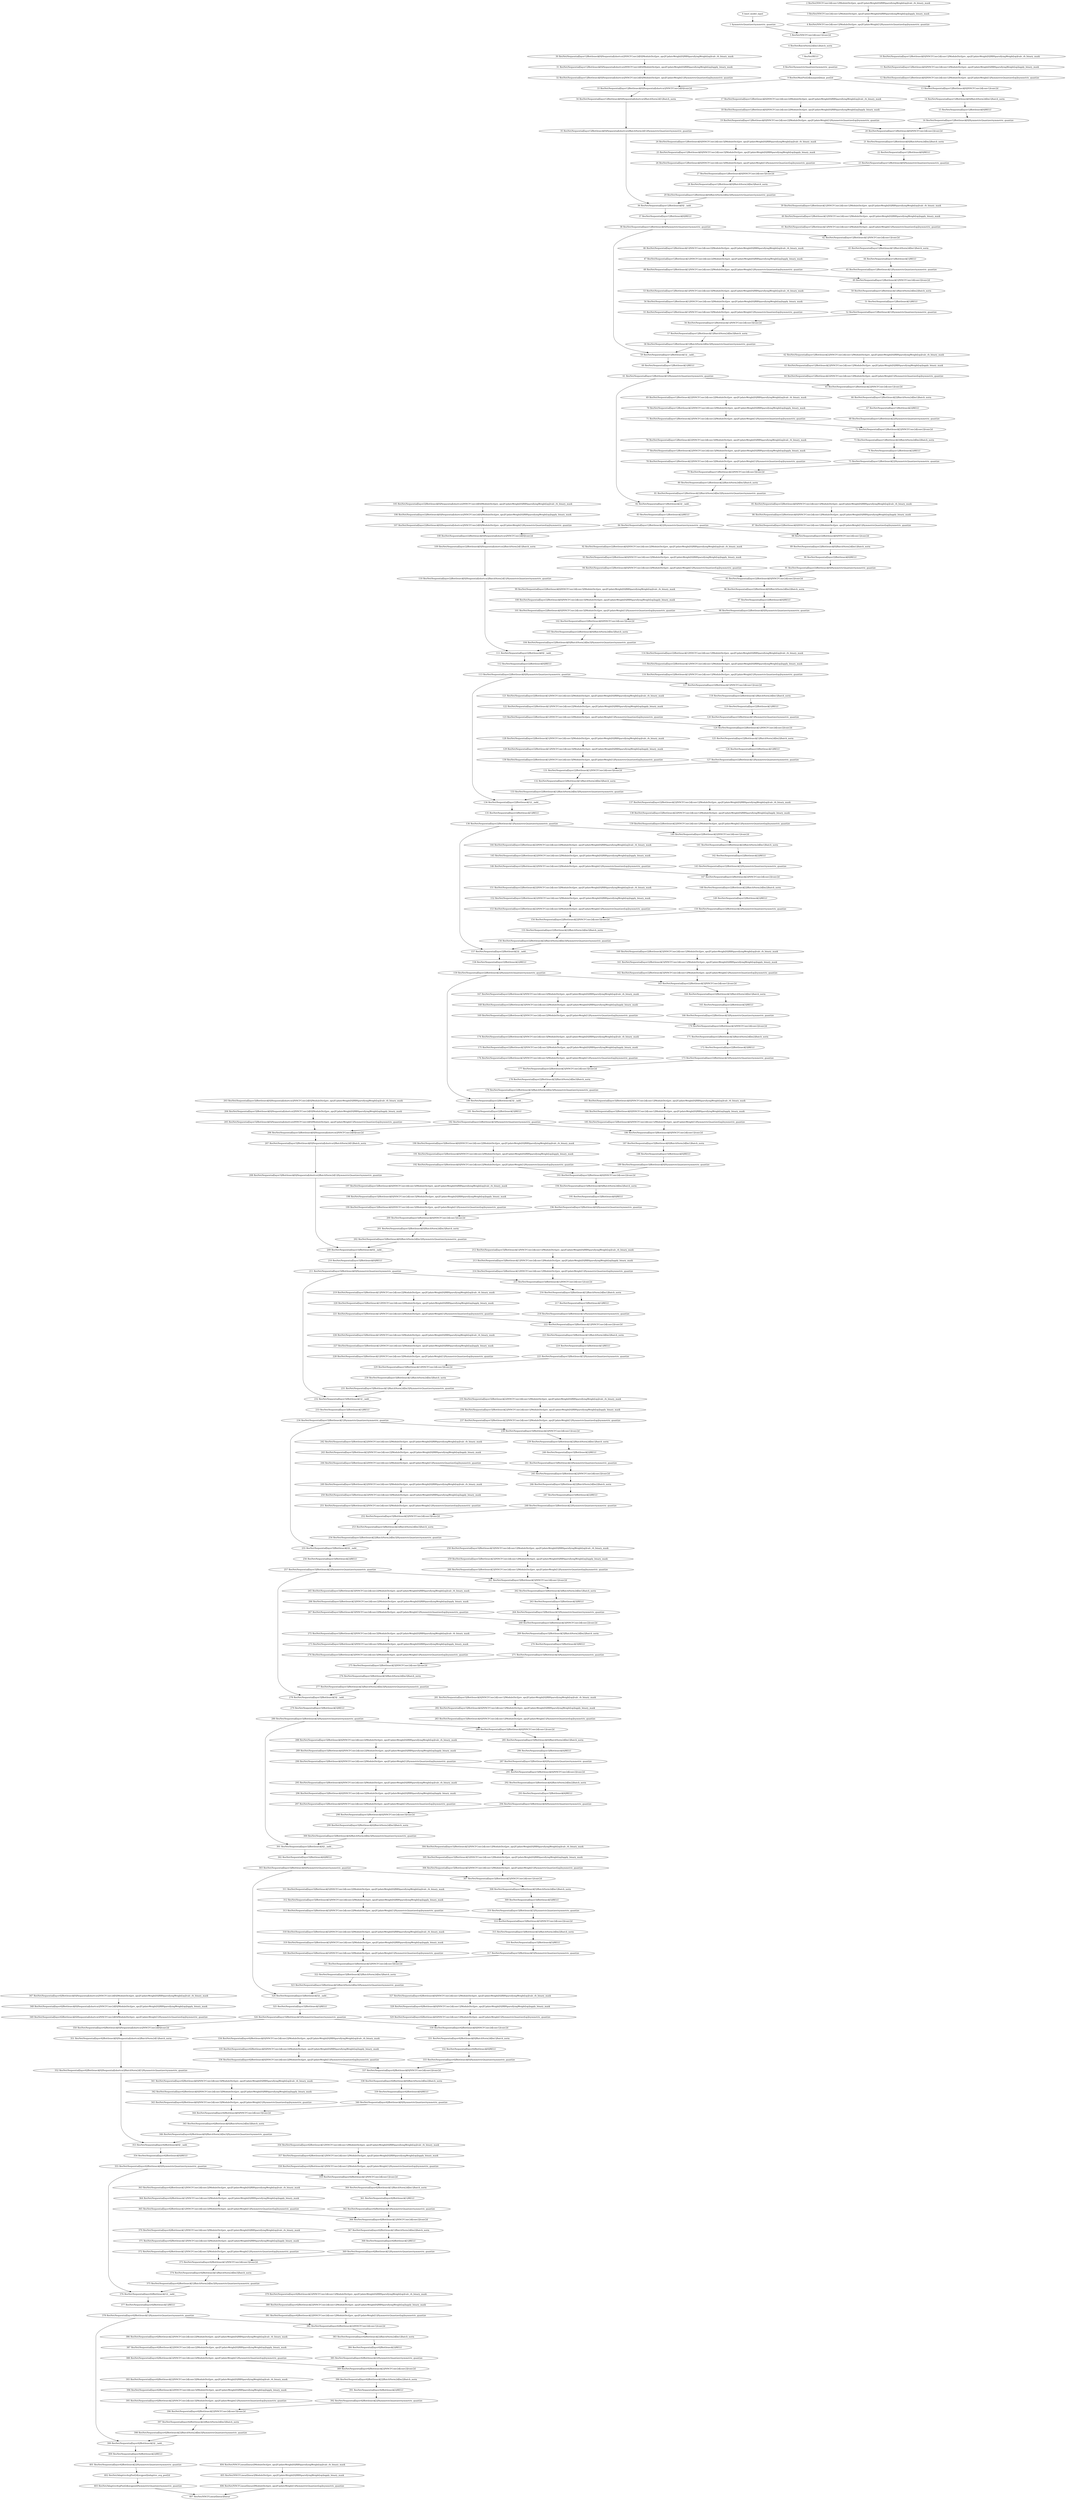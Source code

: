strict digraph  {
"0 /nncf_model_input" [id=0, scope="", type=nncf_model_input];
"1 SymmetricQuantizer/symmetric_quantize" [id=1, scope=SymmetricQuantizer, type=symmetric_quantize];
"2 ResNet/NNCFConv2d[conv1]/ModuleDict[pre_ops]/UpdateWeight[0]/RBSparsifyingWeight[op]/calc_rb_binary_mask" [id=2, scope="ResNet/NNCFConv2d[conv1]/ModuleDict[pre_ops]/UpdateWeight[0]/RBSparsifyingWeight[op]", type=calc_rb_binary_mask];
"3 ResNet/NNCFConv2d[conv1]/ModuleDict[pre_ops]/UpdateWeight[0]/RBSparsifyingWeight[op]/apply_binary_mask" [id=3, scope="ResNet/NNCFConv2d[conv1]/ModuleDict[pre_ops]/UpdateWeight[0]/RBSparsifyingWeight[op]", type=apply_binary_mask];
"4 ResNet/NNCFConv2d[conv1]/ModuleDict[pre_ops]/UpdateWeight[1]/SymmetricQuantizer[op]/symmetric_quantize" [id=4, scope="ResNet/NNCFConv2d[conv1]/ModuleDict[pre_ops]/UpdateWeight[1]/SymmetricQuantizer[op]", type=symmetric_quantize];
"5 ResNet/NNCFConv2d[conv1]/conv2d" [id=5, scope="ResNet/NNCFConv2d[conv1]", type=conv2d];
"6 ResNet/BatchNorm2d[bn1]/batch_norm" [id=6, scope="ResNet/BatchNorm2d[bn1]", type=batch_norm];
"7 ResNet/RELU" [id=7, scope=ResNet, type=RELU];
"8 ResNet/SymmetricQuantizer/symmetric_quantize" [id=8, scope="ResNet/SymmetricQuantizer", type=symmetric_quantize];
"9 ResNet/MaxPool2d[maxpool]/max_pool2d" [id=9, scope="ResNet/MaxPool2d[maxpool]", type=max_pool2d];
"10 ResNet/Sequential[layer1]/Bottleneck[0]/NNCFConv2d[conv1]/ModuleDict[pre_ops]/UpdateWeight[0]/RBSparsifyingWeight[op]/calc_rb_binary_mask" [id=10, scope="ResNet/Sequential[layer1]/Bottleneck[0]/NNCFConv2d[conv1]/ModuleDict[pre_ops]/UpdateWeight[0]/RBSparsifyingWeight[op]", type=calc_rb_binary_mask];
"11 ResNet/Sequential[layer1]/Bottleneck[0]/NNCFConv2d[conv1]/ModuleDict[pre_ops]/UpdateWeight[0]/RBSparsifyingWeight[op]/apply_binary_mask" [id=11, scope="ResNet/Sequential[layer1]/Bottleneck[0]/NNCFConv2d[conv1]/ModuleDict[pre_ops]/UpdateWeight[0]/RBSparsifyingWeight[op]", type=apply_binary_mask];
"12 ResNet/Sequential[layer1]/Bottleneck[0]/NNCFConv2d[conv1]/ModuleDict[pre_ops]/UpdateWeight[1]/SymmetricQuantizer[op]/symmetric_quantize" [id=12, scope="ResNet/Sequential[layer1]/Bottleneck[0]/NNCFConv2d[conv1]/ModuleDict[pre_ops]/UpdateWeight[1]/SymmetricQuantizer[op]", type=symmetric_quantize];
"13 ResNet/Sequential[layer1]/Bottleneck[0]/NNCFConv2d[conv1]/conv2d" [id=13, scope="ResNet/Sequential[layer1]/Bottleneck[0]/NNCFConv2d[conv1]", type=conv2d];
"14 ResNet/Sequential[layer1]/Bottleneck[0]/BatchNorm2d[bn1]/batch_norm" [id=14, scope="ResNet/Sequential[layer1]/Bottleneck[0]/BatchNorm2d[bn1]", type=batch_norm];
"15 ResNet/Sequential[layer1]/Bottleneck[0]/RELU" [id=15, scope="ResNet/Sequential[layer1]/Bottleneck[0]", type=RELU];
"16 ResNet/Sequential[layer1]/Bottleneck[0]/SymmetricQuantizer/symmetric_quantize" [id=16, scope="ResNet/Sequential[layer1]/Bottleneck[0]/SymmetricQuantizer", type=symmetric_quantize];
"17 ResNet/Sequential[layer1]/Bottleneck[0]/NNCFConv2d[conv2]/ModuleDict[pre_ops]/UpdateWeight[0]/RBSparsifyingWeight[op]/calc_rb_binary_mask" [id=17, scope="ResNet/Sequential[layer1]/Bottleneck[0]/NNCFConv2d[conv2]/ModuleDict[pre_ops]/UpdateWeight[0]/RBSparsifyingWeight[op]", type=calc_rb_binary_mask];
"18 ResNet/Sequential[layer1]/Bottleneck[0]/NNCFConv2d[conv2]/ModuleDict[pre_ops]/UpdateWeight[0]/RBSparsifyingWeight[op]/apply_binary_mask" [id=18, scope="ResNet/Sequential[layer1]/Bottleneck[0]/NNCFConv2d[conv2]/ModuleDict[pre_ops]/UpdateWeight[0]/RBSparsifyingWeight[op]", type=apply_binary_mask];
"19 ResNet/Sequential[layer1]/Bottleneck[0]/NNCFConv2d[conv2]/ModuleDict[pre_ops]/UpdateWeight[1]/SymmetricQuantizer[op]/symmetric_quantize" [id=19, scope="ResNet/Sequential[layer1]/Bottleneck[0]/NNCFConv2d[conv2]/ModuleDict[pre_ops]/UpdateWeight[1]/SymmetricQuantizer[op]", type=symmetric_quantize];
"20 ResNet/Sequential[layer1]/Bottleneck[0]/NNCFConv2d[conv2]/conv2d" [id=20, scope="ResNet/Sequential[layer1]/Bottleneck[0]/NNCFConv2d[conv2]", type=conv2d];
"21 ResNet/Sequential[layer1]/Bottleneck[0]/BatchNorm2d[bn2]/batch_norm" [id=21, scope="ResNet/Sequential[layer1]/Bottleneck[0]/BatchNorm2d[bn2]", type=batch_norm];
"22 ResNet/Sequential[layer1]/Bottleneck[0]/RELU" [id=22, scope="ResNet/Sequential[layer1]/Bottleneck[0]", type=RELU];
"23 ResNet/Sequential[layer1]/Bottleneck[0]/SymmetricQuantizer/symmetric_quantize" [id=23, scope="ResNet/Sequential[layer1]/Bottleneck[0]/SymmetricQuantizer", type=symmetric_quantize];
"24 ResNet/Sequential[layer1]/Bottleneck[0]/NNCFConv2d[conv3]/ModuleDict[pre_ops]/UpdateWeight[0]/RBSparsifyingWeight[op]/calc_rb_binary_mask" [id=24, scope="ResNet/Sequential[layer1]/Bottleneck[0]/NNCFConv2d[conv3]/ModuleDict[pre_ops]/UpdateWeight[0]/RBSparsifyingWeight[op]", type=calc_rb_binary_mask];
"25 ResNet/Sequential[layer1]/Bottleneck[0]/NNCFConv2d[conv3]/ModuleDict[pre_ops]/UpdateWeight[0]/RBSparsifyingWeight[op]/apply_binary_mask" [id=25, scope="ResNet/Sequential[layer1]/Bottleneck[0]/NNCFConv2d[conv3]/ModuleDict[pre_ops]/UpdateWeight[0]/RBSparsifyingWeight[op]", type=apply_binary_mask];
"26 ResNet/Sequential[layer1]/Bottleneck[0]/NNCFConv2d[conv3]/ModuleDict[pre_ops]/UpdateWeight[1]/SymmetricQuantizer[op]/symmetric_quantize" [id=26, scope="ResNet/Sequential[layer1]/Bottleneck[0]/NNCFConv2d[conv3]/ModuleDict[pre_ops]/UpdateWeight[1]/SymmetricQuantizer[op]", type=symmetric_quantize];
"27 ResNet/Sequential[layer1]/Bottleneck[0]/NNCFConv2d[conv3]/conv2d" [id=27, scope="ResNet/Sequential[layer1]/Bottleneck[0]/NNCFConv2d[conv3]", type=conv2d];
"28 ResNet/Sequential[layer1]/Bottleneck[0]/BatchNorm2d[bn3]/batch_norm" [id=28, scope="ResNet/Sequential[layer1]/Bottleneck[0]/BatchNorm2d[bn3]", type=batch_norm];
"29 ResNet/Sequential[layer1]/Bottleneck[0]/BatchNorm2d[bn3]/SymmetricQuantizer/symmetric_quantize" [id=29, scope="ResNet/Sequential[layer1]/Bottleneck[0]/BatchNorm2d[bn3]/SymmetricQuantizer", type=symmetric_quantize];
"30 ResNet/Sequential[layer1]/Bottleneck[0]/Sequential[shortcut]/NNCFConv2d[0]/ModuleDict[pre_ops]/UpdateWeight[0]/RBSparsifyingWeight[op]/calc_rb_binary_mask" [id=30, scope="ResNet/Sequential[layer1]/Bottleneck[0]/Sequential[shortcut]/NNCFConv2d[0]/ModuleDict[pre_ops]/UpdateWeight[0]/RBSparsifyingWeight[op]", type=calc_rb_binary_mask];
"31 ResNet/Sequential[layer1]/Bottleneck[0]/Sequential[shortcut]/NNCFConv2d[0]/ModuleDict[pre_ops]/UpdateWeight[0]/RBSparsifyingWeight[op]/apply_binary_mask" [id=31, scope="ResNet/Sequential[layer1]/Bottleneck[0]/Sequential[shortcut]/NNCFConv2d[0]/ModuleDict[pre_ops]/UpdateWeight[0]/RBSparsifyingWeight[op]", type=apply_binary_mask];
"32 ResNet/Sequential[layer1]/Bottleneck[0]/Sequential[shortcut]/NNCFConv2d[0]/ModuleDict[pre_ops]/UpdateWeight[1]/SymmetricQuantizer[op]/symmetric_quantize" [id=32, scope="ResNet/Sequential[layer1]/Bottleneck[0]/Sequential[shortcut]/NNCFConv2d[0]/ModuleDict[pre_ops]/UpdateWeight[1]/SymmetricQuantizer[op]", type=symmetric_quantize];
"33 ResNet/Sequential[layer1]/Bottleneck[0]/Sequential[shortcut]/NNCFConv2d[0]/conv2d" [id=33, scope="ResNet/Sequential[layer1]/Bottleneck[0]/Sequential[shortcut]/NNCFConv2d[0]", type=conv2d];
"34 ResNet/Sequential[layer1]/Bottleneck[0]/Sequential[shortcut]/BatchNorm2d[1]/batch_norm" [id=34, scope="ResNet/Sequential[layer1]/Bottleneck[0]/Sequential[shortcut]/BatchNorm2d[1]", type=batch_norm];
"35 ResNet/Sequential[layer1]/Bottleneck[0]/Sequential[shortcut]/BatchNorm2d[1]/SymmetricQuantizer/symmetric_quantize" [id=35, scope="ResNet/Sequential[layer1]/Bottleneck[0]/Sequential[shortcut]/BatchNorm2d[1]/SymmetricQuantizer", type=symmetric_quantize];
"36 ResNet/Sequential[layer1]/Bottleneck[0]/__iadd__" [id=36, scope="ResNet/Sequential[layer1]/Bottleneck[0]", type=__iadd__];
"37 ResNet/Sequential[layer1]/Bottleneck[0]/RELU" [id=37, scope="ResNet/Sequential[layer1]/Bottleneck[0]", type=RELU];
"38 ResNet/Sequential[layer1]/Bottleneck[0]/SymmetricQuantizer/symmetric_quantize" [id=38, scope="ResNet/Sequential[layer1]/Bottleneck[0]/SymmetricQuantizer", type=symmetric_quantize];
"39 ResNet/Sequential[layer1]/Bottleneck[1]/NNCFConv2d[conv1]/ModuleDict[pre_ops]/UpdateWeight[0]/RBSparsifyingWeight[op]/calc_rb_binary_mask" [id=39, scope="ResNet/Sequential[layer1]/Bottleneck[1]/NNCFConv2d[conv1]/ModuleDict[pre_ops]/UpdateWeight[0]/RBSparsifyingWeight[op]", type=calc_rb_binary_mask];
"40 ResNet/Sequential[layer1]/Bottleneck[1]/NNCFConv2d[conv1]/ModuleDict[pre_ops]/UpdateWeight[0]/RBSparsifyingWeight[op]/apply_binary_mask" [id=40, scope="ResNet/Sequential[layer1]/Bottleneck[1]/NNCFConv2d[conv1]/ModuleDict[pre_ops]/UpdateWeight[0]/RBSparsifyingWeight[op]", type=apply_binary_mask];
"41 ResNet/Sequential[layer1]/Bottleneck[1]/NNCFConv2d[conv1]/ModuleDict[pre_ops]/UpdateWeight[1]/SymmetricQuantizer[op]/symmetric_quantize" [id=41, scope="ResNet/Sequential[layer1]/Bottleneck[1]/NNCFConv2d[conv1]/ModuleDict[pre_ops]/UpdateWeight[1]/SymmetricQuantizer[op]", type=symmetric_quantize];
"42 ResNet/Sequential[layer1]/Bottleneck[1]/NNCFConv2d[conv1]/conv2d" [id=42, scope="ResNet/Sequential[layer1]/Bottleneck[1]/NNCFConv2d[conv1]", type=conv2d];
"43 ResNet/Sequential[layer1]/Bottleneck[1]/BatchNorm2d[bn1]/batch_norm" [id=43, scope="ResNet/Sequential[layer1]/Bottleneck[1]/BatchNorm2d[bn1]", type=batch_norm];
"44 ResNet/Sequential[layer1]/Bottleneck[1]/RELU" [id=44, scope="ResNet/Sequential[layer1]/Bottleneck[1]", type=RELU];
"45 ResNet/Sequential[layer1]/Bottleneck[1]/SymmetricQuantizer/symmetric_quantize" [id=45, scope="ResNet/Sequential[layer1]/Bottleneck[1]/SymmetricQuantizer", type=symmetric_quantize];
"46 ResNet/Sequential[layer1]/Bottleneck[1]/NNCFConv2d[conv2]/ModuleDict[pre_ops]/UpdateWeight[0]/RBSparsifyingWeight[op]/calc_rb_binary_mask" [id=46, scope="ResNet/Sequential[layer1]/Bottleneck[1]/NNCFConv2d[conv2]/ModuleDict[pre_ops]/UpdateWeight[0]/RBSparsifyingWeight[op]", type=calc_rb_binary_mask];
"47 ResNet/Sequential[layer1]/Bottleneck[1]/NNCFConv2d[conv2]/ModuleDict[pre_ops]/UpdateWeight[0]/RBSparsifyingWeight[op]/apply_binary_mask" [id=47, scope="ResNet/Sequential[layer1]/Bottleneck[1]/NNCFConv2d[conv2]/ModuleDict[pre_ops]/UpdateWeight[0]/RBSparsifyingWeight[op]", type=apply_binary_mask];
"48 ResNet/Sequential[layer1]/Bottleneck[1]/NNCFConv2d[conv2]/ModuleDict[pre_ops]/UpdateWeight[1]/SymmetricQuantizer[op]/symmetric_quantize" [id=48, scope="ResNet/Sequential[layer1]/Bottleneck[1]/NNCFConv2d[conv2]/ModuleDict[pre_ops]/UpdateWeight[1]/SymmetricQuantizer[op]", type=symmetric_quantize];
"49 ResNet/Sequential[layer1]/Bottleneck[1]/NNCFConv2d[conv2]/conv2d" [id=49, scope="ResNet/Sequential[layer1]/Bottleneck[1]/NNCFConv2d[conv2]", type=conv2d];
"50 ResNet/Sequential[layer1]/Bottleneck[1]/BatchNorm2d[bn2]/batch_norm" [id=50, scope="ResNet/Sequential[layer1]/Bottleneck[1]/BatchNorm2d[bn2]", type=batch_norm];
"51 ResNet/Sequential[layer1]/Bottleneck[1]/RELU" [id=51, scope="ResNet/Sequential[layer1]/Bottleneck[1]", type=RELU];
"52 ResNet/Sequential[layer1]/Bottleneck[1]/SymmetricQuantizer/symmetric_quantize" [id=52, scope="ResNet/Sequential[layer1]/Bottleneck[1]/SymmetricQuantizer", type=symmetric_quantize];
"53 ResNet/Sequential[layer1]/Bottleneck[1]/NNCFConv2d[conv3]/ModuleDict[pre_ops]/UpdateWeight[0]/RBSparsifyingWeight[op]/calc_rb_binary_mask" [id=53, scope="ResNet/Sequential[layer1]/Bottleneck[1]/NNCFConv2d[conv3]/ModuleDict[pre_ops]/UpdateWeight[0]/RBSparsifyingWeight[op]", type=calc_rb_binary_mask];
"54 ResNet/Sequential[layer1]/Bottleneck[1]/NNCFConv2d[conv3]/ModuleDict[pre_ops]/UpdateWeight[0]/RBSparsifyingWeight[op]/apply_binary_mask" [id=54, scope="ResNet/Sequential[layer1]/Bottleneck[1]/NNCFConv2d[conv3]/ModuleDict[pre_ops]/UpdateWeight[0]/RBSparsifyingWeight[op]", type=apply_binary_mask];
"55 ResNet/Sequential[layer1]/Bottleneck[1]/NNCFConv2d[conv3]/ModuleDict[pre_ops]/UpdateWeight[1]/SymmetricQuantizer[op]/symmetric_quantize" [id=55, scope="ResNet/Sequential[layer1]/Bottleneck[1]/NNCFConv2d[conv3]/ModuleDict[pre_ops]/UpdateWeight[1]/SymmetricQuantizer[op]", type=symmetric_quantize];
"56 ResNet/Sequential[layer1]/Bottleneck[1]/NNCFConv2d[conv3]/conv2d" [id=56, scope="ResNet/Sequential[layer1]/Bottleneck[1]/NNCFConv2d[conv3]", type=conv2d];
"57 ResNet/Sequential[layer1]/Bottleneck[1]/BatchNorm2d[bn3]/batch_norm" [id=57, scope="ResNet/Sequential[layer1]/Bottleneck[1]/BatchNorm2d[bn3]", type=batch_norm];
"58 ResNet/Sequential[layer1]/Bottleneck[1]/BatchNorm2d[bn3]/SymmetricQuantizer/symmetric_quantize" [id=58, scope="ResNet/Sequential[layer1]/Bottleneck[1]/BatchNorm2d[bn3]/SymmetricQuantizer", type=symmetric_quantize];
"59 ResNet/Sequential[layer1]/Bottleneck[1]/__iadd__" [id=59, scope="ResNet/Sequential[layer1]/Bottleneck[1]", type=__iadd__];
"60 ResNet/Sequential[layer1]/Bottleneck[1]/RELU" [id=60, scope="ResNet/Sequential[layer1]/Bottleneck[1]", type=RELU];
"61 ResNet/Sequential[layer1]/Bottleneck[1]/SymmetricQuantizer/symmetric_quantize" [id=61, scope="ResNet/Sequential[layer1]/Bottleneck[1]/SymmetricQuantizer", type=symmetric_quantize];
"62 ResNet/Sequential[layer1]/Bottleneck[2]/NNCFConv2d[conv1]/ModuleDict[pre_ops]/UpdateWeight[0]/RBSparsifyingWeight[op]/calc_rb_binary_mask" [id=62, scope="ResNet/Sequential[layer1]/Bottleneck[2]/NNCFConv2d[conv1]/ModuleDict[pre_ops]/UpdateWeight[0]/RBSparsifyingWeight[op]", type=calc_rb_binary_mask];
"63 ResNet/Sequential[layer1]/Bottleneck[2]/NNCFConv2d[conv1]/ModuleDict[pre_ops]/UpdateWeight[0]/RBSparsifyingWeight[op]/apply_binary_mask" [id=63, scope="ResNet/Sequential[layer1]/Bottleneck[2]/NNCFConv2d[conv1]/ModuleDict[pre_ops]/UpdateWeight[0]/RBSparsifyingWeight[op]", type=apply_binary_mask];
"64 ResNet/Sequential[layer1]/Bottleneck[2]/NNCFConv2d[conv1]/ModuleDict[pre_ops]/UpdateWeight[1]/SymmetricQuantizer[op]/symmetric_quantize" [id=64, scope="ResNet/Sequential[layer1]/Bottleneck[2]/NNCFConv2d[conv1]/ModuleDict[pre_ops]/UpdateWeight[1]/SymmetricQuantizer[op]", type=symmetric_quantize];
"65 ResNet/Sequential[layer1]/Bottleneck[2]/NNCFConv2d[conv1]/conv2d" [id=65, scope="ResNet/Sequential[layer1]/Bottleneck[2]/NNCFConv2d[conv1]", type=conv2d];
"66 ResNet/Sequential[layer1]/Bottleneck[2]/BatchNorm2d[bn1]/batch_norm" [id=66, scope="ResNet/Sequential[layer1]/Bottleneck[2]/BatchNorm2d[bn1]", type=batch_norm];
"67 ResNet/Sequential[layer1]/Bottleneck[2]/RELU" [id=67, scope="ResNet/Sequential[layer1]/Bottleneck[2]", type=RELU];
"68 ResNet/Sequential[layer1]/Bottleneck[2]/SymmetricQuantizer/symmetric_quantize" [id=68, scope="ResNet/Sequential[layer1]/Bottleneck[2]/SymmetricQuantizer", type=symmetric_quantize];
"69 ResNet/Sequential[layer1]/Bottleneck[2]/NNCFConv2d[conv2]/ModuleDict[pre_ops]/UpdateWeight[0]/RBSparsifyingWeight[op]/calc_rb_binary_mask" [id=69, scope="ResNet/Sequential[layer1]/Bottleneck[2]/NNCFConv2d[conv2]/ModuleDict[pre_ops]/UpdateWeight[0]/RBSparsifyingWeight[op]", type=calc_rb_binary_mask];
"70 ResNet/Sequential[layer1]/Bottleneck[2]/NNCFConv2d[conv2]/ModuleDict[pre_ops]/UpdateWeight[0]/RBSparsifyingWeight[op]/apply_binary_mask" [id=70, scope="ResNet/Sequential[layer1]/Bottleneck[2]/NNCFConv2d[conv2]/ModuleDict[pre_ops]/UpdateWeight[0]/RBSparsifyingWeight[op]", type=apply_binary_mask];
"71 ResNet/Sequential[layer1]/Bottleneck[2]/NNCFConv2d[conv2]/ModuleDict[pre_ops]/UpdateWeight[1]/SymmetricQuantizer[op]/symmetric_quantize" [id=71, scope="ResNet/Sequential[layer1]/Bottleneck[2]/NNCFConv2d[conv2]/ModuleDict[pre_ops]/UpdateWeight[1]/SymmetricQuantizer[op]", type=symmetric_quantize];
"72 ResNet/Sequential[layer1]/Bottleneck[2]/NNCFConv2d[conv2]/conv2d" [id=72, scope="ResNet/Sequential[layer1]/Bottleneck[2]/NNCFConv2d[conv2]", type=conv2d];
"73 ResNet/Sequential[layer1]/Bottleneck[2]/BatchNorm2d[bn2]/batch_norm" [id=73, scope="ResNet/Sequential[layer1]/Bottleneck[2]/BatchNorm2d[bn2]", type=batch_norm];
"74 ResNet/Sequential[layer1]/Bottleneck[2]/RELU" [id=74, scope="ResNet/Sequential[layer1]/Bottleneck[2]", type=RELU];
"75 ResNet/Sequential[layer1]/Bottleneck[2]/SymmetricQuantizer/symmetric_quantize" [id=75, scope="ResNet/Sequential[layer1]/Bottleneck[2]/SymmetricQuantizer", type=symmetric_quantize];
"76 ResNet/Sequential[layer1]/Bottleneck[2]/NNCFConv2d[conv3]/ModuleDict[pre_ops]/UpdateWeight[0]/RBSparsifyingWeight[op]/calc_rb_binary_mask" [id=76, scope="ResNet/Sequential[layer1]/Bottleneck[2]/NNCFConv2d[conv3]/ModuleDict[pre_ops]/UpdateWeight[0]/RBSparsifyingWeight[op]", type=calc_rb_binary_mask];
"77 ResNet/Sequential[layer1]/Bottleneck[2]/NNCFConv2d[conv3]/ModuleDict[pre_ops]/UpdateWeight[0]/RBSparsifyingWeight[op]/apply_binary_mask" [id=77, scope="ResNet/Sequential[layer1]/Bottleneck[2]/NNCFConv2d[conv3]/ModuleDict[pre_ops]/UpdateWeight[0]/RBSparsifyingWeight[op]", type=apply_binary_mask];
"78 ResNet/Sequential[layer1]/Bottleneck[2]/NNCFConv2d[conv3]/ModuleDict[pre_ops]/UpdateWeight[1]/SymmetricQuantizer[op]/symmetric_quantize" [id=78, scope="ResNet/Sequential[layer1]/Bottleneck[2]/NNCFConv2d[conv3]/ModuleDict[pre_ops]/UpdateWeight[1]/SymmetricQuantizer[op]", type=symmetric_quantize];
"79 ResNet/Sequential[layer1]/Bottleneck[2]/NNCFConv2d[conv3]/conv2d" [id=79, scope="ResNet/Sequential[layer1]/Bottleneck[2]/NNCFConv2d[conv3]", type=conv2d];
"80 ResNet/Sequential[layer1]/Bottleneck[2]/BatchNorm2d[bn3]/batch_norm" [id=80, scope="ResNet/Sequential[layer1]/Bottleneck[2]/BatchNorm2d[bn3]", type=batch_norm];
"81 ResNet/Sequential[layer1]/Bottleneck[2]/BatchNorm2d[bn3]/SymmetricQuantizer/symmetric_quantize" [id=81, scope="ResNet/Sequential[layer1]/Bottleneck[2]/BatchNorm2d[bn3]/SymmetricQuantizer", type=symmetric_quantize];
"82 ResNet/Sequential[layer1]/Bottleneck[2]/__iadd__" [id=82, scope="ResNet/Sequential[layer1]/Bottleneck[2]", type=__iadd__];
"83 ResNet/Sequential[layer1]/Bottleneck[2]/RELU" [id=83, scope="ResNet/Sequential[layer1]/Bottleneck[2]", type=RELU];
"84 ResNet/Sequential[layer1]/Bottleneck[2]/SymmetricQuantizer/symmetric_quantize" [id=84, scope="ResNet/Sequential[layer1]/Bottleneck[2]/SymmetricQuantizer", type=symmetric_quantize];
"85 ResNet/Sequential[layer2]/Bottleneck[0]/NNCFConv2d[conv1]/ModuleDict[pre_ops]/UpdateWeight[0]/RBSparsifyingWeight[op]/calc_rb_binary_mask" [id=85, scope="ResNet/Sequential[layer2]/Bottleneck[0]/NNCFConv2d[conv1]/ModuleDict[pre_ops]/UpdateWeight[0]/RBSparsifyingWeight[op]", type=calc_rb_binary_mask];
"86 ResNet/Sequential[layer2]/Bottleneck[0]/NNCFConv2d[conv1]/ModuleDict[pre_ops]/UpdateWeight[0]/RBSparsifyingWeight[op]/apply_binary_mask" [id=86, scope="ResNet/Sequential[layer2]/Bottleneck[0]/NNCFConv2d[conv1]/ModuleDict[pre_ops]/UpdateWeight[0]/RBSparsifyingWeight[op]", type=apply_binary_mask];
"87 ResNet/Sequential[layer2]/Bottleneck[0]/NNCFConv2d[conv1]/ModuleDict[pre_ops]/UpdateWeight[1]/SymmetricQuantizer[op]/symmetric_quantize" [id=87, scope="ResNet/Sequential[layer2]/Bottleneck[0]/NNCFConv2d[conv1]/ModuleDict[pre_ops]/UpdateWeight[1]/SymmetricQuantizer[op]", type=symmetric_quantize];
"88 ResNet/Sequential[layer2]/Bottleneck[0]/NNCFConv2d[conv1]/conv2d" [id=88, scope="ResNet/Sequential[layer2]/Bottleneck[0]/NNCFConv2d[conv1]", type=conv2d];
"89 ResNet/Sequential[layer2]/Bottleneck[0]/BatchNorm2d[bn1]/batch_norm" [id=89, scope="ResNet/Sequential[layer2]/Bottleneck[0]/BatchNorm2d[bn1]", type=batch_norm];
"90 ResNet/Sequential[layer2]/Bottleneck[0]/RELU" [id=90, scope="ResNet/Sequential[layer2]/Bottleneck[0]", type=RELU];
"91 ResNet/Sequential[layer2]/Bottleneck[0]/SymmetricQuantizer/symmetric_quantize" [id=91, scope="ResNet/Sequential[layer2]/Bottleneck[0]/SymmetricQuantizer", type=symmetric_quantize];
"92 ResNet/Sequential[layer2]/Bottleneck[0]/NNCFConv2d[conv2]/ModuleDict[pre_ops]/UpdateWeight[0]/RBSparsifyingWeight[op]/calc_rb_binary_mask" [id=92, scope="ResNet/Sequential[layer2]/Bottleneck[0]/NNCFConv2d[conv2]/ModuleDict[pre_ops]/UpdateWeight[0]/RBSparsifyingWeight[op]", type=calc_rb_binary_mask];
"93 ResNet/Sequential[layer2]/Bottleneck[0]/NNCFConv2d[conv2]/ModuleDict[pre_ops]/UpdateWeight[0]/RBSparsifyingWeight[op]/apply_binary_mask" [id=93, scope="ResNet/Sequential[layer2]/Bottleneck[0]/NNCFConv2d[conv2]/ModuleDict[pre_ops]/UpdateWeight[0]/RBSparsifyingWeight[op]", type=apply_binary_mask];
"94 ResNet/Sequential[layer2]/Bottleneck[0]/NNCFConv2d[conv2]/ModuleDict[pre_ops]/UpdateWeight[1]/SymmetricQuantizer[op]/symmetric_quantize" [id=94, scope="ResNet/Sequential[layer2]/Bottleneck[0]/NNCFConv2d[conv2]/ModuleDict[pre_ops]/UpdateWeight[1]/SymmetricQuantizer[op]", type=symmetric_quantize];
"95 ResNet/Sequential[layer2]/Bottleneck[0]/NNCFConv2d[conv2]/conv2d" [id=95, scope="ResNet/Sequential[layer2]/Bottleneck[0]/NNCFConv2d[conv2]", type=conv2d];
"96 ResNet/Sequential[layer2]/Bottleneck[0]/BatchNorm2d[bn2]/batch_norm" [id=96, scope="ResNet/Sequential[layer2]/Bottleneck[0]/BatchNorm2d[bn2]", type=batch_norm];
"97 ResNet/Sequential[layer2]/Bottleneck[0]/RELU" [id=97, scope="ResNet/Sequential[layer2]/Bottleneck[0]", type=RELU];
"98 ResNet/Sequential[layer2]/Bottleneck[0]/SymmetricQuantizer/symmetric_quantize" [id=98, scope="ResNet/Sequential[layer2]/Bottleneck[0]/SymmetricQuantizer", type=symmetric_quantize];
"99 ResNet/Sequential[layer2]/Bottleneck[0]/NNCFConv2d[conv3]/ModuleDict[pre_ops]/UpdateWeight[0]/RBSparsifyingWeight[op]/calc_rb_binary_mask" [id=99, scope="ResNet/Sequential[layer2]/Bottleneck[0]/NNCFConv2d[conv3]/ModuleDict[pre_ops]/UpdateWeight[0]/RBSparsifyingWeight[op]", type=calc_rb_binary_mask];
"100 ResNet/Sequential[layer2]/Bottleneck[0]/NNCFConv2d[conv3]/ModuleDict[pre_ops]/UpdateWeight[0]/RBSparsifyingWeight[op]/apply_binary_mask" [id=100, scope="ResNet/Sequential[layer2]/Bottleneck[0]/NNCFConv2d[conv3]/ModuleDict[pre_ops]/UpdateWeight[0]/RBSparsifyingWeight[op]", type=apply_binary_mask];
"101 ResNet/Sequential[layer2]/Bottleneck[0]/NNCFConv2d[conv3]/ModuleDict[pre_ops]/UpdateWeight[1]/SymmetricQuantizer[op]/symmetric_quantize" [id=101, scope="ResNet/Sequential[layer2]/Bottleneck[0]/NNCFConv2d[conv3]/ModuleDict[pre_ops]/UpdateWeight[1]/SymmetricQuantizer[op]", type=symmetric_quantize];
"102 ResNet/Sequential[layer2]/Bottleneck[0]/NNCFConv2d[conv3]/conv2d" [id=102, scope="ResNet/Sequential[layer2]/Bottleneck[0]/NNCFConv2d[conv3]", type=conv2d];
"103 ResNet/Sequential[layer2]/Bottleneck[0]/BatchNorm2d[bn3]/batch_norm" [id=103, scope="ResNet/Sequential[layer2]/Bottleneck[0]/BatchNorm2d[bn3]", type=batch_norm];
"104 ResNet/Sequential[layer2]/Bottleneck[0]/BatchNorm2d[bn3]/SymmetricQuantizer/symmetric_quantize" [id=104, scope="ResNet/Sequential[layer2]/Bottleneck[0]/BatchNorm2d[bn3]/SymmetricQuantizer", type=symmetric_quantize];
"105 ResNet/Sequential[layer2]/Bottleneck[0]/Sequential[shortcut]/NNCFConv2d[0]/ModuleDict[pre_ops]/UpdateWeight[0]/RBSparsifyingWeight[op]/calc_rb_binary_mask" [id=105, scope="ResNet/Sequential[layer2]/Bottleneck[0]/Sequential[shortcut]/NNCFConv2d[0]/ModuleDict[pre_ops]/UpdateWeight[0]/RBSparsifyingWeight[op]", type=calc_rb_binary_mask];
"106 ResNet/Sequential[layer2]/Bottleneck[0]/Sequential[shortcut]/NNCFConv2d[0]/ModuleDict[pre_ops]/UpdateWeight[0]/RBSparsifyingWeight[op]/apply_binary_mask" [id=106, scope="ResNet/Sequential[layer2]/Bottleneck[0]/Sequential[shortcut]/NNCFConv2d[0]/ModuleDict[pre_ops]/UpdateWeight[0]/RBSparsifyingWeight[op]", type=apply_binary_mask];
"107 ResNet/Sequential[layer2]/Bottleneck[0]/Sequential[shortcut]/NNCFConv2d[0]/ModuleDict[pre_ops]/UpdateWeight[1]/SymmetricQuantizer[op]/symmetric_quantize" [id=107, scope="ResNet/Sequential[layer2]/Bottleneck[0]/Sequential[shortcut]/NNCFConv2d[0]/ModuleDict[pre_ops]/UpdateWeight[1]/SymmetricQuantizer[op]", type=symmetric_quantize];
"108 ResNet/Sequential[layer2]/Bottleneck[0]/Sequential[shortcut]/NNCFConv2d[0]/conv2d" [id=108, scope="ResNet/Sequential[layer2]/Bottleneck[0]/Sequential[shortcut]/NNCFConv2d[0]", type=conv2d];
"109 ResNet/Sequential[layer2]/Bottleneck[0]/Sequential[shortcut]/BatchNorm2d[1]/batch_norm" [id=109, scope="ResNet/Sequential[layer2]/Bottleneck[0]/Sequential[shortcut]/BatchNorm2d[1]", type=batch_norm];
"110 ResNet/Sequential[layer2]/Bottleneck[0]/Sequential[shortcut]/BatchNorm2d[1]/SymmetricQuantizer/symmetric_quantize" [id=110, scope="ResNet/Sequential[layer2]/Bottleneck[0]/Sequential[shortcut]/BatchNorm2d[1]/SymmetricQuantizer", type=symmetric_quantize];
"111 ResNet/Sequential[layer2]/Bottleneck[0]/__iadd__" [id=111, scope="ResNet/Sequential[layer2]/Bottleneck[0]", type=__iadd__];
"112 ResNet/Sequential[layer2]/Bottleneck[0]/RELU" [id=112, scope="ResNet/Sequential[layer2]/Bottleneck[0]", type=RELU];
"113 ResNet/Sequential[layer2]/Bottleneck[0]/SymmetricQuantizer/symmetric_quantize" [id=113, scope="ResNet/Sequential[layer2]/Bottleneck[0]/SymmetricQuantizer", type=symmetric_quantize];
"114 ResNet/Sequential[layer2]/Bottleneck[1]/NNCFConv2d[conv1]/ModuleDict[pre_ops]/UpdateWeight[0]/RBSparsifyingWeight[op]/calc_rb_binary_mask" [id=114, scope="ResNet/Sequential[layer2]/Bottleneck[1]/NNCFConv2d[conv1]/ModuleDict[pre_ops]/UpdateWeight[0]/RBSparsifyingWeight[op]", type=calc_rb_binary_mask];
"115 ResNet/Sequential[layer2]/Bottleneck[1]/NNCFConv2d[conv1]/ModuleDict[pre_ops]/UpdateWeight[0]/RBSparsifyingWeight[op]/apply_binary_mask" [id=115, scope="ResNet/Sequential[layer2]/Bottleneck[1]/NNCFConv2d[conv1]/ModuleDict[pre_ops]/UpdateWeight[0]/RBSparsifyingWeight[op]", type=apply_binary_mask];
"116 ResNet/Sequential[layer2]/Bottleneck[1]/NNCFConv2d[conv1]/ModuleDict[pre_ops]/UpdateWeight[1]/SymmetricQuantizer[op]/symmetric_quantize" [id=116, scope="ResNet/Sequential[layer2]/Bottleneck[1]/NNCFConv2d[conv1]/ModuleDict[pre_ops]/UpdateWeight[1]/SymmetricQuantizer[op]", type=symmetric_quantize];
"117 ResNet/Sequential[layer2]/Bottleneck[1]/NNCFConv2d[conv1]/conv2d" [id=117, scope="ResNet/Sequential[layer2]/Bottleneck[1]/NNCFConv2d[conv1]", type=conv2d];
"118 ResNet/Sequential[layer2]/Bottleneck[1]/BatchNorm2d[bn1]/batch_norm" [id=118, scope="ResNet/Sequential[layer2]/Bottleneck[1]/BatchNorm2d[bn1]", type=batch_norm];
"119 ResNet/Sequential[layer2]/Bottleneck[1]/RELU" [id=119, scope="ResNet/Sequential[layer2]/Bottleneck[1]", type=RELU];
"120 ResNet/Sequential[layer2]/Bottleneck[1]/SymmetricQuantizer/symmetric_quantize" [id=120, scope="ResNet/Sequential[layer2]/Bottleneck[1]/SymmetricQuantizer", type=symmetric_quantize];
"121 ResNet/Sequential[layer2]/Bottleneck[1]/NNCFConv2d[conv2]/ModuleDict[pre_ops]/UpdateWeight[0]/RBSparsifyingWeight[op]/calc_rb_binary_mask" [id=121, scope="ResNet/Sequential[layer2]/Bottleneck[1]/NNCFConv2d[conv2]/ModuleDict[pre_ops]/UpdateWeight[0]/RBSparsifyingWeight[op]", type=calc_rb_binary_mask];
"122 ResNet/Sequential[layer2]/Bottleneck[1]/NNCFConv2d[conv2]/ModuleDict[pre_ops]/UpdateWeight[0]/RBSparsifyingWeight[op]/apply_binary_mask" [id=122, scope="ResNet/Sequential[layer2]/Bottleneck[1]/NNCFConv2d[conv2]/ModuleDict[pre_ops]/UpdateWeight[0]/RBSparsifyingWeight[op]", type=apply_binary_mask];
"123 ResNet/Sequential[layer2]/Bottleneck[1]/NNCFConv2d[conv2]/ModuleDict[pre_ops]/UpdateWeight[1]/SymmetricQuantizer[op]/symmetric_quantize" [id=123, scope="ResNet/Sequential[layer2]/Bottleneck[1]/NNCFConv2d[conv2]/ModuleDict[pre_ops]/UpdateWeight[1]/SymmetricQuantizer[op]", type=symmetric_quantize];
"124 ResNet/Sequential[layer2]/Bottleneck[1]/NNCFConv2d[conv2]/conv2d" [id=124, scope="ResNet/Sequential[layer2]/Bottleneck[1]/NNCFConv2d[conv2]", type=conv2d];
"125 ResNet/Sequential[layer2]/Bottleneck[1]/BatchNorm2d[bn2]/batch_norm" [id=125, scope="ResNet/Sequential[layer2]/Bottleneck[1]/BatchNorm2d[bn2]", type=batch_norm];
"126 ResNet/Sequential[layer2]/Bottleneck[1]/RELU" [id=126, scope="ResNet/Sequential[layer2]/Bottleneck[1]", type=RELU];
"127 ResNet/Sequential[layer2]/Bottleneck[1]/SymmetricQuantizer/symmetric_quantize" [id=127, scope="ResNet/Sequential[layer2]/Bottleneck[1]/SymmetricQuantizer", type=symmetric_quantize];
"128 ResNet/Sequential[layer2]/Bottleneck[1]/NNCFConv2d[conv3]/ModuleDict[pre_ops]/UpdateWeight[0]/RBSparsifyingWeight[op]/calc_rb_binary_mask" [id=128, scope="ResNet/Sequential[layer2]/Bottleneck[1]/NNCFConv2d[conv3]/ModuleDict[pre_ops]/UpdateWeight[0]/RBSparsifyingWeight[op]", type=calc_rb_binary_mask];
"129 ResNet/Sequential[layer2]/Bottleneck[1]/NNCFConv2d[conv3]/ModuleDict[pre_ops]/UpdateWeight[0]/RBSparsifyingWeight[op]/apply_binary_mask" [id=129, scope="ResNet/Sequential[layer2]/Bottleneck[1]/NNCFConv2d[conv3]/ModuleDict[pre_ops]/UpdateWeight[0]/RBSparsifyingWeight[op]", type=apply_binary_mask];
"130 ResNet/Sequential[layer2]/Bottleneck[1]/NNCFConv2d[conv3]/ModuleDict[pre_ops]/UpdateWeight[1]/SymmetricQuantizer[op]/symmetric_quantize" [id=130, scope="ResNet/Sequential[layer2]/Bottleneck[1]/NNCFConv2d[conv3]/ModuleDict[pre_ops]/UpdateWeight[1]/SymmetricQuantizer[op]", type=symmetric_quantize];
"131 ResNet/Sequential[layer2]/Bottleneck[1]/NNCFConv2d[conv3]/conv2d" [id=131, scope="ResNet/Sequential[layer2]/Bottleneck[1]/NNCFConv2d[conv3]", type=conv2d];
"132 ResNet/Sequential[layer2]/Bottleneck[1]/BatchNorm2d[bn3]/batch_norm" [id=132, scope="ResNet/Sequential[layer2]/Bottleneck[1]/BatchNorm2d[bn3]", type=batch_norm];
"133 ResNet/Sequential[layer2]/Bottleneck[1]/BatchNorm2d[bn3]/SymmetricQuantizer/symmetric_quantize" [id=133, scope="ResNet/Sequential[layer2]/Bottleneck[1]/BatchNorm2d[bn3]/SymmetricQuantizer", type=symmetric_quantize];
"134 ResNet/Sequential[layer2]/Bottleneck[1]/__iadd__" [id=134, scope="ResNet/Sequential[layer2]/Bottleneck[1]", type=__iadd__];
"135 ResNet/Sequential[layer2]/Bottleneck[1]/RELU" [id=135, scope="ResNet/Sequential[layer2]/Bottleneck[1]", type=RELU];
"136 ResNet/Sequential[layer2]/Bottleneck[1]/SymmetricQuantizer/symmetric_quantize" [id=136, scope="ResNet/Sequential[layer2]/Bottleneck[1]/SymmetricQuantizer", type=symmetric_quantize];
"137 ResNet/Sequential[layer2]/Bottleneck[2]/NNCFConv2d[conv1]/ModuleDict[pre_ops]/UpdateWeight[0]/RBSparsifyingWeight[op]/calc_rb_binary_mask" [id=137, scope="ResNet/Sequential[layer2]/Bottleneck[2]/NNCFConv2d[conv1]/ModuleDict[pre_ops]/UpdateWeight[0]/RBSparsifyingWeight[op]", type=calc_rb_binary_mask];
"138 ResNet/Sequential[layer2]/Bottleneck[2]/NNCFConv2d[conv1]/ModuleDict[pre_ops]/UpdateWeight[0]/RBSparsifyingWeight[op]/apply_binary_mask" [id=138, scope="ResNet/Sequential[layer2]/Bottleneck[2]/NNCFConv2d[conv1]/ModuleDict[pre_ops]/UpdateWeight[0]/RBSparsifyingWeight[op]", type=apply_binary_mask];
"139 ResNet/Sequential[layer2]/Bottleneck[2]/NNCFConv2d[conv1]/ModuleDict[pre_ops]/UpdateWeight[1]/SymmetricQuantizer[op]/symmetric_quantize" [id=139, scope="ResNet/Sequential[layer2]/Bottleneck[2]/NNCFConv2d[conv1]/ModuleDict[pre_ops]/UpdateWeight[1]/SymmetricQuantizer[op]", type=symmetric_quantize];
"140 ResNet/Sequential[layer2]/Bottleneck[2]/NNCFConv2d[conv1]/conv2d" [id=140, scope="ResNet/Sequential[layer2]/Bottleneck[2]/NNCFConv2d[conv1]", type=conv2d];
"141 ResNet/Sequential[layer2]/Bottleneck[2]/BatchNorm2d[bn1]/batch_norm" [id=141, scope="ResNet/Sequential[layer2]/Bottleneck[2]/BatchNorm2d[bn1]", type=batch_norm];
"142 ResNet/Sequential[layer2]/Bottleneck[2]/RELU" [id=142, scope="ResNet/Sequential[layer2]/Bottleneck[2]", type=RELU];
"143 ResNet/Sequential[layer2]/Bottleneck[2]/SymmetricQuantizer/symmetric_quantize" [id=143, scope="ResNet/Sequential[layer2]/Bottleneck[2]/SymmetricQuantizer", type=symmetric_quantize];
"144 ResNet/Sequential[layer2]/Bottleneck[2]/NNCFConv2d[conv2]/ModuleDict[pre_ops]/UpdateWeight[0]/RBSparsifyingWeight[op]/calc_rb_binary_mask" [id=144, scope="ResNet/Sequential[layer2]/Bottleneck[2]/NNCFConv2d[conv2]/ModuleDict[pre_ops]/UpdateWeight[0]/RBSparsifyingWeight[op]", type=calc_rb_binary_mask];
"145 ResNet/Sequential[layer2]/Bottleneck[2]/NNCFConv2d[conv2]/ModuleDict[pre_ops]/UpdateWeight[0]/RBSparsifyingWeight[op]/apply_binary_mask" [id=145, scope="ResNet/Sequential[layer2]/Bottleneck[2]/NNCFConv2d[conv2]/ModuleDict[pre_ops]/UpdateWeight[0]/RBSparsifyingWeight[op]", type=apply_binary_mask];
"146 ResNet/Sequential[layer2]/Bottleneck[2]/NNCFConv2d[conv2]/ModuleDict[pre_ops]/UpdateWeight[1]/SymmetricQuantizer[op]/symmetric_quantize" [id=146, scope="ResNet/Sequential[layer2]/Bottleneck[2]/NNCFConv2d[conv2]/ModuleDict[pre_ops]/UpdateWeight[1]/SymmetricQuantizer[op]", type=symmetric_quantize];
"147 ResNet/Sequential[layer2]/Bottleneck[2]/NNCFConv2d[conv2]/conv2d" [id=147, scope="ResNet/Sequential[layer2]/Bottleneck[2]/NNCFConv2d[conv2]", type=conv2d];
"148 ResNet/Sequential[layer2]/Bottleneck[2]/BatchNorm2d[bn2]/batch_norm" [id=148, scope="ResNet/Sequential[layer2]/Bottleneck[2]/BatchNorm2d[bn2]", type=batch_norm];
"149 ResNet/Sequential[layer2]/Bottleneck[2]/RELU" [id=149, scope="ResNet/Sequential[layer2]/Bottleneck[2]", type=RELU];
"150 ResNet/Sequential[layer2]/Bottleneck[2]/SymmetricQuantizer/symmetric_quantize" [id=150, scope="ResNet/Sequential[layer2]/Bottleneck[2]/SymmetricQuantizer", type=symmetric_quantize];
"151 ResNet/Sequential[layer2]/Bottleneck[2]/NNCFConv2d[conv3]/ModuleDict[pre_ops]/UpdateWeight[0]/RBSparsifyingWeight[op]/calc_rb_binary_mask" [id=151, scope="ResNet/Sequential[layer2]/Bottleneck[2]/NNCFConv2d[conv3]/ModuleDict[pre_ops]/UpdateWeight[0]/RBSparsifyingWeight[op]", type=calc_rb_binary_mask];
"152 ResNet/Sequential[layer2]/Bottleneck[2]/NNCFConv2d[conv3]/ModuleDict[pre_ops]/UpdateWeight[0]/RBSparsifyingWeight[op]/apply_binary_mask" [id=152, scope="ResNet/Sequential[layer2]/Bottleneck[2]/NNCFConv2d[conv3]/ModuleDict[pre_ops]/UpdateWeight[0]/RBSparsifyingWeight[op]", type=apply_binary_mask];
"153 ResNet/Sequential[layer2]/Bottleneck[2]/NNCFConv2d[conv3]/ModuleDict[pre_ops]/UpdateWeight[1]/SymmetricQuantizer[op]/symmetric_quantize" [id=153, scope="ResNet/Sequential[layer2]/Bottleneck[2]/NNCFConv2d[conv3]/ModuleDict[pre_ops]/UpdateWeight[1]/SymmetricQuantizer[op]", type=symmetric_quantize];
"154 ResNet/Sequential[layer2]/Bottleneck[2]/NNCFConv2d[conv3]/conv2d" [id=154, scope="ResNet/Sequential[layer2]/Bottleneck[2]/NNCFConv2d[conv3]", type=conv2d];
"155 ResNet/Sequential[layer2]/Bottleneck[2]/BatchNorm2d[bn3]/batch_norm" [id=155, scope="ResNet/Sequential[layer2]/Bottleneck[2]/BatchNorm2d[bn3]", type=batch_norm];
"156 ResNet/Sequential[layer2]/Bottleneck[2]/BatchNorm2d[bn3]/SymmetricQuantizer/symmetric_quantize" [id=156, scope="ResNet/Sequential[layer2]/Bottleneck[2]/BatchNorm2d[bn3]/SymmetricQuantizer", type=symmetric_quantize];
"157 ResNet/Sequential[layer2]/Bottleneck[2]/__iadd__" [id=157, scope="ResNet/Sequential[layer2]/Bottleneck[2]", type=__iadd__];
"158 ResNet/Sequential[layer2]/Bottleneck[2]/RELU" [id=158, scope="ResNet/Sequential[layer2]/Bottleneck[2]", type=RELU];
"159 ResNet/Sequential[layer2]/Bottleneck[2]/SymmetricQuantizer/symmetric_quantize" [id=159, scope="ResNet/Sequential[layer2]/Bottleneck[2]/SymmetricQuantizer", type=symmetric_quantize];
"160 ResNet/Sequential[layer2]/Bottleneck[3]/NNCFConv2d[conv1]/ModuleDict[pre_ops]/UpdateWeight[0]/RBSparsifyingWeight[op]/calc_rb_binary_mask" [id=160, scope="ResNet/Sequential[layer2]/Bottleneck[3]/NNCFConv2d[conv1]/ModuleDict[pre_ops]/UpdateWeight[0]/RBSparsifyingWeight[op]", type=calc_rb_binary_mask];
"161 ResNet/Sequential[layer2]/Bottleneck[3]/NNCFConv2d[conv1]/ModuleDict[pre_ops]/UpdateWeight[0]/RBSparsifyingWeight[op]/apply_binary_mask" [id=161, scope="ResNet/Sequential[layer2]/Bottleneck[3]/NNCFConv2d[conv1]/ModuleDict[pre_ops]/UpdateWeight[0]/RBSparsifyingWeight[op]", type=apply_binary_mask];
"162 ResNet/Sequential[layer2]/Bottleneck[3]/NNCFConv2d[conv1]/ModuleDict[pre_ops]/UpdateWeight[1]/SymmetricQuantizer[op]/symmetric_quantize" [id=162, scope="ResNet/Sequential[layer2]/Bottleneck[3]/NNCFConv2d[conv1]/ModuleDict[pre_ops]/UpdateWeight[1]/SymmetricQuantizer[op]", type=symmetric_quantize];
"163 ResNet/Sequential[layer2]/Bottleneck[3]/NNCFConv2d[conv1]/conv2d" [id=163, scope="ResNet/Sequential[layer2]/Bottleneck[3]/NNCFConv2d[conv1]", type=conv2d];
"164 ResNet/Sequential[layer2]/Bottleneck[3]/BatchNorm2d[bn1]/batch_norm" [id=164, scope="ResNet/Sequential[layer2]/Bottleneck[3]/BatchNorm2d[bn1]", type=batch_norm];
"165 ResNet/Sequential[layer2]/Bottleneck[3]/RELU" [id=165, scope="ResNet/Sequential[layer2]/Bottleneck[3]", type=RELU];
"166 ResNet/Sequential[layer2]/Bottleneck[3]/SymmetricQuantizer/symmetric_quantize" [id=166, scope="ResNet/Sequential[layer2]/Bottleneck[3]/SymmetricQuantizer", type=symmetric_quantize];
"167 ResNet/Sequential[layer2]/Bottleneck[3]/NNCFConv2d[conv2]/ModuleDict[pre_ops]/UpdateWeight[0]/RBSparsifyingWeight[op]/calc_rb_binary_mask" [id=167, scope="ResNet/Sequential[layer2]/Bottleneck[3]/NNCFConv2d[conv2]/ModuleDict[pre_ops]/UpdateWeight[0]/RBSparsifyingWeight[op]", type=calc_rb_binary_mask];
"168 ResNet/Sequential[layer2]/Bottleneck[3]/NNCFConv2d[conv2]/ModuleDict[pre_ops]/UpdateWeight[0]/RBSparsifyingWeight[op]/apply_binary_mask" [id=168, scope="ResNet/Sequential[layer2]/Bottleneck[3]/NNCFConv2d[conv2]/ModuleDict[pre_ops]/UpdateWeight[0]/RBSparsifyingWeight[op]", type=apply_binary_mask];
"169 ResNet/Sequential[layer2]/Bottleneck[3]/NNCFConv2d[conv2]/ModuleDict[pre_ops]/UpdateWeight[1]/SymmetricQuantizer[op]/symmetric_quantize" [id=169, scope="ResNet/Sequential[layer2]/Bottleneck[3]/NNCFConv2d[conv2]/ModuleDict[pre_ops]/UpdateWeight[1]/SymmetricQuantizer[op]", type=symmetric_quantize];
"170 ResNet/Sequential[layer2]/Bottleneck[3]/NNCFConv2d[conv2]/conv2d" [id=170, scope="ResNet/Sequential[layer2]/Bottleneck[3]/NNCFConv2d[conv2]", type=conv2d];
"171 ResNet/Sequential[layer2]/Bottleneck[3]/BatchNorm2d[bn2]/batch_norm" [id=171, scope="ResNet/Sequential[layer2]/Bottleneck[3]/BatchNorm2d[bn2]", type=batch_norm];
"172 ResNet/Sequential[layer2]/Bottleneck[3]/RELU" [id=172, scope="ResNet/Sequential[layer2]/Bottleneck[3]", type=RELU];
"173 ResNet/Sequential[layer2]/Bottleneck[3]/SymmetricQuantizer/symmetric_quantize" [id=173, scope="ResNet/Sequential[layer2]/Bottleneck[3]/SymmetricQuantizer", type=symmetric_quantize];
"174 ResNet/Sequential[layer2]/Bottleneck[3]/NNCFConv2d[conv3]/ModuleDict[pre_ops]/UpdateWeight[0]/RBSparsifyingWeight[op]/calc_rb_binary_mask" [id=174, scope="ResNet/Sequential[layer2]/Bottleneck[3]/NNCFConv2d[conv3]/ModuleDict[pre_ops]/UpdateWeight[0]/RBSparsifyingWeight[op]", type=calc_rb_binary_mask];
"175 ResNet/Sequential[layer2]/Bottleneck[3]/NNCFConv2d[conv3]/ModuleDict[pre_ops]/UpdateWeight[0]/RBSparsifyingWeight[op]/apply_binary_mask" [id=175, scope="ResNet/Sequential[layer2]/Bottleneck[3]/NNCFConv2d[conv3]/ModuleDict[pre_ops]/UpdateWeight[0]/RBSparsifyingWeight[op]", type=apply_binary_mask];
"176 ResNet/Sequential[layer2]/Bottleneck[3]/NNCFConv2d[conv3]/ModuleDict[pre_ops]/UpdateWeight[1]/SymmetricQuantizer[op]/symmetric_quantize" [id=176, scope="ResNet/Sequential[layer2]/Bottleneck[3]/NNCFConv2d[conv3]/ModuleDict[pre_ops]/UpdateWeight[1]/SymmetricQuantizer[op]", type=symmetric_quantize];
"177 ResNet/Sequential[layer2]/Bottleneck[3]/NNCFConv2d[conv3]/conv2d" [id=177, scope="ResNet/Sequential[layer2]/Bottleneck[3]/NNCFConv2d[conv3]", type=conv2d];
"178 ResNet/Sequential[layer2]/Bottleneck[3]/BatchNorm2d[bn3]/batch_norm" [id=178, scope="ResNet/Sequential[layer2]/Bottleneck[3]/BatchNorm2d[bn3]", type=batch_norm];
"179 ResNet/Sequential[layer2]/Bottleneck[3]/BatchNorm2d[bn3]/SymmetricQuantizer/symmetric_quantize" [id=179, scope="ResNet/Sequential[layer2]/Bottleneck[3]/BatchNorm2d[bn3]/SymmetricQuantizer", type=symmetric_quantize];
"180 ResNet/Sequential[layer2]/Bottleneck[3]/__iadd__" [id=180, scope="ResNet/Sequential[layer2]/Bottleneck[3]", type=__iadd__];
"181 ResNet/Sequential[layer2]/Bottleneck[3]/RELU" [id=181, scope="ResNet/Sequential[layer2]/Bottleneck[3]", type=RELU];
"182 ResNet/Sequential[layer2]/Bottleneck[3]/SymmetricQuantizer/symmetric_quantize" [id=182, scope="ResNet/Sequential[layer2]/Bottleneck[3]/SymmetricQuantizer", type=symmetric_quantize];
"183 ResNet/Sequential[layer3]/Bottleneck[0]/NNCFConv2d[conv1]/ModuleDict[pre_ops]/UpdateWeight[0]/RBSparsifyingWeight[op]/calc_rb_binary_mask" [id=183, scope="ResNet/Sequential[layer3]/Bottleneck[0]/NNCFConv2d[conv1]/ModuleDict[pre_ops]/UpdateWeight[0]/RBSparsifyingWeight[op]", type=calc_rb_binary_mask];
"184 ResNet/Sequential[layer3]/Bottleneck[0]/NNCFConv2d[conv1]/ModuleDict[pre_ops]/UpdateWeight[0]/RBSparsifyingWeight[op]/apply_binary_mask" [id=184, scope="ResNet/Sequential[layer3]/Bottleneck[0]/NNCFConv2d[conv1]/ModuleDict[pre_ops]/UpdateWeight[0]/RBSparsifyingWeight[op]", type=apply_binary_mask];
"185 ResNet/Sequential[layer3]/Bottleneck[0]/NNCFConv2d[conv1]/ModuleDict[pre_ops]/UpdateWeight[1]/SymmetricQuantizer[op]/symmetric_quantize" [id=185, scope="ResNet/Sequential[layer3]/Bottleneck[0]/NNCFConv2d[conv1]/ModuleDict[pre_ops]/UpdateWeight[1]/SymmetricQuantizer[op]", type=symmetric_quantize];
"186 ResNet/Sequential[layer3]/Bottleneck[0]/NNCFConv2d[conv1]/conv2d" [id=186, scope="ResNet/Sequential[layer3]/Bottleneck[0]/NNCFConv2d[conv1]", type=conv2d];
"187 ResNet/Sequential[layer3]/Bottleneck[0]/BatchNorm2d[bn1]/batch_norm" [id=187, scope="ResNet/Sequential[layer3]/Bottleneck[0]/BatchNorm2d[bn1]", type=batch_norm];
"188 ResNet/Sequential[layer3]/Bottleneck[0]/RELU" [id=188, scope="ResNet/Sequential[layer3]/Bottleneck[0]", type=RELU];
"189 ResNet/Sequential[layer3]/Bottleneck[0]/SymmetricQuantizer/symmetric_quantize" [id=189, scope="ResNet/Sequential[layer3]/Bottleneck[0]/SymmetricQuantizer", type=symmetric_quantize];
"190 ResNet/Sequential[layer3]/Bottleneck[0]/NNCFConv2d[conv2]/ModuleDict[pre_ops]/UpdateWeight[0]/RBSparsifyingWeight[op]/calc_rb_binary_mask" [id=190, scope="ResNet/Sequential[layer3]/Bottleneck[0]/NNCFConv2d[conv2]/ModuleDict[pre_ops]/UpdateWeight[0]/RBSparsifyingWeight[op]", type=calc_rb_binary_mask];
"191 ResNet/Sequential[layer3]/Bottleneck[0]/NNCFConv2d[conv2]/ModuleDict[pre_ops]/UpdateWeight[0]/RBSparsifyingWeight[op]/apply_binary_mask" [id=191, scope="ResNet/Sequential[layer3]/Bottleneck[0]/NNCFConv2d[conv2]/ModuleDict[pre_ops]/UpdateWeight[0]/RBSparsifyingWeight[op]", type=apply_binary_mask];
"192 ResNet/Sequential[layer3]/Bottleneck[0]/NNCFConv2d[conv2]/ModuleDict[pre_ops]/UpdateWeight[1]/SymmetricQuantizer[op]/symmetric_quantize" [id=192, scope="ResNet/Sequential[layer3]/Bottleneck[0]/NNCFConv2d[conv2]/ModuleDict[pre_ops]/UpdateWeight[1]/SymmetricQuantizer[op]", type=symmetric_quantize];
"193 ResNet/Sequential[layer3]/Bottleneck[0]/NNCFConv2d[conv2]/conv2d" [id=193, scope="ResNet/Sequential[layer3]/Bottleneck[0]/NNCFConv2d[conv2]", type=conv2d];
"194 ResNet/Sequential[layer3]/Bottleneck[0]/BatchNorm2d[bn2]/batch_norm" [id=194, scope="ResNet/Sequential[layer3]/Bottleneck[0]/BatchNorm2d[bn2]", type=batch_norm];
"195 ResNet/Sequential[layer3]/Bottleneck[0]/RELU" [id=195, scope="ResNet/Sequential[layer3]/Bottleneck[0]", type=RELU];
"196 ResNet/Sequential[layer3]/Bottleneck[0]/SymmetricQuantizer/symmetric_quantize" [id=196, scope="ResNet/Sequential[layer3]/Bottleneck[0]/SymmetricQuantizer", type=symmetric_quantize];
"197 ResNet/Sequential[layer3]/Bottleneck[0]/NNCFConv2d[conv3]/ModuleDict[pre_ops]/UpdateWeight[0]/RBSparsifyingWeight[op]/calc_rb_binary_mask" [id=197, scope="ResNet/Sequential[layer3]/Bottleneck[0]/NNCFConv2d[conv3]/ModuleDict[pre_ops]/UpdateWeight[0]/RBSparsifyingWeight[op]", type=calc_rb_binary_mask];
"198 ResNet/Sequential[layer3]/Bottleneck[0]/NNCFConv2d[conv3]/ModuleDict[pre_ops]/UpdateWeight[0]/RBSparsifyingWeight[op]/apply_binary_mask" [id=198, scope="ResNet/Sequential[layer3]/Bottleneck[0]/NNCFConv2d[conv3]/ModuleDict[pre_ops]/UpdateWeight[0]/RBSparsifyingWeight[op]", type=apply_binary_mask];
"199 ResNet/Sequential[layer3]/Bottleneck[0]/NNCFConv2d[conv3]/ModuleDict[pre_ops]/UpdateWeight[1]/SymmetricQuantizer[op]/symmetric_quantize" [id=199, scope="ResNet/Sequential[layer3]/Bottleneck[0]/NNCFConv2d[conv3]/ModuleDict[pre_ops]/UpdateWeight[1]/SymmetricQuantizer[op]", type=symmetric_quantize];
"200 ResNet/Sequential[layer3]/Bottleneck[0]/NNCFConv2d[conv3]/conv2d" [id=200, scope="ResNet/Sequential[layer3]/Bottleneck[0]/NNCFConv2d[conv3]", type=conv2d];
"201 ResNet/Sequential[layer3]/Bottleneck[0]/BatchNorm2d[bn3]/batch_norm" [id=201, scope="ResNet/Sequential[layer3]/Bottleneck[0]/BatchNorm2d[bn3]", type=batch_norm];
"202 ResNet/Sequential[layer3]/Bottleneck[0]/BatchNorm2d[bn3]/SymmetricQuantizer/symmetric_quantize" [id=202, scope="ResNet/Sequential[layer3]/Bottleneck[0]/BatchNorm2d[bn3]/SymmetricQuantizer", type=symmetric_quantize];
"203 ResNet/Sequential[layer3]/Bottleneck[0]/Sequential[shortcut]/NNCFConv2d[0]/ModuleDict[pre_ops]/UpdateWeight[0]/RBSparsifyingWeight[op]/calc_rb_binary_mask" [id=203, scope="ResNet/Sequential[layer3]/Bottleneck[0]/Sequential[shortcut]/NNCFConv2d[0]/ModuleDict[pre_ops]/UpdateWeight[0]/RBSparsifyingWeight[op]", type=calc_rb_binary_mask];
"204 ResNet/Sequential[layer3]/Bottleneck[0]/Sequential[shortcut]/NNCFConv2d[0]/ModuleDict[pre_ops]/UpdateWeight[0]/RBSparsifyingWeight[op]/apply_binary_mask" [id=204, scope="ResNet/Sequential[layer3]/Bottleneck[0]/Sequential[shortcut]/NNCFConv2d[0]/ModuleDict[pre_ops]/UpdateWeight[0]/RBSparsifyingWeight[op]", type=apply_binary_mask];
"205 ResNet/Sequential[layer3]/Bottleneck[0]/Sequential[shortcut]/NNCFConv2d[0]/ModuleDict[pre_ops]/UpdateWeight[1]/SymmetricQuantizer[op]/symmetric_quantize" [id=205, scope="ResNet/Sequential[layer3]/Bottleneck[0]/Sequential[shortcut]/NNCFConv2d[0]/ModuleDict[pre_ops]/UpdateWeight[1]/SymmetricQuantizer[op]", type=symmetric_quantize];
"206 ResNet/Sequential[layer3]/Bottleneck[0]/Sequential[shortcut]/NNCFConv2d[0]/conv2d" [id=206, scope="ResNet/Sequential[layer3]/Bottleneck[0]/Sequential[shortcut]/NNCFConv2d[0]", type=conv2d];
"207 ResNet/Sequential[layer3]/Bottleneck[0]/Sequential[shortcut]/BatchNorm2d[1]/batch_norm" [id=207, scope="ResNet/Sequential[layer3]/Bottleneck[0]/Sequential[shortcut]/BatchNorm2d[1]", type=batch_norm];
"208 ResNet/Sequential[layer3]/Bottleneck[0]/Sequential[shortcut]/BatchNorm2d[1]/SymmetricQuantizer/symmetric_quantize" [id=208, scope="ResNet/Sequential[layer3]/Bottleneck[0]/Sequential[shortcut]/BatchNorm2d[1]/SymmetricQuantizer", type=symmetric_quantize];
"209 ResNet/Sequential[layer3]/Bottleneck[0]/__iadd__" [id=209, scope="ResNet/Sequential[layer3]/Bottleneck[0]", type=__iadd__];
"210 ResNet/Sequential[layer3]/Bottleneck[0]/RELU" [id=210, scope="ResNet/Sequential[layer3]/Bottleneck[0]", type=RELU];
"211 ResNet/Sequential[layer3]/Bottleneck[0]/SymmetricQuantizer/symmetric_quantize" [id=211, scope="ResNet/Sequential[layer3]/Bottleneck[0]/SymmetricQuantizer", type=symmetric_quantize];
"212 ResNet/Sequential[layer3]/Bottleneck[1]/NNCFConv2d[conv1]/ModuleDict[pre_ops]/UpdateWeight[0]/RBSparsifyingWeight[op]/calc_rb_binary_mask" [id=212, scope="ResNet/Sequential[layer3]/Bottleneck[1]/NNCFConv2d[conv1]/ModuleDict[pre_ops]/UpdateWeight[0]/RBSparsifyingWeight[op]", type=calc_rb_binary_mask];
"213 ResNet/Sequential[layer3]/Bottleneck[1]/NNCFConv2d[conv1]/ModuleDict[pre_ops]/UpdateWeight[0]/RBSparsifyingWeight[op]/apply_binary_mask" [id=213, scope="ResNet/Sequential[layer3]/Bottleneck[1]/NNCFConv2d[conv1]/ModuleDict[pre_ops]/UpdateWeight[0]/RBSparsifyingWeight[op]", type=apply_binary_mask];
"214 ResNet/Sequential[layer3]/Bottleneck[1]/NNCFConv2d[conv1]/ModuleDict[pre_ops]/UpdateWeight[1]/SymmetricQuantizer[op]/symmetric_quantize" [id=214, scope="ResNet/Sequential[layer3]/Bottleneck[1]/NNCFConv2d[conv1]/ModuleDict[pre_ops]/UpdateWeight[1]/SymmetricQuantizer[op]", type=symmetric_quantize];
"215 ResNet/Sequential[layer3]/Bottleneck[1]/NNCFConv2d[conv1]/conv2d" [id=215, scope="ResNet/Sequential[layer3]/Bottleneck[1]/NNCFConv2d[conv1]", type=conv2d];
"216 ResNet/Sequential[layer3]/Bottleneck[1]/BatchNorm2d[bn1]/batch_norm" [id=216, scope="ResNet/Sequential[layer3]/Bottleneck[1]/BatchNorm2d[bn1]", type=batch_norm];
"217 ResNet/Sequential[layer3]/Bottleneck[1]/RELU" [id=217, scope="ResNet/Sequential[layer3]/Bottleneck[1]", type=RELU];
"218 ResNet/Sequential[layer3]/Bottleneck[1]/SymmetricQuantizer/symmetric_quantize" [id=218, scope="ResNet/Sequential[layer3]/Bottleneck[1]/SymmetricQuantizer", type=symmetric_quantize];
"219 ResNet/Sequential[layer3]/Bottleneck[1]/NNCFConv2d[conv2]/ModuleDict[pre_ops]/UpdateWeight[0]/RBSparsifyingWeight[op]/calc_rb_binary_mask" [id=219, scope="ResNet/Sequential[layer3]/Bottleneck[1]/NNCFConv2d[conv2]/ModuleDict[pre_ops]/UpdateWeight[0]/RBSparsifyingWeight[op]", type=calc_rb_binary_mask];
"220 ResNet/Sequential[layer3]/Bottleneck[1]/NNCFConv2d[conv2]/ModuleDict[pre_ops]/UpdateWeight[0]/RBSparsifyingWeight[op]/apply_binary_mask" [id=220, scope="ResNet/Sequential[layer3]/Bottleneck[1]/NNCFConv2d[conv2]/ModuleDict[pre_ops]/UpdateWeight[0]/RBSparsifyingWeight[op]", type=apply_binary_mask];
"221 ResNet/Sequential[layer3]/Bottleneck[1]/NNCFConv2d[conv2]/ModuleDict[pre_ops]/UpdateWeight[1]/SymmetricQuantizer[op]/symmetric_quantize" [id=221, scope="ResNet/Sequential[layer3]/Bottleneck[1]/NNCFConv2d[conv2]/ModuleDict[pre_ops]/UpdateWeight[1]/SymmetricQuantizer[op]", type=symmetric_quantize];
"222 ResNet/Sequential[layer3]/Bottleneck[1]/NNCFConv2d[conv2]/conv2d" [id=222, scope="ResNet/Sequential[layer3]/Bottleneck[1]/NNCFConv2d[conv2]", type=conv2d];
"223 ResNet/Sequential[layer3]/Bottleneck[1]/BatchNorm2d[bn2]/batch_norm" [id=223, scope="ResNet/Sequential[layer3]/Bottleneck[1]/BatchNorm2d[bn2]", type=batch_norm];
"224 ResNet/Sequential[layer3]/Bottleneck[1]/RELU" [id=224, scope="ResNet/Sequential[layer3]/Bottleneck[1]", type=RELU];
"225 ResNet/Sequential[layer3]/Bottleneck[1]/SymmetricQuantizer/symmetric_quantize" [id=225, scope="ResNet/Sequential[layer3]/Bottleneck[1]/SymmetricQuantizer", type=symmetric_quantize];
"226 ResNet/Sequential[layer3]/Bottleneck[1]/NNCFConv2d[conv3]/ModuleDict[pre_ops]/UpdateWeight[0]/RBSparsifyingWeight[op]/calc_rb_binary_mask" [id=226, scope="ResNet/Sequential[layer3]/Bottleneck[1]/NNCFConv2d[conv3]/ModuleDict[pre_ops]/UpdateWeight[0]/RBSparsifyingWeight[op]", type=calc_rb_binary_mask];
"227 ResNet/Sequential[layer3]/Bottleneck[1]/NNCFConv2d[conv3]/ModuleDict[pre_ops]/UpdateWeight[0]/RBSparsifyingWeight[op]/apply_binary_mask" [id=227, scope="ResNet/Sequential[layer3]/Bottleneck[1]/NNCFConv2d[conv3]/ModuleDict[pre_ops]/UpdateWeight[0]/RBSparsifyingWeight[op]", type=apply_binary_mask];
"228 ResNet/Sequential[layer3]/Bottleneck[1]/NNCFConv2d[conv3]/ModuleDict[pre_ops]/UpdateWeight[1]/SymmetricQuantizer[op]/symmetric_quantize" [id=228, scope="ResNet/Sequential[layer3]/Bottleneck[1]/NNCFConv2d[conv3]/ModuleDict[pre_ops]/UpdateWeight[1]/SymmetricQuantizer[op]", type=symmetric_quantize];
"229 ResNet/Sequential[layer3]/Bottleneck[1]/NNCFConv2d[conv3]/conv2d" [id=229, scope="ResNet/Sequential[layer3]/Bottleneck[1]/NNCFConv2d[conv3]", type=conv2d];
"230 ResNet/Sequential[layer3]/Bottleneck[1]/BatchNorm2d[bn3]/batch_norm" [id=230, scope="ResNet/Sequential[layer3]/Bottleneck[1]/BatchNorm2d[bn3]", type=batch_norm];
"231 ResNet/Sequential[layer3]/Bottleneck[1]/BatchNorm2d[bn3]/SymmetricQuantizer/symmetric_quantize" [id=231, scope="ResNet/Sequential[layer3]/Bottleneck[1]/BatchNorm2d[bn3]/SymmetricQuantizer", type=symmetric_quantize];
"232 ResNet/Sequential[layer3]/Bottleneck[1]/__iadd__" [id=232, scope="ResNet/Sequential[layer3]/Bottleneck[1]", type=__iadd__];
"233 ResNet/Sequential[layer3]/Bottleneck[1]/RELU" [id=233, scope="ResNet/Sequential[layer3]/Bottleneck[1]", type=RELU];
"234 ResNet/Sequential[layer3]/Bottleneck[1]/SymmetricQuantizer/symmetric_quantize" [id=234, scope="ResNet/Sequential[layer3]/Bottleneck[1]/SymmetricQuantizer", type=symmetric_quantize];
"235 ResNet/Sequential[layer3]/Bottleneck[2]/NNCFConv2d[conv1]/ModuleDict[pre_ops]/UpdateWeight[0]/RBSparsifyingWeight[op]/calc_rb_binary_mask" [id=235, scope="ResNet/Sequential[layer3]/Bottleneck[2]/NNCFConv2d[conv1]/ModuleDict[pre_ops]/UpdateWeight[0]/RBSparsifyingWeight[op]", type=calc_rb_binary_mask];
"236 ResNet/Sequential[layer3]/Bottleneck[2]/NNCFConv2d[conv1]/ModuleDict[pre_ops]/UpdateWeight[0]/RBSparsifyingWeight[op]/apply_binary_mask" [id=236, scope="ResNet/Sequential[layer3]/Bottleneck[2]/NNCFConv2d[conv1]/ModuleDict[pre_ops]/UpdateWeight[0]/RBSparsifyingWeight[op]", type=apply_binary_mask];
"237 ResNet/Sequential[layer3]/Bottleneck[2]/NNCFConv2d[conv1]/ModuleDict[pre_ops]/UpdateWeight[1]/SymmetricQuantizer[op]/symmetric_quantize" [id=237, scope="ResNet/Sequential[layer3]/Bottleneck[2]/NNCFConv2d[conv1]/ModuleDict[pre_ops]/UpdateWeight[1]/SymmetricQuantizer[op]", type=symmetric_quantize];
"238 ResNet/Sequential[layer3]/Bottleneck[2]/NNCFConv2d[conv1]/conv2d" [id=238, scope="ResNet/Sequential[layer3]/Bottleneck[2]/NNCFConv2d[conv1]", type=conv2d];
"239 ResNet/Sequential[layer3]/Bottleneck[2]/BatchNorm2d[bn1]/batch_norm" [id=239, scope="ResNet/Sequential[layer3]/Bottleneck[2]/BatchNorm2d[bn1]", type=batch_norm];
"240 ResNet/Sequential[layer3]/Bottleneck[2]/RELU" [id=240, scope="ResNet/Sequential[layer3]/Bottleneck[2]", type=RELU];
"241 ResNet/Sequential[layer3]/Bottleneck[2]/SymmetricQuantizer/symmetric_quantize" [id=241, scope="ResNet/Sequential[layer3]/Bottleneck[2]/SymmetricQuantizer", type=symmetric_quantize];
"242 ResNet/Sequential[layer3]/Bottleneck[2]/NNCFConv2d[conv2]/ModuleDict[pre_ops]/UpdateWeight[0]/RBSparsifyingWeight[op]/calc_rb_binary_mask" [id=242, scope="ResNet/Sequential[layer3]/Bottleneck[2]/NNCFConv2d[conv2]/ModuleDict[pre_ops]/UpdateWeight[0]/RBSparsifyingWeight[op]", type=calc_rb_binary_mask];
"243 ResNet/Sequential[layer3]/Bottleneck[2]/NNCFConv2d[conv2]/ModuleDict[pre_ops]/UpdateWeight[0]/RBSparsifyingWeight[op]/apply_binary_mask" [id=243, scope="ResNet/Sequential[layer3]/Bottleneck[2]/NNCFConv2d[conv2]/ModuleDict[pre_ops]/UpdateWeight[0]/RBSparsifyingWeight[op]", type=apply_binary_mask];
"244 ResNet/Sequential[layer3]/Bottleneck[2]/NNCFConv2d[conv2]/ModuleDict[pre_ops]/UpdateWeight[1]/SymmetricQuantizer[op]/symmetric_quantize" [id=244, scope="ResNet/Sequential[layer3]/Bottleneck[2]/NNCFConv2d[conv2]/ModuleDict[pre_ops]/UpdateWeight[1]/SymmetricQuantizer[op]", type=symmetric_quantize];
"245 ResNet/Sequential[layer3]/Bottleneck[2]/NNCFConv2d[conv2]/conv2d" [id=245, scope="ResNet/Sequential[layer3]/Bottleneck[2]/NNCFConv2d[conv2]", type=conv2d];
"246 ResNet/Sequential[layer3]/Bottleneck[2]/BatchNorm2d[bn2]/batch_norm" [id=246, scope="ResNet/Sequential[layer3]/Bottleneck[2]/BatchNorm2d[bn2]", type=batch_norm];
"247 ResNet/Sequential[layer3]/Bottleneck[2]/RELU" [id=247, scope="ResNet/Sequential[layer3]/Bottleneck[2]", type=RELU];
"248 ResNet/Sequential[layer3]/Bottleneck[2]/SymmetricQuantizer/symmetric_quantize" [id=248, scope="ResNet/Sequential[layer3]/Bottleneck[2]/SymmetricQuantizer", type=symmetric_quantize];
"249 ResNet/Sequential[layer3]/Bottleneck[2]/NNCFConv2d[conv3]/ModuleDict[pre_ops]/UpdateWeight[0]/RBSparsifyingWeight[op]/calc_rb_binary_mask" [id=249, scope="ResNet/Sequential[layer3]/Bottleneck[2]/NNCFConv2d[conv3]/ModuleDict[pre_ops]/UpdateWeight[0]/RBSparsifyingWeight[op]", type=calc_rb_binary_mask];
"250 ResNet/Sequential[layer3]/Bottleneck[2]/NNCFConv2d[conv3]/ModuleDict[pre_ops]/UpdateWeight[0]/RBSparsifyingWeight[op]/apply_binary_mask" [id=250, scope="ResNet/Sequential[layer3]/Bottleneck[2]/NNCFConv2d[conv3]/ModuleDict[pre_ops]/UpdateWeight[0]/RBSparsifyingWeight[op]", type=apply_binary_mask];
"251 ResNet/Sequential[layer3]/Bottleneck[2]/NNCFConv2d[conv3]/ModuleDict[pre_ops]/UpdateWeight[1]/SymmetricQuantizer[op]/symmetric_quantize" [id=251, scope="ResNet/Sequential[layer3]/Bottleneck[2]/NNCFConv2d[conv3]/ModuleDict[pre_ops]/UpdateWeight[1]/SymmetricQuantizer[op]", type=symmetric_quantize];
"252 ResNet/Sequential[layer3]/Bottleneck[2]/NNCFConv2d[conv3]/conv2d" [id=252, scope="ResNet/Sequential[layer3]/Bottleneck[2]/NNCFConv2d[conv3]", type=conv2d];
"253 ResNet/Sequential[layer3]/Bottleneck[2]/BatchNorm2d[bn3]/batch_norm" [id=253, scope="ResNet/Sequential[layer3]/Bottleneck[2]/BatchNorm2d[bn3]", type=batch_norm];
"254 ResNet/Sequential[layer3]/Bottleneck[2]/BatchNorm2d[bn3]/SymmetricQuantizer/symmetric_quantize" [id=254, scope="ResNet/Sequential[layer3]/Bottleneck[2]/BatchNorm2d[bn3]/SymmetricQuantizer", type=symmetric_quantize];
"255 ResNet/Sequential[layer3]/Bottleneck[2]/__iadd__" [id=255, scope="ResNet/Sequential[layer3]/Bottleneck[2]", type=__iadd__];
"256 ResNet/Sequential[layer3]/Bottleneck[2]/RELU" [id=256, scope="ResNet/Sequential[layer3]/Bottleneck[2]", type=RELU];
"257 ResNet/Sequential[layer3]/Bottleneck[2]/SymmetricQuantizer/symmetric_quantize" [id=257, scope="ResNet/Sequential[layer3]/Bottleneck[2]/SymmetricQuantizer", type=symmetric_quantize];
"258 ResNet/Sequential[layer3]/Bottleneck[3]/NNCFConv2d[conv1]/ModuleDict[pre_ops]/UpdateWeight[0]/RBSparsifyingWeight[op]/calc_rb_binary_mask" [id=258, scope="ResNet/Sequential[layer3]/Bottleneck[3]/NNCFConv2d[conv1]/ModuleDict[pre_ops]/UpdateWeight[0]/RBSparsifyingWeight[op]", type=calc_rb_binary_mask];
"259 ResNet/Sequential[layer3]/Bottleneck[3]/NNCFConv2d[conv1]/ModuleDict[pre_ops]/UpdateWeight[0]/RBSparsifyingWeight[op]/apply_binary_mask" [id=259, scope="ResNet/Sequential[layer3]/Bottleneck[3]/NNCFConv2d[conv1]/ModuleDict[pre_ops]/UpdateWeight[0]/RBSparsifyingWeight[op]", type=apply_binary_mask];
"260 ResNet/Sequential[layer3]/Bottleneck[3]/NNCFConv2d[conv1]/ModuleDict[pre_ops]/UpdateWeight[1]/SymmetricQuantizer[op]/symmetric_quantize" [id=260, scope="ResNet/Sequential[layer3]/Bottleneck[3]/NNCFConv2d[conv1]/ModuleDict[pre_ops]/UpdateWeight[1]/SymmetricQuantizer[op]", type=symmetric_quantize];
"261 ResNet/Sequential[layer3]/Bottleneck[3]/NNCFConv2d[conv1]/conv2d" [id=261, scope="ResNet/Sequential[layer3]/Bottleneck[3]/NNCFConv2d[conv1]", type=conv2d];
"262 ResNet/Sequential[layer3]/Bottleneck[3]/BatchNorm2d[bn1]/batch_norm" [id=262, scope="ResNet/Sequential[layer3]/Bottleneck[3]/BatchNorm2d[bn1]", type=batch_norm];
"263 ResNet/Sequential[layer3]/Bottleneck[3]/RELU" [id=263, scope="ResNet/Sequential[layer3]/Bottleneck[3]", type=RELU];
"264 ResNet/Sequential[layer3]/Bottleneck[3]/SymmetricQuantizer/symmetric_quantize" [id=264, scope="ResNet/Sequential[layer3]/Bottleneck[3]/SymmetricQuantizer", type=symmetric_quantize];
"265 ResNet/Sequential[layer3]/Bottleneck[3]/NNCFConv2d[conv2]/ModuleDict[pre_ops]/UpdateWeight[0]/RBSparsifyingWeight[op]/calc_rb_binary_mask" [id=265, scope="ResNet/Sequential[layer3]/Bottleneck[3]/NNCFConv2d[conv2]/ModuleDict[pre_ops]/UpdateWeight[0]/RBSparsifyingWeight[op]", type=calc_rb_binary_mask];
"266 ResNet/Sequential[layer3]/Bottleneck[3]/NNCFConv2d[conv2]/ModuleDict[pre_ops]/UpdateWeight[0]/RBSparsifyingWeight[op]/apply_binary_mask" [id=266, scope="ResNet/Sequential[layer3]/Bottleneck[3]/NNCFConv2d[conv2]/ModuleDict[pre_ops]/UpdateWeight[0]/RBSparsifyingWeight[op]", type=apply_binary_mask];
"267 ResNet/Sequential[layer3]/Bottleneck[3]/NNCFConv2d[conv2]/ModuleDict[pre_ops]/UpdateWeight[1]/SymmetricQuantizer[op]/symmetric_quantize" [id=267, scope="ResNet/Sequential[layer3]/Bottleneck[3]/NNCFConv2d[conv2]/ModuleDict[pre_ops]/UpdateWeight[1]/SymmetricQuantizer[op]", type=symmetric_quantize];
"268 ResNet/Sequential[layer3]/Bottleneck[3]/NNCFConv2d[conv2]/conv2d" [id=268, scope="ResNet/Sequential[layer3]/Bottleneck[3]/NNCFConv2d[conv2]", type=conv2d];
"269 ResNet/Sequential[layer3]/Bottleneck[3]/BatchNorm2d[bn2]/batch_norm" [id=269, scope="ResNet/Sequential[layer3]/Bottleneck[3]/BatchNorm2d[bn2]", type=batch_norm];
"270 ResNet/Sequential[layer3]/Bottleneck[3]/RELU" [id=270, scope="ResNet/Sequential[layer3]/Bottleneck[3]", type=RELU];
"271 ResNet/Sequential[layer3]/Bottleneck[3]/SymmetricQuantizer/symmetric_quantize" [id=271, scope="ResNet/Sequential[layer3]/Bottleneck[3]/SymmetricQuantizer", type=symmetric_quantize];
"272 ResNet/Sequential[layer3]/Bottleneck[3]/NNCFConv2d[conv3]/ModuleDict[pre_ops]/UpdateWeight[0]/RBSparsifyingWeight[op]/calc_rb_binary_mask" [id=272, scope="ResNet/Sequential[layer3]/Bottleneck[3]/NNCFConv2d[conv3]/ModuleDict[pre_ops]/UpdateWeight[0]/RBSparsifyingWeight[op]", type=calc_rb_binary_mask];
"273 ResNet/Sequential[layer3]/Bottleneck[3]/NNCFConv2d[conv3]/ModuleDict[pre_ops]/UpdateWeight[0]/RBSparsifyingWeight[op]/apply_binary_mask" [id=273, scope="ResNet/Sequential[layer3]/Bottleneck[3]/NNCFConv2d[conv3]/ModuleDict[pre_ops]/UpdateWeight[0]/RBSparsifyingWeight[op]", type=apply_binary_mask];
"274 ResNet/Sequential[layer3]/Bottleneck[3]/NNCFConv2d[conv3]/ModuleDict[pre_ops]/UpdateWeight[1]/SymmetricQuantizer[op]/symmetric_quantize" [id=274, scope="ResNet/Sequential[layer3]/Bottleneck[3]/NNCFConv2d[conv3]/ModuleDict[pre_ops]/UpdateWeight[1]/SymmetricQuantizer[op]", type=symmetric_quantize];
"275 ResNet/Sequential[layer3]/Bottleneck[3]/NNCFConv2d[conv3]/conv2d" [id=275, scope="ResNet/Sequential[layer3]/Bottleneck[3]/NNCFConv2d[conv3]", type=conv2d];
"276 ResNet/Sequential[layer3]/Bottleneck[3]/BatchNorm2d[bn3]/batch_norm" [id=276, scope="ResNet/Sequential[layer3]/Bottleneck[3]/BatchNorm2d[bn3]", type=batch_norm];
"277 ResNet/Sequential[layer3]/Bottleneck[3]/BatchNorm2d[bn3]/SymmetricQuantizer/symmetric_quantize" [id=277, scope="ResNet/Sequential[layer3]/Bottleneck[3]/BatchNorm2d[bn3]/SymmetricQuantizer", type=symmetric_quantize];
"278 ResNet/Sequential[layer3]/Bottleneck[3]/__iadd__" [id=278, scope="ResNet/Sequential[layer3]/Bottleneck[3]", type=__iadd__];
"279 ResNet/Sequential[layer3]/Bottleneck[3]/RELU" [id=279, scope="ResNet/Sequential[layer3]/Bottleneck[3]", type=RELU];
"280 ResNet/Sequential[layer3]/Bottleneck[3]/SymmetricQuantizer/symmetric_quantize" [id=280, scope="ResNet/Sequential[layer3]/Bottleneck[3]/SymmetricQuantizer", type=symmetric_quantize];
"281 ResNet/Sequential[layer3]/Bottleneck[4]/NNCFConv2d[conv1]/ModuleDict[pre_ops]/UpdateWeight[0]/RBSparsifyingWeight[op]/calc_rb_binary_mask" [id=281, scope="ResNet/Sequential[layer3]/Bottleneck[4]/NNCFConv2d[conv1]/ModuleDict[pre_ops]/UpdateWeight[0]/RBSparsifyingWeight[op]", type=calc_rb_binary_mask];
"282 ResNet/Sequential[layer3]/Bottleneck[4]/NNCFConv2d[conv1]/ModuleDict[pre_ops]/UpdateWeight[0]/RBSparsifyingWeight[op]/apply_binary_mask" [id=282, scope="ResNet/Sequential[layer3]/Bottleneck[4]/NNCFConv2d[conv1]/ModuleDict[pre_ops]/UpdateWeight[0]/RBSparsifyingWeight[op]", type=apply_binary_mask];
"283 ResNet/Sequential[layer3]/Bottleneck[4]/NNCFConv2d[conv1]/ModuleDict[pre_ops]/UpdateWeight[1]/SymmetricQuantizer[op]/symmetric_quantize" [id=283, scope="ResNet/Sequential[layer3]/Bottleneck[4]/NNCFConv2d[conv1]/ModuleDict[pre_ops]/UpdateWeight[1]/SymmetricQuantizer[op]", type=symmetric_quantize];
"284 ResNet/Sequential[layer3]/Bottleneck[4]/NNCFConv2d[conv1]/conv2d" [id=284, scope="ResNet/Sequential[layer3]/Bottleneck[4]/NNCFConv2d[conv1]", type=conv2d];
"285 ResNet/Sequential[layer3]/Bottleneck[4]/BatchNorm2d[bn1]/batch_norm" [id=285, scope="ResNet/Sequential[layer3]/Bottleneck[4]/BatchNorm2d[bn1]", type=batch_norm];
"286 ResNet/Sequential[layer3]/Bottleneck[4]/RELU" [id=286, scope="ResNet/Sequential[layer3]/Bottleneck[4]", type=RELU];
"287 ResNet/Sequential[layer3]/Bottleneck[4]/SymmetricQuantizer/symmetric_quantize" [id=287, scope="ResNet/Sequential[layer3]/Bottleneck[4]/SymmetricQuantizer", type=symmetric_quantize];
"288 ResNet/Sequential[layer3]/Bottleneck[4]/NNCFConv2d[conv2]/ModuleDict[pre_ops]/UpdateWeight[0]/RBSparsifyingWeight[op]/calc_rb_binary_mask" [id=288, scope="ResNet/Sequential[layer3]/Bottleneck[4]/NNCFConv2d[conv2]/ModuleDict[pre_ops]/UpdateWeight[0]/RBSparsifyingWeight[op]", type=calc_rb_binary_mask];
"289 ResNet/Sequential[layer3]/Bottleneck[4]/NNCFConv2d[conv2]/ModuleDict[pre_ops]/UpdateWeight[0]/RBSparsifyingWeight[op]/apply_binary_mask" [id=289, scope="ResNet/Sequential[layer3]/Bottleneck[4]/NNCFConv2d[conv2]/ModuleDict[pre_ops]/UpdateWeight[0]/RBSparsifyingWeight[op]", type=apply_binary_mask];
"290 ResNet/Sequential[layer3]/Bottleneck[4]/NNCFConv2d[conv2]/ModuleDict[pre_ops]/UpdateWeight[1]/SymmetricQuantizer[op]/symmetric_quantize" [id=290, scope="ResNet/Sequential[layer3]/Bottleneck[4]/NNCFConv2d[conv2]/ModuleDict[pre_ops]/UpdateWeight[1]/SymmetricQuantizer[op]", type=symmetric_quantize];
"291 ResNet/Sequential[layer3]/Bottleneck[4]/NNCFConv2d[conv2]/conv2d" [id=291, scope="ResNet/Sequential[layer3]/Bottleneck[4]/NNCFConv2d[conv2]", type=conv2d];
"292 ResNet/Sequential[layer3]/Bottleneck[4]/BatchNorm2d[bn2]/batch_norm" [id=292, scope="ResNet/Sequential[layer3]/Bottleneck[4]/BatchNorm2d[bn2]", type=batch_norm];
"293 ResNet/Sequential[layer3]/Bottleneck[4]/RELU" [id=293, scope="ResNet/Sequential[layer3]/Bottleneck[4]", type=RELU];
"294 ResNet/Sequential[layer3]/Bottleneck[4]/SymmetricQuantizer/symmetric_quantize" [id=294, scope="ResNet/Sequential[layer3]/Bottleneck[4]/SymmetricQuantizer", type=symmetric_quantize];
"295 ResNet/Sequential[layer3]/Bottleneck[4]/NNCFConv2d[conv3]/ModuleDict[pre_ops]/UpdateWeight[0]/RBSparsifyingWeight[op]/calc_rb_binary_mask" [id=295, scope="ResNet/Sequential[layer3]/Bottleneck[4]/NNCFConv2d[conv3]/ModuleDict[pre_ops]/UpdateWeight[0]/RBSparsifyingWeight[op]", type=calc_rb_binary_mask];
"296 ResNet/Sequential[layer3]/Bottleneck[4]/NNCFConv2d[conv3]/ModuleDict[pre_ops]/UpdateWeight[0]/RBSparsifyingWeight[op]/apply_binary_mask" [id=296, scope="ResNet/Sequential[layer3]/Bottleneck[4]/NNCFConv2d[conv3]/ModuleDict[pre_ops]/UpdateWeight[0]/RBSparsifyingWeight[op]", type=apply_binary_mask];
"297 ResNet/Sequential[layer3]/Bottleneck[4]/NNCFConv2d[conv3]/ModuleDict[pre_ops]/UpdateWeight[1]/SymmetricQuantizer[op]/symmetric_quantize" [id=297, scope="ResNet/Sequential[layer3]/Bottleneck[4]/NNCFConv2d[conv3]/ModuleDict[pre_ops]/UpdateWeight[1]/SymmetricQuantizer[op]", type=symmetric_quantize];
"298 ResNet/Sequential[layer3]/Bottleneck[4]/NNCFConv2d[conv3]/conv2d" [id=298, scope="ResNet/Sequential[layer3]/Bottleneck[4]/NNCFConv2d[conv3]", type=conv2d];
"299 ResNet/Sequential[layer3]/Bottleneck[4]/BatchNorm2d[bn3]/batch_norm" [id=299, scope="ResNet/Sequential[layer3]/Bottleneck[4]/BatchNorm2d[bn3]", type=batch_norm];
"300 ResNet/Sequential[layer3]/Bottleneck[4]/BatchNorm2d[bn3]/SymmetricQuantizer/symmetric_quantize" [id=300, scope="ResNet/Sequential[layer3]/Bottleneck[4]/BatchNorm2d[bn3]/SymmetricQuantizer", type=symmetric_quantize];
"301 ResNet/Sequential[layer3]/Bottleneck[4]/__iadd__" [id=301, scope="ResNet/Sequential[layer3]/Bottleneck[4]", type=__iadd__];
"302 ResNet/Sequential[layer3]/Bottleneck[4]/RELU" [id=302, scope="ResNet/Sequential[layer3]/Bottleneck[4]", type=RELU];
"303 ResNet/Sequential[layer3]/Bottleneck[4]/SymmetricQuantizer/symmetric_quantize" [id=303, scope="ResNet/Sequential[layer3]/Bottleneck[4]/SymmetricQuantizer", type=symmetric_quantize];
"304 ResNet/Sequential[layer3]/Bottleneck[5]/NNCFConv2d[conv1]/ModuleDict[pre_ops]/UpdateWeight[0]/RBSparsifyingWeight[op]/calc_rb_binary_mask" [id=304, scope="ResNet/Sequential[layer3]/Bottleneck[5]/NNCFConv2d[conv1]/ModuleDict[pre_ops]/UpdateWeight[0]/RBSparsifyingWeight[op]", type=calc_rb_binary_mask];
"305 ResNet/Sequential[layer3]/Bottleneck[5]/NNCFConv2d[conv1]/ModuleDict[pre_ops]/UpdateWeight[0]/RBSparsifyingWeight[op]/apply_binary_mask" [id=305, scope="ResNet/Sequential[layer3]/Bottleneck[5]/NNCFConv2d[conv1]/ModuleDict[pre_ops]/UpdateWeight[0]/RBSparsifyingWeight[op]", type=apply_binary_mask];
"306 ResNet/Sequential[layer3]/Bottleneck[5]/NNCFConv2d[conv1]/ModuleDict[pre_ops]/UpdateWeight[1]/SymmetricQuantizer[op]/symmetric_quantize" [id=306, scope="ResNet/Sequential[layer3]/Bottleneck[5]/NNCFConv2d[conv1]/ModuleDict[pre_ops]/UpdateWeight[1]/SymmetricQuantizer[op]", type=symmetric_quantize];
"307 ResNet/Sequential[layer3]/Bottleneck[5]/NNCFConv2d[conv1]/conv2d" [id=307, scope="ResNet/Sequential[layer3]/Bottleneck[5]/NNCFConv2d[conv1]", type=conv2d];
"308 ResNet/Sequential[layer3]/Bottleneck[5]/BatchNorm2d[bn1]/batch_norm" [id=308, scope="ResNet/Sequential[layer3]/Bottleneck[5]/BatchNorm2d[bn1]", type=batch_norm];
"309 ResNet/Sequential[layer3]/Bottleneck[5]/RELU" [id=309, scope="ResNet/Sequential[layer3]/Bottleneck[5]", type=RELU];
"310 ResNet/Sequential[layer3]/Bottleneck[5]/SymmetricQuantizer/symmetric_quantize" [id=310, scope="ResNet/Sequential[layer3]/Bottleneck[5]/SymmetricQuantizer", type=symmetric_quantize];
"311 ResNet/Sequential[layer3]/Bottleneck[5]/NNCFConv2d[conv2]/ModuleDict[pre_ops]/UpdateWeight[0]/RBSparsifyingWeight[op]/calc_rb_binary_mask" [id=311, scope="ResNet/Sequential[layer3]/Bottleneck[5]/NNCFConv2d[conv2]/ModuleDict[pre_ops]/UpdateWeight[0]/RBSparsifyingWeight[op]", type=calc_rb_binary_mask];
"312 ResNet/Sequential[layer3]/Bottleneck[5]/NNCFConv2d[conv2]/ModuleDict[pre_ops]/UpdateWeight[0]/RBSparsifyingWeight[op]/apply_binary_mask" [id=312, scope="ResNet/Sequential[layer3]/Bottleneck[5]/NNCFConv2d[conv2]/ModuleDict[pre_ops]/UpdateWeight[0]/RBSparsifyingWeight[op]", type=apply_binary_mask];
"313 ResNet/Sequential[layer3]/Bottleneck[5]/NNCFConv2d[conv2]/ModuleDict[pre_ops]/UpdateWeight[1]/SymmetricQuantizer[op]/symmetric_quantize" [id=313, scope="ResNet/Sequential[layer3]/Bottleneck[5]/NNCFConv2d[conv2]/ModuleDict[pre_ops]/UpdateWeight[1]/SymmetricQuantizer[op]", type=symmetric_quantize];
"314 ResNet/Sequential[layer3]/Bottleneck[5]/NNCFConv2d[conv2]/conv2d" [id=314, scope="ResNet/Sequential[layer3]/Bottleneck[5]/NNCFConv2d[conv2]", type=conv2d];
"315 ResNet/Sequential[layer3]/Bottleneck[5]/BatchNorm2d[bn2]/batch_norm" [id=315, scope="ResNet/Sequential[layer3]/Bottleneck[5]/BatchNorm2d[bn2]", type=batch_norm];
"316 ResNet/Sequential[layer3]/Bottleneck[5]/RELU" [id=316, scope="ResNet/Sequential[layer3]/Bottleneck[5]", type=RELU];
"317 ResNet/Sequential[layer3]/Bottleneck[5]/SymmetricQuantizer/symmetric_quantize" [id=317, scope="ResNet/Sequential[layer3]/Bottleneck[5]/SymmetricQuantizer", type=symmetric_quantize];
"318 ResNet/Sequential[layer3]/Bottleneck[5]/NNCFConv2d[conv3]/ModuleDict[pre_ops]/UpdateWeight[0]/RBSparsifyingWeight[op]/calc_rb_binary_mask" [id=318, scope="ResNet/Sequential[layer3]/Bottleneck[5]/NNCFConv2d[conv3]/ModuleDict[pre_ops]/UpdateWeight[0]/RBSparsifyingWeight[op]", type=calc_rb_binary_mask];
"319 ResNet/Sequential[layer3]/Bottleneck[5]/NNCFConv2d[conv3]/ModuleDict[pre_ops]/UpdateWeight[0]/RBSparsifyingWeight[op]/apply_binary_mask" [id=319, scope="ResNet/Sequential[layer3]/Bottleneck[5]/NNCFConv2d[conv3]/ModuleDict[pre_ops]/UpdateWeight[0]/RBSparsifyingWeight[op]", type=apply_binary_mask];
"320 ResNet/Sequential[layer3]/Bottleneck[5]/NNCFConv2d[conv3]/ModuleDict[pre_ops]/UpdateWeight[1]/SymmetricQuantizer[op]/symmetric_quantize" [id=320, scope="ResNet/Sequential[layer3]/Bottleneck[5]/NNCFConv2d[conv3]/ModuleDict[pre_ops]/UpdateWeight[1]/SymmetricQuantizer[op]", type=symmetric_quantize];
"321 ResNet/Sequential[layer3]/Bottleneck[5]/NNCFConv2d[conv3]/conv2d" [id=321, scope="ResNet/Sequential[layer3]/Bottleneck[5]/NNCFConv2d[conv3]", type=conv2d];
"322 ResNet/Sequential[layer3]/Bottleneck[5]/BatchNorm2d[bn3]/batch_norm" [id=322, scope="ResNet/Sequential[layer3]/Bottleneck[5]/BatchNorm2d[bn3]", type=batch_norm];
"323 ResNet/Sequential[layer3]/Bottleneck[5]/BatchNorm2d[bn3]/SymmetricQuantizer/symmetric_quantize" [id=323, scope="ResNet/Sequential[layer3]/Bottleneck[5]/BatchNorm2d[bn3]/SymmetricQuantizer", type=symmetric_quantize];
"324 ResNet/Sequential[layer3]/Bottleneck[5]/__iadd__" [id=324, scope="ResNet/Sequential[layer3]/Bottleneck[5]", type=__iadd__];
"325 ResNet/Sequential[layer3]/Bottleneck[5]/RELU" [id=325, scope="ResNet/Sequential[layer3]/Bottleneck[5]", type=RELU];
"326 ResNet/Sequential[layer3]/Bottleneck[5]/SymmetricQuantizer/symmetric_quantize" [id=326, scope="ResNet/Sequential[layer3]/Bottleneck[5]/SymmetricQuantizer", type=symmetric_quantize];
"327 ResNet/Sequential[layer4]/Bottleneck[0]/NNCFConv2d[conv1]/ModuleDict[pre_ops]/UpdateWeight[0]/RBSparsifyingWeight[op]/calc_rb_binary_mask" [id=327, scope="ResNet/Sequential[layer4]/Bottleneck[0]/NNCFConv2d[conv1]/ModuleDict[pre_ops]/UpdateWeight[0]/RBSparsifyingWeight[op]", type=calc_rb_binary_mask];
"328 ResNet/Sequential[layer4]/Bottleneck[0]/NNCFConv2d[conv1]/ModuleDict[pre_ops]/UpdateWeight[0]/RBSparsifyingWeight[op]/apply_binary_mask" [id=328, scope="ResNet/Sequential[layer4]/Bottleneck[0]/NNCFConv2d[conv1]/ModuleDict[pre_ops]/UpdateWeight[0]/RBSparsifyingWeight[op]", type=apply_binary_mask];
"329 ResNet/Sequential[layer4]/Bottleneck[0]/NNCFConv2d[conv1]/ModuleDict[pre_ops]/UpdateWeight[1]/SymmetricQuantizer[op]/symmetric_quantize" [id=329, scope="ResNet/Sequential[layer4]/Bottleneck[0]/NNCFConv2d[conv1]/ModuleDict[pre_ops]/UpdateWeight[1]/SymmetricQuantizer[op]", type=symmetric_quantize];
"330 ResNet/Sequential[layer4]/Bottleneck[0]/NNCFConv2d[conv1]/conv2d" [id=330, scope="ResNet/Sequential[layer4]/Bottleneck[0]/NNCFConv2d[conv1]", type=conv2d];
"331 ResNet/Sequential[layer4]/Bottleneck[0]/BatchNorm2d[bn1]/batch_norm" [id=331, scope="ResNet/Sequential[layer4]/Bottleneck[0]/BatchNorm2d[bn1]", type=batch_norm];
"332 ResNet/Sequential[layer4]/Bottleneck[0]/RELU" [id=332, scope="ResNet/Sequential[layer4]/Bottleneck[0]", type=RELU];
"333 ResNet/Sequential[layer4]/Bottleneck[0]/SymmetricQuantizer/symmetric_quantize" [id=333, scope="ResNet/Sequential[layer4]/Bottleneck[0]/SymmetricQuantizer", type=symmetric_quantize];
"334 ResNet/Sequential[layer4]/Bottleneck[0]/NNCFConv2d[conv2]/ModuleDict[pre_ops]/UpdateWeight[0]/RBSparsifyingWeight[op]/calc_rb_binary_mask" [id=334, scope="ResNet/Sequential[layer4]/Bottleneck[0]/NNCFConv2d[conv2]/ModuleDict[pre_ops]/UpdateWeight[0]/RBSparsifyingWeight[op]", type=calc_rb_binary_mask];
"335 ResNet/Sequential[layer4]/Bottleneck[0]/NNCFConv2d[conv2]/ModuleDict[pre_ops]/UpdateWeight[0]/RBSparsifyingWeight[op]/apply_binary_mask" [id=335, scope="ResNet/Sequential[layer4]/Bottleneck[0]/NNCFConv2d[conv2]/ModuleDict[pre_ops]/UpdateWeight[0]/RBSparsifyingWeight[op]", type=apply_binary_mask];
"336 ResNet/Sequential[layer4]/Bottleneck[0]/NNCFConv2d[conv2]/ModuleDict[pre_ops]/UpdateWeight[1]/SymmetricQuantizer[op]/symmetric_quantize" [id=336, scope="ResNet/Sequential[layer4]/Bottleneck[0]/NNCFConv2d[conv2]/ModuleDict[pre_ops]/UpdateWeight[1]/SymmetricQuantizer[op]", type=symmetric_quantize];
"337 ResNet/Sequential[layer4]/Bottleneck[0]/NNCFConv2d[conv2]/conv2d" [id=337, scope="ResNet/Sequential[layer4]/Bottleneck[0]/NNCFConv2d[conv2]", type=conv2d];
"338 ResNet/Sequential[layer4]/Bottleneck[0]/BatchNorm2d[bn2]/batch_norm" [id=338, scope="ResNet/Sequential[layer4]/Bottleneck[0]/BatchNorm2d[bn2]", type=batch_norm];
"339 ResNet/Sequential[layer4]/Bottleneck[0]/RELU" [id=339, scope="ResNet/Sequential[layer4]/Bottleneck[0]", type=RELU];
"340 ResNet/Sequential[layer4]/Bottleneck[0]/SymmetricQuantizer/symmetric_quantize" [id=340, scope="ResNet/Sequential[layer4]/Bottleneck[0]/SymmetricQuantizer", type=symmetric_quantize];
"341 ResNet/Sequential[layer4]/Bottleneck[0]/NNCFConv2d[conv3]/ModuleDict[pre_ops]/UpdateWeight[0]/RBSparsifyingWeight[op]/calc_rb_binary_mask" [id=341, scope="ResNet/Sequential[layer4]/Bottleneck[0]/NNCFConv2d[conv3]/ModuleDict[pre_ops]/UpdateWeight[0]/RBSparsifyingWeight[op]", type=calc_rb_binary_mask];
"342 ResNet/Sequential[layer4]/Bottleneck[0]/NNCFConv2d[conv3]/ModuleDict[pre_ops]/UpdateWeight[0]/RBSparsifyingWeight[op]/apply_binary_mask" [id=342, scope="ResNet/Sequential[layer4]/Bottleneck[0]/NNCFConv2d[conv3]/ModuleDict[pre_ops]/UpdateWeight[0]/RBSparsifyingWeight[op]", type=apply_binary_mask];
"343 ResNet/Sequential[layer4]/Bottleneck[0]/NNCFConv2d[conv3]/ModuleDict[pre_ops]/UpdateWeight[1]/SymmetricQuantizer[op]/symmetric_quantize" [id=343, scope="ResNet/Sequential[layer4]/Bottleneck[0]/NNCFConv2d[conv3]/ModuleDict[pre_ops]/UpdateWeight[1]/SymmetricQuantizer[op]", type=symmetric_quantize];
"344 ResNet/Sequential[layer4]/Bottleneck[0]/NNCFConv2d[conv3]/conv2d" [id=344, scope="ResNet/Sequential[layer4]/Bottleneck[0]/NNCFConv2d[conv3]", type=conv2d];
"345 ResNet/Sequential[layer4]/Bottleneck[0]/BatchNorm2d[bn3]/batch_norm" [id=345, scope="ResNet/Sequential[layer4]/Bottleneck[0]/BatchNorm2d[bn3]", type=batch_norm];
"346 ResNet/Sequential[layer4]/Bottleneck[0]/BatchNorm2d[bn3]/SymmetricQuantizer/symmetric_quantize" [id=346, scope="ResNet/Sequential[layer4]/Bottleneck[0]/BatchNorm2d[bn3]/SymmetricQuantizer", type=symmetric_quantize];
"347 ResNet/Sequential[layer4]/Bottleneck[0]/Sequential[shortcut]/NNCFConv2d[0]/ModuleDict[pre_ops]/UpdateWeight[0]/RBSparsifyingWeight[op]/calc_rb_binary_mask" [id=347, scope="ResNet/Sequential[layer4]/Bottleneck[0]/Sequential[shortcut]/NNCFConv2d[0]/ModuleDict[pre_ops]/UpdateWeight[0]/RBSparsifyingWeight[op]", type=calc_rb_binary_mask];
"348 ResNet/Sequential[layer4]/Bottleneck[0]/Sequential[shortcut]/NNCFConv2d[0]/ModuleDict[pre_ops]/UpdateWeight[0]/RBSparsifyingWeight[op]/apply_binary_mask" [id=348, scope="ResNet/Sequential[layer4]/Bottleneck[0]/Sequential[shortcut]/NNCFConv2d[0]/ModuleDict[pre_ops]/UpdateWeight[0]/RBSparsifyingWeight[op]", type=apply_binary_mask];
"349 ResNet/Sequential[layer4]/Bottleneck[0]/Sequential[shortcut]/NNCFConv2d[0]/ModuleDict[pre_ops]/UpdateWeight[1]/SymmetricQuantizer[op]/symmetric_quantize" [id=349, scope="ResNet/Sequential[layer4]/Bottleneck[0]/Sequential[shortcut]/NNCFConv2d[0]/ModuleDict[pre_ops]/UpdateWeight[1]/SymmetricQuantizer[op]", type=symmetric_quantize];
"350 ResNet/Sequential[layer4]/Bottleneck[0]/Sequential[shortcut]/NNCFConv2d[0]/conv2d" [id=350, scope="ResNet/Sequential[layer4]/Bottleneck[0]/Sequential[shortcut]/NNCFConv2d[0]", type=conv2d];
"351 ResNet/Sequential[layer4]/Bottleneck[0]/Sequential[shortcut]/BatchNorm2d[1]/batch_norm" [id=351, scope="ResNet/Sequential[layer4]/Bottleneck[0]/Sequential[shortcut]/BatchNorm2d[1]", type=batch_norm];
"352 ResNet/Sequential[layer4]/Bottleneck[0]/Sequential[shortcut]/BatchNorm2d[1]/SymmetricQuantizer/symmetric_quantize" [id=352, scope="ResNet/Sequential[layer4]/Bottleneck[0]/Sequential[shortcut]/BatchNorm2d[1]/SymmetricQuantizer", type=symmetric_quantize];
"353 ResNet/Sequential[layer4]/Bottleneck[0]/__iadd__" [id=353, scope="ResNet/Sequential[layer4]/Bottleneck[0]", type=__iadd__];
"354 ResNet/Sequential[layer4]/Bottleneck[0]/RELU" [id=354, scope="ResNet/Sequential[layer4]/Bottleneck[0]", type=RELU];
"355 ResNet/Sequential[layer4]/Bottleneck[0]/SymmetricQuantizer/symmetric_quantize" [id=355, scope="ResNet/Sequential[layer4]/Bottleneck[0]/SymmetricQuantizer", type=symmetric_quantize];
"356 ResNet/Sequential[layer4]/Bottleneck[1]/NNCFConv2d[conv1]/ModuleDict[pre_ops]/UpdateWeight[0]/RBSparsifyingWeight[op]/calc_rb_binary_mask" [id=356, scope="ResNet/Sequential[layer4]/Bottleneck[1]/NNCFConv2d[conv1]/ModuleDict[pre_ops]/UpdateWeight[0]/RBSparsifyingWeight[op]", type=calc_rb_binary_mask];
"357 ResNet/Sequential[layer4]/Bottleneck[1]/NNCFConv2d[conv1]/ModuleDict[pre_ops]/UpdateWeight[0]/RBSparsifyingWeight[op]/apply_binary_mask" [id=357, scope="ResNet/Sequential[layer4]/Bottleneck[1]/NNCFConv2d[conv1]/ModuleDict[pre_ops]/UpdateWeight[0]/RBSparsifyingWeight[op]", type=apply_binary_mask];
"358 ResNet/Sequential[layer4]/Bottleneck[1]/NNCFConv2d[conv1]/ModuleDict[pre_ops]/UpdateWeight[1]/SymmetricQuantizer[op]/symmetric_quantize" [id=358, scope="ResNet/Sequential[layer4]/Bottleneck[1]/NNCFConv2d[conv1]/ModuleDict[pre_ops]/UpdateWeight[1]/SymmetricQuantizer[op]", type=symmetric_quantize];
"359 ResNet/Sequential[layer4]/Bottleneck[1]/NNCFConv2d[conv1]/conv2d" [id=359, scope="ResNet/Sequential[layer4]/Bottleneck[1]/NNCFConv2d[conv1]", type=conv2d];
"360 ResNet/Sequential[layer4]/Bottleneck[1]/BatchNorm2d[bn1]/batch_norm" [id=360, scope="ResNet/Sequential[layer4]/Bottleneck[1]/BatchNorm2d[bn1]", type=batch_norm];
"361 ResNet/Sequential[layer4]/Bottleneck[1]/RELU" [id=361, scope="ResNet/Sequential[layer4]/Bottleneck[1]", type=RELU];
"362 ResNet/Sequential[layer4]/Bottleneck[1]/SymmetricQuantizer/symmetric_quantize" [id=362, scope="ResNet/Sequential[layer4]/Bottleneck[1]/SymmetricQuantizer", type=symmetric_quantize];
"363 ResNet/Sequential[layer4]/Bottleneck[1]/NNCFConv2d[conv2]/ModuleDict[pre_ops]/UpdateWeight[0]/RBSparsifyingWeight[op]/calc_rb_binary_mask" [id=363, scope="ResNet/Sequential[layer4]/Bottleneck[1]/NNCFConv2d[conv2]/ModuleDict[pre_ops]/UpdateWeight[0]/RBSparsifyingWeight[op]", type=calc_rb_binary_mask];
"364 ResNet/Sequential[layer4]/Bottleneck[1]/NNCFConv2d[conv2]/ModuleDict[pre_ops]/UpdateWeight[0]/RBSparsifyingWeight[op]/apply_binary_mask" [id=364, scope="ResNet/Sequential[layer4]/Bottleneck[1]/NNCFConv2d[conv2]/ModuleDict[pre_ops]/UpdateWeight[0]/RBSparsifyingWeight[op]", type=apply_binary_mask];
"365 ResNet/Sequential[layer4]/Bottleneck[1]/NNCFConv2d[conv2]/ModuleDict[pre_ops]/UpdateWeight[1]/SymmetricQuantizer[op]/symmetric_quantize" [id=365, scope="ResNet/Sequential[layer4]/Bottleneck[1]/NNCFConv2d[conv2]/ModuleDict[pre_ops]/UpdateWeight[1]/SymmetricQuantizer[op]", type=symmetric_quantize];
"366 ResNet/Sequential[layer4]/Bottleneck[1]/NNCFConv2d[conv2]/conv2d" [id=366, scope="ResNet/Sequential[layer4]/Bottleneck[1]/NNCFConv2d[conv2]", type=conv2d];
"367 ResNet/Sequential[layer4]/Bottleneck[1]/BatchNorm2d[bn2]/batch_norm" [id=367, scope="ResNet/Sequential[layer4]/Bottleneck[1]/BatchNorm2d[bn2]", type=batch_norm];
"368 ResNet/Sequential[layer4]/Bottleneck[1]/RELU" [id=368, scope="ResNet/Sequential[layer4]/Bottleneck[1]", type=RELU];
"369 ResNet/Sequential[layer4]/Bottleneck[1]/SymmetricQuantizer/symmetric_quantize" [id=369, scope="ResNet/Sequential[layer4]/Bottleneck[1]/SymmetricQuantizer", type=symmetric_quantize];
"370 ResNet/Sequential[layer4]/Bottleneck[1]/NNCFConv2d[conv3]/ModuleDict[pre_ops]/UpdateWeight[0]/RBSparsifyingWeight[op]/calc_rb_binary_mask" [id=370, scope="ResNet/Sequential[layer4]/Bottleneck[1]/NNCFConv2d[conv3]/ModuleDict[pre_ops]/UpdateWeight[0]/RBSparsifyingWeight[op]", type=calc_rb_binary_mask];
"371 ResNet/Sequential[layer4]/Bottleneck[1]/NNCFConv2d[conv3]/ModuleDict[pre_ops]/UpdateWeight[0]/RBSparsifyingWeight[op]/apply_binary_mask" [id=371, scope="ResNet/Sequential[layer4]/Bottleneck[1]/NNCFConv2d[conv3]/ModuleDict[pre_ops]/UpdateWeight[0]/RBSparsifyingWeight[op]", type=apply_binary_mask];
"372 ResNet/Sequential[layer4]/Bottleneck[1]/NNCFConv2d[conv3]/ModuleDict[pre_ops]/UpdateWeight[1]/SymmetricQuantizer[op]/symmetric_quantize" [id=372, scope="ResNet/Sequential[layer4]/Bottleneck[1]/NNCFConv2d[conv3]/ModuleDict[pre_ops]/UpdateWeight[1]/SymmetricQuantizer[op]", type=symmetric_quantize];
"373 ResNet/Sequential[layer4]/Bottleneck[1]/NNCFConv2d[conv3]/conv2d" [id=373, scope="ResNet/Sequential[layer4]/Bottleneck[1]/NNCFConv2d[conv3]", type=conv2d];
"374 ResNet/Sequential[layer4]/Bottleneck[1]/BatchNorm2d[bn3]/batch_norm" [id=374, scope="ResNet/Sequential[layer4]/Bottleneck[1]/BatchNorm2d[bn3]", type=batch_norm];
"375 ResNet/Sequential[layer4]/Bottleneck[1]/BatchNorm2d[bn3]/SymmetricQuantizer/symmetric_quantize" [id=375, scope="ResNet/Sequential[layer4]/Bottleneck[1]/BatchNorm2d[bn3]/SymmetricQuantizer", type=symmetric_quantize];
"376 ResNet/Sequential[layer4]/Bottleneck[1]/__iadd__" [id=376, scope="ResNet/Sequential[layer4]/Bottleneck[1]", type=__iadd__];
"377 ResNet/Sequential[layer4]/Bottleneck[1]/RELU" [id=377, scope="ResNet/Sequential[layer4]/Bottleneck[1]", type=RELU];
"378 ResNet/Sequential[layer4]/Bottleneck[1]/SymmetricQuantizer/symmetric_quantize" [id=378, scope="ResNet/Sequential[layer4]/Bottleneck[1]/SymmetricQuantizer", type=symmetric_quantize];
"379 ResNet/Sequential[layer4]/Bottleneck[2]/NNCFConv2d[conv1]/ModuleDict[pre_ops]/UpdateWeight[0]/RBSparsifyingWeight[op]/calc_rb_binary_mask" [id=379, scope="ResNet/Sequential[layer4]/Bottleneck[2]/NNCFConv2d[conv1]/ModuleDict[pre_ops]/UpdateWeight[0]/RBSparsifyingWeight[op]", type=calc_rb_binary_mask];
"380 ResNet/Sequential[layer4]/Bottleneck[2]/NNCFConv2d[conv1]/ModuleDict[pre_ops]/UpdateWeight[0]/RBSparsifyingWeight[op]/apply_binary_mask" [id=380, scope="ResNet/Sequential[layer4]/Bottleneck[2]/NNCFConv2d[conv1]/ModuleDict[pre_ops]/UpdateWeight[0]/RBSparsifyingWeight[op]", type=apply_binary_mask];
"381 ResNet/Sequential[layer4]/Bottleneck[2]/NNCFConv2d[conv1]/ModuleDict[pre_ops]/UpdateWeight[1]/SymmetricQuantizer[op]/symmetric_quantize" [id=381, scope="ResNet/Sequential[layer4]/Bottleneck[2]/NNCFConv2d[conv1]/ModuleDict[pre_ops]/UpdateWeight[1]/SymmetricQuantizer[op]", type=symmetric_quantize];
"382 ResNet/Sequential[layer4]/Bottleneck[2]/NNCFConv2d[conv1]/conv2d" [id=382, scope="ResNet/Sequential[layer4]/Bottleneck[2]/NNCFConv2d[conv1]", type=conv2d];
"383 ResNet/Sequential[layer4]/Bottleneck[2]/BatchNorm2d[bn1]/batch_norm" [id=383, scope="ResNet/Sequential[layer4]/Bottleneck[2]/BatchNorm2d[bn1]", type=batch_norm];
"384 ResNet/Sequential[layer4]/Bottleneck[2]/RELU" [id=384, scope="ResNet/Sequential[layer4]/Bottleneck[2]", type=RELU];
"385 ResNet/Sequential[layer4]/Bottleneck[2]/SymmetricQuantizer/symmetric_quantize" [id=385, scope="ResNet/Sequential[layer4]/Bottleneck[2]/SymmetricQuantizer", type=symmetric_quantize];
"386 ResNet/Sequential[layer4]/Bottleneck[2]/NNCFConv2d[conv2]/ModuleDict[pre_ops]/UpdateWeight[0]/RBSparsifyingWeight[op]/calc_rb_binary_mask" [id=386, scope="ResNet/Sequential[layer4]/Bottleneck[2]/NNCFConv2d[conv2]/ModuleDict[pre_ops]/UpdateWeight[0]/RBSparsifyingWeight[op]", type=calc_rb_binary_mask];
"387 ResNet/Sequential[layer4]/Bottleneck[2]/NNCFConv2d[conv2]/ModuleDict[pre_ops]/UpdateWeight[0]/RBSparsifyingWeight[op]/apply_binary_mask" [id=387, scope="ResNet/Sequential[layer4]/Bottleneck[2]/NNCFConv2d[conv2]/ModuleDict[pre_ops]/UpdateWeight[0]/RBSparsifyingWeight[op]", type=apply_binary_mask];
"388 ResNet/Sequential[layer4]/Bottleneck[2]/NNCFConv2d[conv2]/ModuleDict[pre_ops]/UpdateWeight[1]/SymmetricQuantizer[op]/symmetric_quantize" [id=388, scope="ResNet/Sequential[layer4]/Bottleneck[2]/NNCFConv2d[conv2]/ModuleDict[pre_ops]/UpdateWeight[1]/SymmetricQuantizer[op]", type=symmetric_quantize];
"389 ResNet/Sequential[layer4]/Bottleneck[2]/NNCFConv2d[conv2]/conv2d" [id=389, scope="ResNet/Sequential[layer4]/Bottleneck[2]/NNCFConv2d[conv2]", type=conv2d];
"390 ResNet/Sequential[layer4]/Bottleneck[2]/BatchNorm2d[bn2]/batch_norm" [id=390, scope="ResNet/Sequential[layer4]/Bottleneck[2]/BatchNorm2d[bn2]", type=batch_norm];
"391 ResNet/Sequential[layer4]/Bottleneck[2]/RELU" [id=391, scope="ResNet/Sequential[layer4]/Bottleneck[2]", type=RELU];
"392 ResNet/Sequential[layer4]/Bottleneck[2]/SymmetricQuantizer/symmetric_quantize" [id=392, scope="ResNet/Sequential[layer4]/Bottleneck[2]/SymmetricQuantizer", type=symmetric_quantize];
"393 ResNet/Sequential[layer4]/Bottleneck[2]/NNCFConv2d[conv3]/ModuleDict[pre_ops]/UpdateWeight[0]/RBSparsifyingWeight[op]/calc_rb_binary_mask" [id=393, scope="ResNet/Sequential[layer4]/Bottleneck[2]/NNCFConv2d[conv3]/ModuleDict[pre_ops]/UpdateWeight[0]/RBSparsifyingWeight[op]", type=calc_rb_binary_mask];
"394 ResNet/Sequential[layer4]/Bottleneck[2]/NNCFConv2d[conv3]/ModuleDict[pre_ops]/UpdateWeight[0]/RBSparsifyingWeight[op]/apply_binary_mask" [id=394, scope="ResNet/Sequential[layer4]/Bottleneck[2]/NNCFConv2d[conv3]/ModuleDict[pre_ops]/UpdateWeight[0]/RBSparsifyingWeight[op]", type=apply_binary_mask];
"395 ResNet/Sequential[layer4]/Bottleneck[2]/NNCFConv2d[conv3]/ModuleDict[pre_ops]/UpdateWeight[1]/SymmetricQuantizer[op]/symmetric_quantize" [id=395, scope="ResNet/Sequential[layer4]/Bottleneck[2]/NNCFConv2d[conv3]/ModuleDict[pre_ops]/UpdateWeight[1]/SymmetricQuantizer[op]", type=symmetric_quantize];
"396 ResNet/Sequential[layer4]/Bottleneck[2]/NNCFConv2d[conv3]/conv2d" [id=396, scope="ResNet/Sequential[layer4]/Bottleneck[2]/NNCFConv2d[conv3]", type=conv2d];
"397 ResNet/Sequential[layer4]/Bottleneck[2]/BatchNorm2d[bn3]/batch_norm" [id=397, scope="ResNet/Sequential[layer4]/Bottleneck[2]/BatchNorm2d[bn3]", type=batch_norm];
"398 ResNet/Sequential[layer4]/Bottleneck[2]/BatchNorm2d[bn3]/SymmetricQuantizer/symmetric_quantize" [id=398, scope="ResNet/Sequential[layer4]/Bottleneck[2]/BatchNorm2d[bn3]/SymmetricQuantizer", type=symmetric_quantize];
"399 ResNet/Sequential[layer4]/Bottleneck[2]/__iadd__" [id=399, scope="ResNet/Sequential[layer4]/Bottleneck[2]", type=__iadd__];
"400 ResNet/Sequential[layer4]/Bottleneck[2]/RELU" [id=400, scope="ResNet/Sequential[layer4]/Bottleneck[2]", type=RELU];
"401 ResNet/Sequential[layer4]/Bottleneck[2]/SymmetricQuantizer/symmetric_quantize" [id=401, scope="ResNet/Sequential[layer4]/Bottleneck[2]/SymmetricQuantizer", type=symmetric_quantize];
"402 ResNet/AdaptiveAvgPool2d[avgpool]/adaptive_avg_pool2d" [id=402, scope="ResNet/AdaptiveAvgPool2d[avgpool]", type=adaptive_avg_pool2d];
"403 ResNet/AdaptiveAvgPool2d[avgpool]/SymmetricQuantizer/symmetric_quantize" [id=403, scope="ResNet/AdaptiveAvgPool2d[avgpool]/SymmetricQuantizer", type=symmetric_quantize];
"404 ResNet/NNCFLinear[linear]/ModuleDict[pre_ops]/UpdateWeight[0]/RBSparsifyingWeight[op]/calc_rb_binary_mask" [id=404, scope="ResNet/NNCFLinear[linear]/ModuleDict[pre_ops]/UpdateWeight[0]/RBSparsifyingWeight[op]", type=calc_rb_binary_mask];
"405 ResNet/NNCFLinear[linear]/ModuleDict[pre_ops]/UpdateWeight[0]/RBSparsifyingWeight[op]/apply_binary_mask" [id=405, scope="ResNet/NNCFLinear[linear]/ModuleDict[pre_ops]/UpdateWeight[0]/RBSparsifyingWeight[op]", type=apply_binary_mask];
"406 ResNet/NNCFLinear[linear]/ModuleDict[pre_ops]/UpdateWeight[1]/SymmetricQuantizer[op]/symmetric_quantize" [id=406, scope="ResNet/NNCFLinear[linear]/ModuleDict[pre_ops]/UpdateWeight[1]/SymmetricQuantizer[op]", type=symmetric_quantize];
"407 ResNet/NNCFLinear[linear]/linear" [id=407, scope="ResNet/NNCFLinear[linear]", type=linear];
"0 /nncf_model_input" -> "1 SymmetricQuantizer/symmetric_quantize";
"1 SymmetricQuantizer/symmetric_quantize" -> "5 ResNet/NNCFConv2d[conv1]/conv2d";
"2 ResNet/NNCFConv2d[conv1]/ModuleDict[pre_ops]/UpdateWeight[0]/RBSparsifyingWeight[op]/calc_rb_binary_mask" -> "3 ResNet/NNCFConv2d[conv1]/ModuleDict[pre_ops]/UpdateWeight[0]/RBSparsifyingWeight[op]/apply_binary_mask";
"3 ResNet/NNCFConv2d[conv1]/ModuleDict[pre_ops]/UpdateWeight[0]/RBSparsifyingWeight[op]/apply_binary_mask" -> "4 ResNet/NNCFConv2d[conv1]/ModuleDict[pre_ops]/UpdateWeight[1]/SymmetricQuantizer[op]/symmetric_quantize";
"4 ResNet/NNCFConv2d[conv1]/ModuleDict[pre_ops]/UpdateWeight[1]/SymmetricQuantizer[op]/symmetric_quantize" -> "5 ResNet/NNCFConv2d[conv1]/conv2d";
"5 ResNet/NNCFConv2d[conv1]/conv2d" -> "6 ResNet/BatchNorm2d[bn1]/batch_norm";
"6 ResNet/BatchNorm2d[bn1]/batch_norm" -> "7 ResNet/RELU";
"7 ResNet/RELU" -> "8 ResNet/SymmetricQuantizer/symmetric_quantize";
"8 ResNet/SymmetricQuantizer/symmetric_quantize" -> "9 ResNet/MaxPool2d[maxpool]/max_pool2d";
"9 ResNet/MaxPool2d[maxpool]/max_pool2d" -> "13 ResNet/Sequential[layer1]/Bottleneck[0]/NNCFConv2d[conv1]/conv2d";
"9 ResNet/MaxPool2d[maxpool]/max_pool2d" -> "33 ResNet/Sequential[layer1]/Bottleneck[0]/Sequential[shortcut]/NNCFConv2d[0]/conv2d";
"10 ResNet/Sequential[layer1]/Bottleneck[0]/NNCFConv2d[conv1]/ModuleDict[pre_ops]/UpdateWeight[0]/RBSparsifyingWeight[op]/calc_rb_binary_mask" -> "11 ResNet/Sequential[layer1]/Bottleneck[0]/NNCFConv2d[conv1]/ModuleDict[pre_ops]/UpdateWeight[0]/RBSparsifyingWeight[op]/apply_binary_mask";
"11 ResNet/Sequential[layer1]/Bottleneck[0]/NNCFConv2d[conv1]/ModuleDict[pre_ops]/UpdateWeight[0]/RBSparsifyingWeight[op]/apply_binary_mask" -> "12 ResNet/Sequential[layer1]/Bottleneck[0]/NNCFConv2d[conv1]/ModuleDict[pre_ops]/UpdateWeight[1]/SymmetricQuantizer[op]/symmetric_quantize";
"12 ResNet/Sequential[layer1]/Bottleneck[0]/NNCFConv2d[conv1]/ModuleDict[pre_ops]/UpdateWeight[1]/SymmetricQuantizer[op]/symmetric_quantize" -> "13 ResNet/Sequential[layer1]/Bottleneck[0]/NNCFConv2d[conv1]/conv2d";
"13 ResNet/Sequential[layer1]/Bottleneck[0]/NNCFConv2d[conv1]/conv2d" -> "14 ResNet/Sequential[layer1]/Bottleneck[0]/BatchNorm2d[bn1]/batch_norm";
"14 ResNet/Sequential[layer1]/Bottleneck[0]/BatchNorm2d[bn1]/batch_norm" -> "15 ResNet/Sequential[layer1]/Bottleneck[0]/RELU";
"15 ResNet/Sequential[layer1]/Bottleneck[0]/RELU" -> "16 ResNet/Sequential[layer1]/Bottleneck[0]/SymmetricQuantizer/symmetric_quantize";
"16 ResNet/Sequential[layer1]/Bottleneck[0]/SymmetricQuantizer/symmetric_quantize" -> "20 ResNet/Sequential[layer1]/Bottleneck[0]/NNCFConv2d[conv2]/conv2d";
"17 ResNet/Sequential[layer1]/Bottleneck[0]/NNCFConv2d[conv2]/ModuleDict[pre_ops]/UpdateWeight[0]/RBSparsifyingWeight[op]/calc_rb_binary_mask" -> "18 ResNet/Sequential[layer1]/Bottleneck[0]/NNCFConv2d[conv2]/ModuleDict[pre_ops]/UpdateWeight[0]/RBSparsifyingWeight[op]/apply_binary_mask";
"18 ResNet/Sequential[layer1]/Bottleneck[0]/NNCFConv2d[conv2]/ModuleDict[pre_ops]/UpdateWeight[0]/RBSparsifyingWeight[op]/apply_binary_mask" -> "19 ResNet/Sequential[layer1]/Bottleneck[0]/NNCFConv2d[conv2]/ModuleDict[pre_ops]/UpdateWeight[1]/SymmetricQuantizer[op]/symmetric_quantize";
"19 ResNet/Sequential[layer1]/Bottleneck[0]/NNCFConv2d[conv2]/ModuleDict[pre_ops]/UpdateWeight[1]/SymmetricQuantizer[op]/symmetric_quantize" -> "20 ResNet/Sequential[layer1]/Bottleneck[0]/NNCFConv2d[conv2]/conv2d";
"20 ResNet/Sequential[layer1]/Bottleneck[0]/NNCFConv2d[conv2]/conv2d" -> "21 ResNet/Sequential[layer1]/Bottleneck[0]/BatchNorm2d[bn2]/batch_norm";
"21 ResNet/Sequential[layer1]/Bottleneck[0]/BatchNorm2d[bn2]/batch_norm" -> "22 ResNet/Sequential[layer1]/Bottleneck[0]/RELU";
"22 ResNet/Sequential[layer1]/Bottleneck[0]/RELU" -> "23 ResNet/Sequential[layer1]/Bottleneck[0]/SymmetricQuantizer/symmetric_quantize";
"23 ResNet/Sequential[layer1]/Bottleneck[0]/SymmetricQuantizer/symmetric_quantize" -> "27 ResNet/Sequential[layer1]/Bottleneck[0]/NNCFConv2d[conv3]/conv2d";
"24 ResNet/Sequential[layer1]/Bottleneck[0]/NNCFConv2d[conv3]/ModuleDict[pre_ops]/UpdateWeight[0]/RBSparsifyingWeight[op]/calc_rb_binary_mask" -> "25 ResNet/Sequential[layer1]/Bottleneck[0]/NNCFConv2d[conv3]/ModuleDict[pre_ops]/UpdateWeight[0]/RBSparsifyingWeight[op]/apply_binary_mask";
"25 ResNet/Sequential[layer1]/Bottleneck[0]/NNCFConv2d[conv3]/ModuleDict[pre_ops]/UpdateWeight[0]/RBSparsifyingWeight[op]/apply_binary_mask" -> "26 ResNet/Sequential[layer1]/Bottleneck[0]/NNCFConv2d[conv3]/ModuleDict[pre_ops]/UpdateWeight[1]/SymmetricQuantizer[op]/symmetric_quantize";
"26 ResNet/Sequential[layer1]/Bottleneck[0]/NNCFConv2d[conv3]/ModuleDict[pre_ops]/UpdateWeight[1]/SymmetricQuantizer[op]/symmetric_quantize" -> "27 ResNet/Sequential[layer1]/Bottleneck[0]/NNCFConv2d[conv3]/conv2d";
"27 ResNet/Sequential[layer1]/Bottleneck[0]/NNCFConv2d[conv3]/conv2d" -> "28 ResNet/Sequential[layer1]/Bottleneck[0]/BatchNorm2d[bn3]/batch_norm";
"28 ResNet/Sequential[layer1]/Bottleneck[0]/BatchNorm2d[bn3]/batch_norm" -> "29 ResNet/Sequential[layer1]/Bottleneck[0]/BatchNorm2d[bn3]/SymmetricQuantizer/symmetric_quantize";
"29 ResNet/Sequential[layer1]/Bottleneck[0]/BatchNorm2d[bn3]/SymmetricQuantizer/symmetric_quantize" -> "36 ResNet/Sequential[layer1]/Bottleneck[0]/__iadd__";
"30 ResNet/Sequential[layer1]/Bottleneck[0]/Sequential[shortcut]/NNCFConv2d[0]/ModuleDict[pre_ops]/UpdateWeight[0]/RBSparsifyingWeight[op]/calc_rb_binary_mask" -> "31 ResNet/Sequential[layer1]/Bottleneck[0]/Sequential[shortcut]/NNCFConv2d[0]/ModuleDict[pre_ops]/UpdateWeight[0]/RBSparsifyingWeight[op]/apply_binary_mask";
"31 ResNet/Sequential[layer1]/Bottleneck[0]/Sequential[shortcut]/NNCFConv2d[0]/ModuleDict[pre_ops]/UpdateWeight[0]/RBSparsifyingWeight[op]/apply_binary_mask" -> "32 ResNet/Sequential[layer1]/Bottleneck[0]/Sequential[shortcut]/NNCFConv2d[0]/ModuleDict[pre_ops]/UpdateWeight[1]/SymmetricQuantizer[op]/symmetric_quantize";
"32 ResNet/Sequential[layer1]/Bottleneck[0]/Sequential[shortcut]/NNCFConv2d[0]/ModuleDict[pre_ops]/UpdateWeight[1]/SymmetricQuantizer[op]/symmetric_quantize" -> "33 ResNet/Sequential[layer1]/Bottleneck[0]/Sequential[shortcut]/NNCFConv2d[0]/conv2d";
"33 ResNet/Sequential[layer1]/Bottleneck[0]/Sequential[shortcut]/NNCFConv2d[0]/conv2d" -> "34 ResNet/Sequential[layer1]/Bottleneck[0]/Sequential[shortcut]/BatchNorm2d[1]/batch_norm";
"34 ResNet/Sequential[layer1]/Bottleneck[0]/Sequential[shortcut]/BatchNorm2d[1]/batch_norm" -> "35 ResNet/Sequential[layer1]/Bottleneck[0]/Sequential[shortcut]/BatchNorm2d[1]/SymmetricQuantizer/symmetric_quantize";
"35 ResNet/Sequential[layer1]/Bottleneck[0]/Sequential[shortcut]/BatchNorm2d[1]/SymmetricQuantizer/symmetric_quantize" -> "36 ResNet/Sequential[layer1]/Bottleneck[0]/__iadd__";
"36 ResNet/Sequential[layer1]/Bottleneck[0]/__iadd__" -> "37 ResNet/Sequential[layer1]/Bottleneck[0]/RELU";
"37 ResNet/Sequential[layer1]/Bottleneck[0]/RELU" -> "38 ResNet/Sequential[layer1]/Bottleneck[0]/SymmetricQuantizer/symmetric_quantize";
"38 ResNet/Sequential[layer1]/Bottleneck[0]/SymmetricQuantizer/symmetric_quantize" -> "42 ResNet/Sequential[layer1]/Bottleneck[1]/NNCFConv2d[conv1]/conv2d";
"38 ResNet/Sequential[layer1]/Bottleneck[0]/SymmetricQuantizer/symmetric_quantize" -> "59 ResNet/Sequential[layer1]/Bottleneck[1]/__iadd__";
"39 ResNet/Sequential[layer1]/Bottleneck[1]/NNCFConv2d[conv1]/ModuleDict[pre_ops]/UpdateWeight[0]/RBSparsifyingWeight[op]/calc_rb_binary_mask" -> "40 ResNet/Sequential[layer1]/Bottleneck[1]/NNCFConv2d[conv1]/ModuleDict[pre_ops]/UpdateWeight[0]/RBSparsifyingWeight[op]/apply_binary_mask";
"40 ResNet/Sequential[layer1]/Bottleneck[1]/NNCFConv2d[conv1]/ModuleDict[pre_ops]/UpdateWeight[0]/RBSparsifyingWeight[op]/apply_binary_mask" -> "41 ResNet/Sequential[layer1]/Bottleneck[1]/NNCFConv2d[conv1]/ModuleDict[pre_ops]/UpdateWeight[1]/SymmetricQuantizer[op]/symmetric_quantize";
"41 ResNet/Sequential[layer1]/Bottleneck[1]/NNCFConv2d[conv1]/ModuleDict[pre_ops]/UpdateWeight[1]/SymmetricQuantizer[op]/symmetric_quantize" -> "42 ResNet/Sequential[layer1]/Bottleneck[1]/NNCFConv2d[conv1]/conv2d";
"42 ResNet/Sequential[layer1]/Bottleneck[1]/NNCFConv2d[conv1]/conv2d" -> "43 ResNet/Sequential[layer1]/Bottleneck[1]/BatchNorm2d[bn1]/batch_norm";
"43 ResNet/Sequential[layer1]/Bottleneck[1]/BatchNorm2d[bn1]/batch_norm" -> "44 ResNet/Sequential[layer1]/Bottleneck[1]/RELU";
"44 ResNet/Sequential[layer1]/Bottleneck[1]/RELU" -> "45 ResNet/Sequential[layer1]/Bottleneck[1]/SymmetricQuantizer/symmetric_quantize";
"45 ResNet/Sequential[layer1]/Bottleneck[1]/SymmetricQuantizer/symmetric_quantize" -> "49 ResNet/Sequential[layer1]/Bottleneck[1]/NNCFConv2d[conv2]/conv2d";
"46 ResNet/Sequential[layer1]/Bottleneck[1]/NNCFConv2d[conv2]/ModuleDict[pre_ops]/UpdateWeight[0]/RBSparsifyingWeight[op]/calc_rb_binary_mask" -> "47 ResNet/Sequential[layer1]/Bottleneck[1]/NNCFConv2d[conv2]/ModuleDict[pre_ops]/UpdateWeight[0]/RBSparsifyingWeight[op]/apply_binary_mask";
"47 ResNet/Sequential[layer1]/Bottleneck[1]/NNCFConv2d[conv2]/ModuleDict[pre_ops]/UpdateWeight[0]/RBSparsifyingWeight[op]/apply_binary_mask" -> "48 ResNet/Sequential[layer1]/Bottleneck[1]/NNCFConv2d[conv2]/ModuleDict[pre_ops]/UpdateWeight[1]/SymmetricQuantizer[op]/symmetric_quantize";
"48 ResNet/Sequential[layer1]/Bottleneck[1]/NNCFConv2d[conv2]/ModuleDict[pre_ops]/UpdateWeight[1]/SymmetricQuantizer[op]/symmetric_quantize" -> "49 ResNet/Sequential[layer1]/Bottleneck[1]/NNCFConv2d[conv2]/conv2d";
"49 ResNet/Sequential[layer1]/Bottleneck[1]/NNCFConv2d[conv2]/conv2d" -> "50 ResNet/Sequential[layer1]/Bottleneck[1]/BatchNorm2d[bn2]/batch_norm";
"50 ResNet/Sequential[layer1]/Bottleneck[1]/BatchNorm2d[bn2]/batch_norm" -> "51 ResNet/Sequential[layer1]/Bottleneck[1]/RELU";
"51 ResNet/Sequential[layer1]/Bottleneck[1]/RELU" -> "52 ResNet/Sequential[layer1]/Bottleneck[1]/SymmetricQuantizer/symmetric_quantize";
"52 ResNet/Sequential[layer1]/Bottleneck[1]/SymmetricQuantizer/symmetric_quantize" -> "56 ResNet/Sequential[layer1]/Bottleneck[1]/NNCFConv2d[conv3]/conv2d";
"53 ResNet/Sequential[layer1]/Bottleneck[1]/NNCFConv2d[conv3]/ModuleDict[pre_ops]/UpdateWeight[0]/RBSparsifyingWeight[op]/calc_rb_binary_mask" -> "54 ResNet/Sequential[layer1]/Bottleneck[1]/NNCFConv2d[conv3]/ModuleDict[pre_ops]/UpdateWeight[0]/RBSparsifyingWeight[op]/apply_binary_mask";
"54 ResNet/Sequential[layer1]/Bottleneck[1]/NNCFConv2d[conv3]/ModuleDict[pre_ops]/UpdateWeight[0]/RBSparsifyingWeight[op]/apply_binary_mask" -> "55 ResNet/Sequential[layer1]/Bottleneck[1]/NNCFConv2d[conv3]/ModuleDict[pre_ops]/UpdateWeight[1]/SymmetricQuantizer[op]/symmetric_quantize";
"55 ResNet/Sequential[layer1]/Bottleneck[1]/NNCFConv2d[conv3]/ModuleDict[pre_ops]/UpdateWeight[1]/SymmetricQuantizer[op]/symmetric_quantize" -> "56 ResNet/Sequential[layer1]/Bottleneck[1]/NNCFConv2d[conv3]/conv2d";
"56 ResNet/Sequential[layer1]/Bottleneck[1]/NNCFConv2d[conv3]/conv2d" -> "57 ResNet/Sequential[layer1]/Bottleneck[1]/BatchNorm2d[bn3]/batch_norm";
"57 ResNet/Sequential[layer1]/Bottleneck[1]/BatchNorm2d[bn3]/batch_norm" -> "58 ResNet/Sequential[layer1]/Bottleneck[1]/BatchNorm2d[bn3]/SymmetricQuantizer/symmetric_quantize";
"58 ResNet/Sequential[layer1]/Bottleneck[1]/BatchNorm2d[bn3]/SymmetricQuantizer/symmetric_quantize" -> "59 ResNet/Sequential[layer1]/Bottleneck[1]/__iadd__";
"59 ResNet/Sequential[layer1]/Bottleneck[1]/__iadd__" -> "60 ResNet/Sequential[layer1]/Bottleneck[1]/RELU";
"60 ResNet/Sequential[layer1]/Bottleneck[1]/RELU" -> "61 ResNet/Sequential[layer1]/Bottleneck[1]/SymmetricQuantizer/symmetric_quantize";
"61 ResNet/Sequential[layer1]/Bottleneck[1]/SymmetricQuantizer/symmetric_quantize" -> "65 ResNet/Sequential[layer1]/Bottleneck[2]/NNCFConv2d[conv1]/conv2d";
"61 ResNet/Sequential[layer1]/Bottleneck[1]/SymmetricQuantizer/symmetric_quantize" -> "82 ResNet/Sequential[layer1]/Bottleneck[2]/__iadd__";
"62 ResNet/Sequential[layer1]/Bottleneck[2]/NNCFConv2d[conv1]/ModuleDict[pre_ops]/UpdateWeight[0]/RBSparsifyingWeight[op]/calc_rb_binary_mask" -> "63 ResNet/Sequential[layer1]/Bottleneck[2]/NNCFConv2d[conv1]/ModuleDict[pre_ops]/UpdateWeight[0]/RBSparsifyingWeight[op]/apply_binary_mask";
"63 ResNet/Sequential[layer1]/Bottleneck[2]/NNCFConv2d[conv1]/ModuleDict[pre_ops]/UpdateWeight[0]/RBSparsifyingWeight[op]/apply_binary_mask" -> "64 ResNet/Sequential[layer1]/Bottleneck[2]/NNCFConv2d[conv1]/ModuleDict[pre_ops]/UpdateWeight[1]/SymmetricQuantizer[op]/symmetric_quantize";
"64 ResNet/Sequential[layer1]/Bottleneck[2]/NNCFConv2d[conv1]/ModuleDict[pre_ops]/UpdateWeight[1]/SymmetricQuantizer[op]/symmetric_quantize" -> "65 ResNet/Sequential[layer1]/Bottleneck[2]/NNCFConv2d[conv1]/conv2d";
"65 ResNet/Sequential[layer1]/Bottleneck[2]/NNCFConv2d[conv1]/conv2d" -> "66 ResNet/Sequential[layer1]/Bottleneck[2]/BatchNorm2d[bn1]/batch_norm";
"66 ResNet/Sequential[layer1]/Bottleneck[2]/BatchNorm2d[bn1]/batch_norm" -> "67 ResNet/Sequential[layer1]/Bottleneck[2]/RELU";
"67 ResNet/Sequential[layer1]/Bottleneck[2]/RELU" -> "68 ResNet/Sequential[layer1]/Bottleneck[2]/SymmetricQuantizer/symmetric_quantize";
"68 ResNet/Sequential[layer1]/Bottleneck[2]/SymmetricQuantizer/symmetric_quantize" -> "72 ResNet/Sequential[layer1]/Bottleneck[2]/NNCFConv2d[conv2]/conv2d";
"69 ResNet/Sequential[layer1]/Bottleneck[2]/NNCFConv2d[conv2]/ModuleDict[pre_ops]/UpdateWeight[0]/RBSparsifyingWeight[op]/calc_rb_binary_mask" -> "70 ResNet/Sequential[layer1]/Bottleneck[2]/NNCFConv2d[conv2]/ModuleDict[pre_ops]/UpdateWeight[0]/RBSparsifyingWeight[op]/apply_binary_mask";
"70 ResNet/Sequential[layer1]/Bottleneck[2]/NNCFConv2d[conv2]/ModuleDict[pre_ops]/UpdateWeight[0]/RBSparsifyingWeight[op]/apply_binary_mask" -> "71 ResNet/Sequential[layer1]/Bottleneck[2]/NNCFConv2d[conv2]/ModuleDict[pre_ops]/UpdateWeight[1]/SymmetricQuantizer[op]/symmetric_quantize";
"71 ResNet/Sequential[layer1]/Bottleneck[2]/NNCFConv2d[conv2]/ModuleDict[pre_ops]/UpdateWeight[1]/SymmetricQuantizer[op]/symmetric_quantize" -> "72 ResNet/Sequential[layer1]/Bottleneck[2]/NNCFConv2d[conv2]/conv2d";
"72 ResNet/Sequential[layer1]/Bottleneck[2]/NNCFConv2d[conv2]/conv2d" -> "73 ResNet/Sequential[layer1]/Bottleneck[2]/BatchNorm2d[bn2]/batch_norm";
"73 ResNet/Sequential[layer1]/Bottleneck[2]/BatchNorm2d[bn2]/batch_norm" -> "74 ResNet/Sequential[layer1]/Bottleneck[2]/RELU";
"74 ResNet/Sequential[layer1]/Bottleneck[2]/RELU" -> "75 ResNet/Sequential[layer1]/Bottleneck[2]/SymmetricQuantizer/symmetric_quantize";
"75 ResNet/Sequential[layer1]/Bottleneck[2]/SymmetricQuantizer/symmetric_quantize" -> "79 ResNet/Sequential[layer1]/Bottleneck[2]/NNCFConv2d[conv3]/conv2d";
"76 ResNet/Sequential[layer1]/Bottleneck[2]/NNCFConv2d[conv3]/ModuleDict[pre_ops]/UpdateWeight[0]/RBSparsifyingWeight[op]/calc_rb_binary_mask" -> "77 ResNet/Sequential[layer1]/Bottleneck[2]/NNCFConv2d[conv3]/ModuleDict[pre_ops]/UpdateWeight[0]/RBSparsifyingWeight[op]/apply_binary_mask";
"77 ResNet/Sequential[layer1]/Bottleneck[2]/NNCFConv2d[conv3]/ModuleDict[pre_ops]/UpdateWeight[0]/RBSparsifyingWeight[op]/apply_binary_mask" -> "78 ResNet/Sequential[layer1]/Bottleneck[2]/NNCFConv2d[conv3]/ModuleDict[pre_ops]/UpdateWeight[1]/SymmetricQuantizer[op]/symmetric_quantize";
"78 ResNet/Sequential[layer1]/Bottleneck[2]/NNCFConv2d[conv3]/ModuleDict[pre_ops]/UpdateWeight[1]/SymmetricQuantizer[op]/symmetric_quantize" -> "79 ResNet/Sequential[layer1]/Bottleneck[2]/NNCFConv2d[conv3]/conv2d";
"79 ResNet/Sequential[layer1]/Bottleneck[2]/NNCFConv2d[conv3]/conv2d" -> "80 ResNet/Sequential[layer1]/Bottleneck[2]/BatchNorm2d[bn3]/batch_norm";
"80 ResNet/Sequential[layer1]/Bottleneck[2]/BatchNorm2d[bn3]/batch_norm" -> "81 ResNet/Sequential[layer1]/Bottleneck[2]/BatchNorm2d[bn3]/SymmetricQuantizer/symmetric_quantize";
"81 ResNet/Sequential[layer1]/Bottleneck[2]/BatchNorm2d[bn3]/SymmetricQuantizer/symmetric_quantize" -> "82 ResNet/Sequential[layer1]/Bottleneck[2]/__iadd__";
"82 ResNet/Sequential[layer1]/Bottleneck[2]/__iadd__" -> "83 ResNet/Sequential[layer1]/Bottleneck[2]/RELU";
"83 ResNet/Sequential[layer1]/Bottleneck[2]/RELU" -> "84 ResNet/Sequential[layer1]/Bottleneck[2]/SymmetricQuantizer/symmetric_quantize";
"84 ResNet/Sequential[layer1]/Bottleneck[2]/SymmetricQuantizer/symmetric_quantize" -> "88 ResNet/Sequential[layer2]/Bottleneck[0]/NNCFConv2d[conv1]/conv2d";
"85 ResNet/Sequential[layer2]/Bottleneck[0]/NNCFConv2d[conv1]/ModuleDict[pre_ops]/UpdateWeight[0]/RBSparsifyingWeight[op]/calc_rb_binary_mask" -> "86 ResNet/Sequential[layer2]/Bottleneck[0]/NNCFConv2d[conv1]/ModuleDict[pre_ops]/UpdateWeight[0]/RBSparsifyingWeight[op]/apply_binary_mask";
"86 ResNet/Sequential[layer2]/Bottleneck[0]/NNCFConv2d[conv1]/ModuleDict[pre_ops]/UpdateWeight[0]/RBSparsifyingWeight[op]/apply_binary_mask" -> "87 ResNet/Sequential[layer2]/Bottleneck[0]/NNCFConv2d[conv1]/ModuleDict[pre_ops]/UpdateWeight[1]/SymmetricQuantizer[op]/symmetric_quantize";
"87 ResNet/Sequential[layer2]/Bottleneck[0]/NNCFConv2d[conv1]/ModuleDict[pre_ops]/UpdateWeight[1]/SymmetricQuantizer[op]/symmetric_quantize" -> "88 ResNet/Sequential[layer2]/Bottleneck[0]/NNCFConv2d[conv1]/conv2d";
"88 ResNet/Sequential[layer2]/Bottleneck[0]/NNCFConv2d[conv1]/conv2d" -> "89 ResNet/Sequential[layer2]/Bottleneck[0]/BatchNorm2d[bn1]/batch_norm";
"89 ResNet/Sequential[layer2]/Bottleneck[0]/BatchNorm2d[bn1]/batch_norm" -> "90 ResNet/Sequential[layer2]/Bottleneck[0]/RELU";
"90 ResNet/Sequential[layer2]/Bottleneck[0]/RELU" -> "91 ResNet/Sequential[layer2]/Bottleneck[0]/SymmetricQuantizer/symmetric_quantize";
"91 ResNet/Sequential[layer2]/Bottleneck[0]/SymmetricQuantizer/symmetric_quantize" -> "95 ResNet/Sequential[layer2]/Bottleneck[0]/NNCFConv2d[conv2]/conv2d";
"92 ResNet/Sequential[layer2]/Bottleneck[0]/NNCFConv2d[conv2]/ModuleDict[pre_ops]/UpdateWeight[0]/RBSparsifyingWeight[op]/calc_rb_binary_mask" -> "93 ResNet/Sequential[layer2]/Bottleneck[0]/NNCFConv2d[conv2]/ModuleDict[pre_ops]/UpdateWeight[0]/RBSparsifyingWeight[op]/apply_binary_mask";
"93 ResNet/Sequential[layer2]/Bottleneck[0]/NNCFConv2d[conv2]/ModuleDict[pre_ops]/UpdateWeight[0]/RBSparsifyingWeight[op]/apply_binary_mask" -> "94 ResNet/Sequential[layer2]/Bottleneck[0]/NNCFConv2d[conv2]/ModuleDict[pre_ops]/UpdateWeight[1]/SymmetricQuantizer[op]/symmetric_quantize";
"94 ResNet/Sequential[layer2]/Bottleneck[0]/NNCFConv2d[conv2]/ModuleDict[pre_ops]/UpdateWeight[1]/SymmetricQuantizer[op]/symmetric_quantize" -> "95 ResNet/Sequential[layer2]/Bottleneck[0]/NNCFConv2d[conv2]/conv2d";
"95 ResNet/Sequential[layer2]/Bottleneck[0]/NNCFConv2d[conv2]/conv2d" -> "96 ResNet/Sequential[layer2]/Bottleneck[0]/BatchNorm2d[bn2]/batch_norm";
"96 ResNet/Sequential[layer2]/Bottleneck[0]/BatchNorm2d[bn2]/batch_norm" -> "97 ResNet/Sequential[layer2]/Bottleneck[0]/RELU";
"97 ResNet/Sequential[layer2]/Bottleneck[0]/RELU" -> "98 ResNet/Sequential[layer2]/Bottleneck[0]/SymmetricQuantizer/symmetric_quantize";
"84 ResNet/Sequential[layer1]/Bottleneck[2]/SymmetricQuantizer/symmetric_quantize" -> "108 ResNet/Sequential[layer2]/Bottleneck[0]/Sequential[shortcut]/NNCFConv2d[0]/conv2d";
"98 ResNet/Sequential[layer2]/Bottleneck[0]/SymmetricQuantizer/symmetric_quantize" -> "102 ResNet/Sequential[layer2]/Bottleneck[0]/NNCFConv2d[conv3]/conv2d";
"99 ResNet/Sequential[layer2]/Bottleneck[0]/NNCFConv2d[conv3]/ModuleDict[pre_ops]/UpdateWeight[0]/RBSparsifyingWeight[op]/calc_rb_binary_mask" -> "100 ResNet/Sequential[layer2]/Bottleneck[0]/NNCFConv2d[conv3]/ModuleDict[pre_ops]/UpdateWeight[0]/RBSparsifyingWeight[op]/apply_binary_mask";
"100 ResNet/Sequential[layer2]/Bottleneck[0]/NNCFConv2d[conv3]/ModuleDict[pre_ops]/UpdateWeight[0]/RBSparsifyingWeight[op]/apply_binary_mask" -> "101 ResNet/Sequential[layer2]/Bottleneck[0]/NNCFConv2d[conv3]/ModuleDict[pre_ops]/UpdateWeight[1]/SymmetricQuantizer[op]/symmetric_quantize";
"101 ResNet/Sequential[layer2]/Bottleneck[0]/NNCFConv2d[conv3]/ModuleDict[pre_ops]/UpdateWeight[1]/SymmetricQuantizer[op]/symmetric_quantize" -> "102 ResNet/Sequential[layer2]/Bottleneck[0]/NNCFConv2d[conv3]/conv2d";
"102 ResNet/Sequential[layer2]/Bottleneck[0]/NNCFConv2d[conv3]/conv2d" -> "103 ResNet/Sequential[layer2]/Bottleneck[0]/BatchNorm2d[bn3]/batch_norm";
"103 ResNet/Sequential[layer2]/Bottleneck[0]/BatchNorm2d[bn3]/batch_norm" -> "104 ResNet/Sequential[layer2]/Bottleneck[0]/BatchNorm2d[bn3]/SymmetricQuantizer/symmetric_quantize";
"104 ResNet/Sequential[layer2]/Bottleneck[0]/BatchNorm2d[bn3]/SymmetricQuantizer/symmetric_quantize" -> "111 ResNet/Sequential[layer2]/Bottleneck[0]/__iadd__";
"105 ResNet/Sequential[layer2]/Bottleneck[0]/Sequential[shortcut]/NNCFConv2d[0]/ModuleDict[pre_ops]/UpdateWeight[0]/RBSparsifyingWeight[op]/calc_rb_binary_mask" -> "106 ResNet/Sequential[layer2]/Bottleneck[0]/Sequential[shortcut]/NNCFConv2d[0]/ModuleDict[pre_ops]/UpdateWeight[0]/RBSparsifyingWeight[op]/apply_binary_mask";
"106 ResNet/Sequential[layer2]/Bottleneck[0]/Sequential[shortcut]/NNCFConv2d[0]/ModuleDict[pre_ops]/UpdateWeight[0]/RBSparsifyingWeight[op]/apply_binary_mask" -> "107 ResNet/Sequential[layer2]/Bottleneck[0]/Sequential[shortcut]/NNCFConv2d[0]/ModuleDict[pre_ops]/UpdateWeight[1]/SymmetricQuantizer[op]/symmetric_quantize";
"107 ResNet/Sequential[layer2]/Bottleneck[0]/Sequential[shortcut]/NNCFConv2d[0]/ModuleDict[pre_ops]/UpdateWeight[1]/SymmetricQuantizer[op]/symmetric_quantize" -> "108 ResNet/Sequential[layer2]/Bottleneck[0]/Sequential[shortcut]/NNCFConv2d[0]/conv2d";
"108 ResNet/Sequential[layer2]/Bottleneck[0]/Sequential[shortcut]/NNCFConv2d[0]/conv2d" -> "109 ResNet/Sequential[layer2]/Bottleneck[0]/Sequential[shortcut]/BatchNorm2d[1]/batch_norm";
"109 ResNet/Sequential[layer2]/Bottleneck[0]/Sequential[shortcut]/BatchNorm2d[1]/batch_norm" -> "110 ResNet/Sequential[layer2]/Bottleneck[0]/Sequential[shortcut]/BatchNorm2d[1]/SymmetricQuantizer/symmetric_quantize";
"110 ResNet/Sequential[layer2]/Bottleneck[0]/Sequential[shortcut]/BatchNorm2d[1]/SymmetricQuantizer/symmetric_quantize" -> "111 ResNet/Sequential[layer2]/Bottleneck[0]/__iadd__";
"111 ResNet/Sequential[layer2]/Bottleneck[0]/__iadd__" -> "112 ResNet/Sequential[layer2]/Bottleneck[0]/RELU";
"112 ResNet/Sequential[layer2]/Bottleneck[0]/RELU" -> "113 ResNet/Sequential[layer2]/Bottleneck[0]/SymmetricQuantizer/symmetric_quantize";
"113 ResNet/Sequential[layer2]/Bottleneck[0]/SymmetricQuantizer/symmetric_quantize" -> "117 ResNet/Sequential[layer2]/Bottleneck[1]/NNCFConv2d[conv1]/conv2d";
"113 ResNet/Sequential[layer2]/Bottleneck[0]/SymmetricQuantizer/symmetric_quantize" -> "134 ResNet/Sequential[layer2]/Bottleneck[1]/__iadd__";
"114 ResNet/Sequential[layer2]/Bottleneck[1]/NNCFConv2d[conv1]/ModuleDict[pre_ops]/UpdateWeight[0]/RBSparsifyingWeight[op]/calc_rb_binary_mask" -> "115 ResNet/Sequential[layer2]/Bottleneck[1]/NNCFConv2d[conv1]/ModuleDict[pre_ops]/UpdateWeight[0]/RBSparsifyingWeight[op]/apply_binary_mask";
"115 ResNet/Sequential[layer2]/Bottleneck[1]/NNCFConv2d[conv1]/ModuleDict[pre_ops]/UpdateWeight[0]/RBSparsifyingWeight[op]/apply_binary_mask" -> "116 ResNet/Sequential[layer2]/Bottleneck[1]/NNCFConv2d[conv1]/ModuleDict[pre_ops]/UpdateWeight[1]/SymmetricQuantizer[op]/symmetric_quantize";
"116 ResNet/Sequential[layer2]/Bottleneck[1]/NNCFConv2d[conv1]/ModuleDict[pre_ops]/UpdateWeight[1]/SymmetricQuantizer[op]/symmetric_quantize" -> "117 ResNet/Sequential[layer2]/Bottleneck[1]/NNCFConv2d[conv1]/conv2d";
"117 ResNet/Sequential[layer2]/Bottleneck[1]/NNCFConv2d[conv1]/conv2d" -> "118 ResNet/Sequential[layer2]/Bottleneck[1]/BatchNorm2d[bn1]/batch_norm";
"118 ResNet/Sequential[layer2]/Bottleneck[1]/BatchNorm2d[bn1]/batch_norm" -> "119 ResNet/Sequential[layer2]/Bottleneck[1]/RELU";
"119 ResNet/Sequential[layer2]/Bottleneck[1]/RELU" -> "120 ResNet/Sequential[layer2]/Bottleneck[1]/SymmetricQuantizer/symmetric_quantize";
"120 ResNet/Sequential[layer2]/Bottleneck[1]/SymmetricQuantizer/symmetric_quantize" -> "124 ResNet/Sequential[layer2]/Bottleneck[1]/NNCFConv2d[conv2]/conv2d";
"121 ResNet/Sequential[layer2]/Bottleneck[1]/NNCFConv2d[conv2]/ModuleDict[pre_ops]/UpdateWeight[0]/RBSparsifyingWeight[op]/calc_rb_binary_mask" -> "122 ResNet/Sequential[layer2]/Bottleneck[1]/NNCFConv2d[conv2]/ModuleDict[pre_ops]/UpdateWeight[0]/RBSparsifyingWeight[op]/apply_binary_mask";
"122 ResNet/Sequential[layer2]/Bottleneck[1]/NNCFConv2d[conv2]/ModuleDict[pre_ops]/UpdateWeight[0]/RBSparsifyingWeight[op]/apply_binary_mask" -> "123 ResNet/Sequential[layer2]/Bottleneck[1]/NNCFConv2d[conv2]/ModuleDict[pre_ops]/UpdateWeight[1]/SymmetricQuantizer[op]/symmetric_quantize";
"123 ResNet/Sequential[layer2]/Bottleneck[1]/NNCFConv2d[conv2]/ModuleDict[pre_ops]/UpdateWeight[1]/SymmetricQuantizer[op]/symmetric_quantize" -> "124 ResNet/Sequential[layer2]/Bottleneck[1]/NNCFConv2d[conv2]/conv2d";
"124 ResNet/Sequential[layer2]/Bottleneck[1]/NNCFConv2d[conv2]/conv2d" -> "125 ResNet/Sequential[layer2]/Bottleneck[1]/BatchNorm2d[bn2]/batch_norm";
"125 ResNet/Sequential[layer2]/Bottleneck[1]/BatchNorm2d[bn2]/batch_norm" -> "126 ResNet/Sequential[layer2]/Bottleneck[1]/RELU";
"126 ResNet/Sequential[layer2]/Bottleneck[1]/RELU" -> "127 ResNet/Sequential[layer2]/Bottleneck[1]/SymmetricQuantizer/symmetric_quantize";
"127 ResNet/Sequential[layer2]/Bottleneck[1]/SymmetricQuantizer/symmetric_quantize" -> "131 ResNet/Sequential[layer2]/Bottleneck[1]/NNCFConv2d[conv3]/conv2d";
"128 ResNet/Sequential[layer2]/Bottleneck[1]/NNCFConv2d[conv3]/ModuleDict[pre_ops]/UpdateWeight[0]/RBSparsifyingWeight[op]/calc_rb_binary_mask" -> "129 ResNet/Sequential[layer2]/Bottleneck[1]/NNCFConv2d[conv3]/ModuleDict[pre_ops]/UpdateWeight[0]/RBSparsifyingWeight[op]/apply_binary_mask";
"129 ResNet/Sequential[layer2]/Bottleneck[1]/NNCFConv2d[conv3]/ModuleDict[pre_ops]/UpdateWeight[0]/RBSparsifyingWeight[op]/apply_binary_mask" -> "130 ResNet/Sequential[layer2]/Bottleneck[1]/NNCFConv2d[conv3]/ModuleDict[pre_ops]/UpdateWeight[1]/SymmetricQuantizer[op]/symmetric_quantize";
"130 ResNet/Sequential[layer2]/Bottleneck[1]/NNCFConv2d[conv3]/ModuleDict[pre_ops]/UpdateWeight[1]/SymmetricQuantizer[op]/symmetric_quantize" -> "131 ResNet/Sequential[layer2]/Bottleneck[1]/NNCFConv2d[conv3]/conv2d";
"131 ResNet/Sequential[layer2]/Bottleneck[1]/NNCFConv2d[conv3]/conv2d" -> "132 ResNet/Sequential[layer2]/Bottleneck[1]/BatchNorm2d[bn3]/batch_norm";
"132 ResNet/Sequential[layer2]/Bottleneck[1]/BatchNorm2d[bn3]/batch_norm" -> "133 ResNet/Sequential[layer2]/Bottleneck[1]/BatchNorm2d[bn3]/SymmetricQuantizer/symmetric_quantize";
"133 ResNet/Sequential[layer2]/Bottleneck[1]/BatchNorm2d[bn3]/SymmetricQuantizer/symmetric_quantize" -> "134 ResNet/Sequential[layer2]/Bottleneck[1]/__iadd__";
"134 ResNet/Sequential[layer2]/Bottleneck[1]/__iadd__" -> "135 ResNet/Sequential[layer2]/Bottleneck[1]/RELU";
"135 ResNet/Sequential[layer2]/Bottleneck[1]/RELU" -> "136 ResNet/Sequential[layer2]/Bottleneck[1]/SymmetricQuantizer/symmetric_quantize";
"136 ResNet/Sequential[layer2]/Bottleneck[1]/SymmetricQuantizer/symmetric_quantize" -> "140 ResNet/Sequential[layer2]/Bottleneck[2]/NNCFConv2d[conv1]/conv2d";
"136 ResNet/Sequential[layer2]/Bottleneck[1]/SymmetricQuantizer/symmetric_quantize" -> "157 ResNet/Sequential[layer2]/Bottleneck[2]/__iadd__";
"137 ResNet/Sequential[layer2]/Bottleneck[2]/NNCFConv2d[conv1]/ModuleDict[pre_ops]/UpdateWeight[0]/RBSparsifyingWeight[op]/calc_rb_binary_mask" -> "138 ResNet/Sequential[layer2]/Bottleneck[2]/NNCFConv2d[conv1]/ModuleDict[pre_ops]/UpdateWeight[0]/RBSparsifyingWeight[op]/apply_binary_mask";
"138 ResNet/Sequential[layer2]/Bottleneck[2]/NNCFConv2d[conv1]/ModuleDict[pre_ops]/UpdateWeight[0]/RBSparsifyingWeight[op]/apply_binary_mask" -> "139 ResNet/Sequential[layer2]/Bottleneck[2]/NNCFConv2d[conv1]/ModuleDict[pre_ops]/UpdateWeight[1]/SymmetricQuantizer[op]/symmetric_quantize";
"139 ResNet/Sequential[layer2]/Bottleneck[2]/NNCFConv2d[conv1]/ModuleDict[pre_ops]/UpdateWeight[1]/SymmetricQuantizer[op]/symmetric_quantize" -> "140 ResNet/Sequential[layer2]/Bottleneck[2]/NNCFConv2d[conv1]/conv2d";
"140 ResNet/Sequential[layer2]/Bottleneck[2]/NNCFConv2d[conv1]/conv2d" -> "141 ResNet/Sequential[layer2]/Bottleneck[2]/BatchNorm2d[bn1]/batch_norm";
"141 ResNet/Sequential[layer2]/Bottleneck[2]/BatchNorm2d[bn1]/batch_norm" -> "142 ResNet/Sequential[layer2]/Bottleneck[2]/RELU";
"142 ResNet/Sequential[layer2]/Bottleneck[2]/RELU" -> "143 ResNet/Sequential[layer2]/Bottleneck[2]/SymmetricQuantizer/symmetric_quantize";
"143 ResNet/Sequential[layer2]/Bottleneck[2]/SymmetricQuantizer/symmetric_quantize" -> "147 ResNet/Sequential[layer2]/Bottleneck[2]/NNCFConv2d[conv2]/conv2d";
"144 ResNet/Sequential[layer2]/Bottleneck[2]/NNCFConv2d[conv2]/ModuleDict[pre_ops]/UpdateWeight[0]/RBSparsifyingWeight[op]/calc_rb_binary_mask" -> "145 ResNet/Sequential[layer2]/Bottleneck[2]/NNCFConv2d[conv2]/ModuleDict[pre_ops]/UpdateWeight[0]/RBSparsifyingWeight[op]/apply_binary_mask";
"145 ResNet/Sequential[layer2]/Bottleneck[2]/NNCFConv2d[conv2]/ModuleDict[pre_ops]/UpdateWeight[0]/RBSparsifyingWeight[op]/apply_binary_mask" -> "146 ResNet/Sequential[layer2]/Bottleneck[2]/NNCFConv2d[conv2]/ModuleDict[pre_ops]/UpdateWeight[1]/SymmetricQuantizer[op]/symmetric_quantize";
"146 ResNet/Sequential[layer2]/Bottleneck[2]/NNCFConv2d[conv2]/ModuleDict[pre_ops]/UpdateWeight[1]/SymmetricQuantizer[op]/symmetric_quantize" -> "147 ResNet/Sequential[layer2]/Bottleneck[2]/NNCFConv2d[conv2]/conv2d";
"147 ResNet/Sequential[layer2]/Bottleneck[2]/NNCFConv2d[conv2]/conv2d" -> "148 ResNet/Sequential[layer2]/Bottleneck[2]/BatchNorm2d[bn2]/batch_norm";
"148 ResNet/Sequential[layer2]/Bottleneck[2]/BatchNorm2d[bn2]/batch_norm" -> "149 ResNet/Sequential[layer2]/Bottleneck[2]/RELU";
"149 ResNet/Sequential[layer2]/Bottleneck[2]/RELU" -> "150 ResNet/Sequential[layer2]/Bottleneck[2]/SymmetricQuantizer/symmetric_quantize";
"150 ResNet/Sequential[layer2]/Bottleneck[2]/SymmetricQuantizer/symmetric_quantize" -> "154 ResNet/Sequential[layer2]/Bottleneck[2]/NNCFConv2d[conv3]/conv2d";
"151 ResNet/Sequential[layer2]/Bottleneck[2]/NNCFConv2d[conv3]/ModuleDict[pre_ops]/UpdateWeight[0]/RBSparsifyingWeight[op]/calc_rb_binary_mask" -> "152 ResNet/Sequential[layer2]/Bottleneck[2]/NNCFConv2d[conv3]/ModuleDict[pre_ops]/UpdateWeight[0]/RBSparsifyingWeight[op]/apply_binary_mask";
"152 ResNet/Sequential[layer2]/Bottleneck[2]/NNCFConv2d[conv3]/ModuleDict[pre_ops]/UpdateWeight[0]/RBSparsifyingWeight[op]/apply_binary_mask" -> "153 ResNet/Sequential[layer2]/Bottleneck[2]/NNCFConv2d[conv3]/ModuleDict[pre_ops]/UpdateWeight[1]/SymmetricQuantizer[op]/symmetric_quantize";
"153 ResNet/Sequential[layer2]/Bottleneck[2]/NNCFConv2d[conv3]/ModuleDict[pre_ops]/UpdateWeight[1]/SymmetricQuantizer[op]/symmetric_quantize" -> "154 ResNet/Sequential[layer2]/Bottleneck[2]/NNCFConv2d[conv3]/conv2d";
"154 ResNet/Sequential[layer2]/Bottleneck[2]/NNCFConv2d[conv3]/conv2d" -> "155 ResNet/Sequential[layer2]/Bottleneck[2]/BatchNorm2d[bn3]/batch_norm";
"155 ResNet/Sequential[layer2]/Bottleneck[2]/BatchNorm2d[bn3]/batch_norm" -> "156 ResNet/Sequential[layer2]/Bottleneck[2]/BatchNorm2d[bn3]/SymmetricQuantizer/symmetric_quantize";
"156 ResNet/Sequential[layer2]/Bottleneck[2]/BatchNorm2d[bn3]/SymmetricQuantizer/symmetric_quantize" -> "157 ResNet/Sequential[layer2]/Bottleneck[2]/__iadd__";
"157 ResNet/Sequential[layer2]/Bottleneck[2]/__iadd__" -> "158 ResNet/Sequential[layer2]/Bottleneck[2]/RELU";
"158 ResNet/Sequential[layer2]/Bottleneck[2]/RELU" -> "159 ResNet/Sequential[layer2]/Bottleneck[2]/SymmetricQuantizer/symmetric_quantize";
"159 ResNet/Sequential[layer2]/Bottleneck[2]/SymmetricQuantizer/symmetric_quantize" -> "163 ResNet/Sequential[layer2]/Bottleneck[3]/NNCFConv2d[conv1]/conv2d";
"159 ResNet/Sequential[layer2]/Bottleneck[2]/SymmetricQuantizer/symmetric_quantize" -> "180 ResNet/Sequential[layer2]/Bottleneck[3]/__iadd__";
"160 ResNet/Sequential[layer2]/Bottleneck[3]/NNCFConv2d[conv1]/ModuleDict[pre_ops]/UpdateWeight[0]/RBSparsifyingWeight[op]/calc_rb_binary_mask" -> "161 ResNet/Sequential[layer2]/Bottleneck[3]/NNCFConv2d[conv1]/ModuleDict[pre_ops]/UpdateWeight[0]/RBSparsifyingWeight[op]/apply_binary_mask";
"161 ResNet/Sequential[layer2]/Bottleneck[3]/NNCFConv2d[conv1]/ModuleDict[pre_ops]/UpdateWeight[0]/RBSparsifyingWeight[op]/apply_binary_mask" -> "162 ResNet/Sequential[layer2]/Bottleneck[3]/NNCFConv2d[conv1]/ModuleDict[pre_ops]/UpdateWeight[1]/SymmetricQuantizer[op]/symmetric_quantize";
"162 ResNet/Sequential[layer2]/Bottleneck[3]/NNCFConv2d[conv1]/ModuleDict[pre_ops]/UpdateWeight[1]/SymmetricQuantizer[op]/symmetric_quantize" -> "163 ResNet/Sequential[layer2]/Bottleneck[3]/NNCFConv2d[conv1]/conv2d";
"163 ResNet/Sequential[layer2]/Bottleneck[3]/NNCFConv2d[conv1]/conv2d" -> "164 ResNet/Sequential[layer2]/Bottleneck[3]/BatchNorm2d[bn1]/batch_norm";
"164 ResNet/Sequential[layer2]/Bottleneck[3]/BatchNorm2d[bn1]/batch_norm" -> "165 ResNet/Sequential[layer2]/Bottleneck[3]/RELU";
"165 ResNet/Sequential[layer2]/Bottleneck[3]/RELU" -> "166 ResNet/Sequential[layer2]/Bottleneck[3]/SymmetricQuantizer/symmetric_quantize";
"166 ResNet/Sequential[layer2]/Bottleneck[3]/SymmetricQuantizer/symmetric_quantize" -> "170 ResNet/Sequential[layer2]/Bottleneck[3]/NNCFConv2d[conv2]/conv2d";
"167 ResNet/Sequential[layer2]/Bottleneck[3]/NNCFConv2d[conv2]/ModuleDict[pre_ops]/UpdateWeight[0]/RBSparsifyingWeight[op]/calc_rb_binary_mask" -> "168 ResNet/Sequential[layer2]/Bottleneck[3]/NNCFConv2d[conv2]/ModuleDict[pre_ops]/UpdateWeight[0]/RBSparsifyingWeight[op]/apply_binary_mask";
"168 ResNet/Sequential[layer2]/Bottleneck[3]/NNCFConv2d[conv2]/ModuleDict[pre_ops]/UpdateWeight[0]/RBSparsifyingWeight[op]/apply_binary_mask" -> "169 ResNet/Sequential[layer2]/Bottleneck[3]/NNCFConv2d[conv2]/ModuleDict[pre_ops]/UpdateWeight[1]/SymmetricQuantizer[op]/symmetric_quantize";
"169 ResNet/Sequential[layer2]/Bottleneck[3]/NNCFConv2d[conv2]/ModuleDict[pre_ops]/UpdateWeight[1]/SymmetricQuantizer[op]/symmetric_quantize" -> "170 ResNet/Sequential[layer2]/Bottleneck[3]/NNCFConv2d[conv2]/conv2d";
"170 ResNet/Sequential[layer2]/Bottleneck[3]/NNCFConv2d[conv2]/conv2d" -> "171 ResNet/Sequential[layer2]/Bottleneck[3]/BatchNorm2d[bn2]/batch_norm";
"171 ResNet/Sequential[layer2]/Bottleneck[3]/BatchNorm2d[bn2]/batch_norm" -> "172 ResNet/Sequential[layer2]/Bottleneck[3]/RELU";
"172 ResNet/Sequential[layer2]/Bottleneck[3]/RELU" -> "173 ResNet/Sequential[layer2]/Bottleneck[3]/SymmetricQuantizer/symmetric_quantize";
"173 ResNet/Sequential[layer2]/Bottleneck[3]/SymmetricQuantizer/symmetric_quantize" -> "177 ResNet/Sequential[layer2]/Bottleneck[3]/NNCFConv2d[conv3]/conv2d";
"174 ResNet/Sequential[layer2]/Bottleneck[3]/NNCFConv2d[conv3]/ModuleDict[pre_ops]/UpdateWeight[0]/RBSparsifyingWeight[op]/calc_rb_binary_mask" -> "175 ResNet/Sequential[layer2]/Bottleneck[3]/NNCFConv2d[conv3]/ModuleDict[pre_ops]/UpdateWeight[0]/RBSparsifyingWeight[op]/apply_binary_mask";
"175 ResNet/Sequential[layer2]/Bottleneck[3]/NNCFConv2d[conv3]/ModuleDict[pre_ops]/UpdateWeight[0]/RBSparsifyingWeight[op]/apply_binary_mask" -> "176 ResNet/Sequential[layer2]/Bottleneck[3]/NNCFConv2d[conv3]/ModuleDict[pre_ops]/UpdateWeight[1]/SymmetricQuantizer[op]/symmetric_quantize";
"176 ResNet/Sequential[layer2]/Bottleneck[3]/NNCFConv2d[conv3]/ModuleDict[pre_ops]/UpdateWeight[1]/SymmetricQuantizer[op]/symmetric_quantize" -> "177 ResNet/Sequential[layer2]/Bottleneck[3]/NNCFConv2d[conv3]/conv2d";
"177 ResNet/Sequential[layer2]/Bottleneck[3]/NNCFConv2d[conv3]/conv2d" -> "178 ResNet/Sequential[layer2]/Bottleneck[3]/BatchNorm2d[bn3]/batch_norm";
"178 ResNet/Sequential[layer2]/Bottleneck[3]/BatchNorm2d[bn3]/batch_norm" -> "179 ResNet/Sequential[layer2]/Bottleneck[3]/BatchNorm2d[bn3]/SymmetricQuantizer/symmetric_quantize";
"179 ResNet/Sequential[layer2]/Bottleneck[3]/BatchNorm2d[bn3]/SymmetricQuantizer/symmetric_quantize" -> "180 ResNet/Sequential[layer2]/Bottleneck[3]/__iadd__";
"180 ResNet/Sequential[layer2]/Bottleneck[3]/__iadd__" -> "181 ResNet/Sequential[layer2]/Bottleneck[3]/RELU";
"181 ResNet/Sequential[layer2]/Bottleneck[3]/RELU" -> "182 ResNet/Sequential[layer2]/Bottleneck[3]/SymmetricQuantizer/symmetric_quantize";
"182 ResNet/Sequential[layer2]/Bottleneck[3]/SymmetricQuantizer/symmetric_quantize" -> "186 ResNet/Sequential[layer3]/Bottleneck[0]/NNCFConv2d[conv1]/conv2d";
"182 ResNet/Sequential[layer2]/Bottleneck[3]/SymmetricQuantizer/symmetric_quantize" -> "206 ResNet/Sequential[layer3]/Bottleneck[0]/Sequential[shortcut]/NNCFConv2d[0]/conv2d";
"183 ResNet/Sequential[layer3]/Bottleneck[0]/NNCFConv2d[conv1]/ModuleDict[pre_ops]/UpdateWeight[0]/RBSparsifyingWeight[op]/calc_rb_binary_mask" -> "184 ResNet/Sequential[layer3]/Bottleneck[0]/NNCFConv2d[conv1]/ModuleDict[pre_ops]/UpdateWeight[0]/RBSparsifyingWeight[op]/apply_binary_mask";
"184 ResNet/Sequential[layer3]/Bottleneck[0]/NNCFConv2d[conv1]/ModuleDict[pre_ops]/UpdateWeight[0]/RBSparsifyingWeight[op]/apply_binary_mask" -> "185 ResNet/Sequential[layer3]/Bottleneck[0]/NNCFConv2d[conv1]/ModuleDict[pre_ops]/UpdateWeight[1]/SymmetricQuantizer[op]/symmetric_quantize";
"185 ResNet/Sequential[layer3]/Bottleneck[0]/NNCFConv2d[conv1]/ModuleDict[pre_ops]/UpdateWeight[1]/SymmetricQuantizer[op]/symmetric_quantize" -> "186 ResNet/Sequential[layer3]/Bottleneck[0]/NNCFConv2d[conv1]/conv2d";
"186 ResNet/Sequential[layer3]/Bottleneck[0]/NNCFConv2d[conv1]/conv2d" -> "187 ResNet/Sequential[layer3]/Bottleneck[0]/BatchNorm2d[bn1]/batch_norm";
"187 ResNet/Sequential[layer3]/Bottleneck[0]/BatchNorm2d[bn1]/batch_norm" -> "188 ResNet/Sequential[layer3]/Bottleneck[0]/RELU";
"188 ResNet/Sequential[layer3]/Bottleneck[0]/RELU" -> "189 ResNet/Sequential[layer3]/Bottleneck[0]/SymmetricQuantizer/symmetric_quantize";
"189 ResNet/Sequential[layer3]/Bottleneck[0]/SymmetricQuantizer/symmetric_quantize" -> "193 ResNet/Sequential[layer3]/Bottleneck[0]/NNCFConv2d[conv2]/conv2d";
"190 ResNet/Sequential[layer3]/Bottleneck[0]/NNCFConv2d[conv2]/ModuleDict[pre_ops]/UpdateWeight[0]/RBSparsifyingWeight[op]/calc_rb_binary_mask" -> "191 ResNet/Sequential[layer3]/Bottleneck[0]/NNCFConv2d[conv2]/ModuleDict[pre_ops]/UpdateWeight[0]/RBSparsifyingWeight[op]/apply_binary_mask";
"191 ResNet/Sequential[layer3]/Bottleneck[0]/NNCFConv2d[conv2]/ModuleDict[pre_ops]/UpdateWeight[0]/RBSparsifyingWeight[op]/apply_binary_mask" -> "192 ResNet/Sequential[layer3]/Bottleneck[0]/NNCFConv2d[conv2]/ModuleDict[pre_ops]/UpdateWeight[1]/SymmetricQuantizer[op]/symmetric_quantize";
"192 ResNet/Sequential[layer3]/Bottleneck[0]/NNCFConv2d[conv2]/ModuleDict[pre_ops]/UpdateWeight[1]/SymmetricQuantizer[op]/symmetric_quantize" -> "193 ResNet/Sequential[layer3]/Bottleneck[0]/NNCFConv2d[conv2]/conv2d";
"193 ResNet/Sequential[layer3]/Bottleneck[0]/NNCFConv2d[conv2]/conv2d" -> "194 ResNet/Sequential[layer3]/Bottleneck[0]/BatchNorm2d[bn2]/batch_norm";
"194 ResNet/Sequential[layer3]/Bottleneck[0]/BatchNorm2d[bn2]/batch_norm" -> "195 ResNet/Sequential[layer3]/Bottleneck[0]/RELU";
"195 ResNet/Sequential[layer3]/Bottleneck[0]/RELU" -> "196 ResNet/Sequential[layer3]/Bottleneck[0]/SymmetricQuantizer/symmetric_quantize";
"196 ResNet/Sequential[layer3]/Bottleneck[0]/SymmetricQuantizer/symmetric_quantize" -> "200 ResNet/Sequential[layer3]/Bottleneck[0]/NNCFConv2d[conv3]/conv2d";
"197 ResNet/Sequential[layer3]/Bottleneck[0]/NNCFConv2d[conv3]/ModuleDict[pre_ops]/UpdateWeight[0]/RBSparsifyingWeight[op]/calc_rb_binary_mask" -> "198 ResNet/Sequential[layer3]/Bottleneck[0]/NNCFConv2d[conv3]/ModuleDict[pre_ops]/UpdateWeight[0]/RBSparsifyingWeight[op]/apply_binary_mask";
"198 ResNet/Sequential[layer3]/Bottleneck[0]/NNCFConv2d[conv3]/ModuleDict[pre_ops]/UpdateWeight[0]/RBSparsifyingWeight[op]/apply_binary_mask" -> "199 ResNet/Sequential[layer3]/Bottleneck[0]/NNCFConv2d[conv3]/ModuleDict[pre_ops]/UpdateWeight[1]/SymmetricQuantizer[op]/symmetric_quantize";
"199 ResNet/Sequential[layer3]/Bottleneck[0]/NNCFConv2d[conv3]/ModuleDict[pre_ops]/UpdateWeight[1]/SymmetricQuantizer[op]/symmetric_quantize" -> "200 ResNet/Sequential[layer3]/Bottleneck[0]/NNCFConv2d[conv3]/conv2d";
"200 ResNet/Sequential[layer3]/Bottleneck[0]/NNCFConv2d[conv3]/conv2d" -> "201 ResNet/Sequential[layer3]/Bottleneck[0]/BatchNorm2d[bn3]/batch_norm";
"201 ResNet/Sequential[layer3]/Bottleneck[0]/BatchNorm2d[bn3]/batch_norm" -> "202 ResNet/Sequential[layer3]/Bottleneck[0]/BatchNorm2d[bn3]/SymmetricQuantizer/symmetric_quantize";
"202 ResNet/Sequential[layer3]/Bottleneck[0]/BatchNorm2d[bn3]/SymmetricQuantizer/symmetric_quantize" -> "209 ResNet/Sequential[layer3]/Bottleneck[0]/__iadd__";
"203 ResNet/Sequential[layer3]/Bottleneck[0]/Sequential[shortcut]/NNCFConv2d[0]/ModuleDict[pre_ops]/UpdateWeight[0]/RBSparsifyingWeight[op]/calc_rb_binary_mask" -> "204 ResNet/Sequential[layer3]/Bottleneck[0]/Sequential[shortcut]/NNCFConv2d[0]/ModuleDict[pre_ops]/UpdateWeight[0]/RBSparsifyingWeight[op]/apply_binary_mask";
"204 ResNet/Sequential[layer3]/Bottleneck[0]/Sequential[shortcut]/NNCFConv2d[0]/ModuleDict[pre_ops]/UpdateWeight[0]/RBSparsifyingWeight[op]/apply_binary_mask" -> "205 ResNet/Sequential[layer3]/Bottleneck[0]/Sequential[shortcut]/NNCFConv2d[0]/ModuleDict[pre_ops]/UpdateWeight[1]/SymmetricQuantizer[op]/symmetric_quantize";
"205 ResNet/Sequential[layer3]/Bottleneck[0]/Sequential[shortcut]/NNCFConv2d[0]/ModuleDict[pre_ops]/UpdateWeight[1]/SymmetricQuantizer[op]/symmetric_quantize" -> "206 ResNet/Sequential[layer3]/Bottleneck[0]/Sequential[shortcut]/NNCFConv2d[0]/conv2d";
"206 ResNet/Sequential[layer3]/Bottleneck[0]/Sequential[shortcut]/NNCFConv2d[0]/conv2d" -> "207 ResNet/Sequential[layer3]/Bottleneck[0]/Sequential[shortcut]/BatchNorm2d[1]/batch_norm";
"207 ResNet/Sequential[layer3]/Bottleneck[0]/Sequential[shortcut]/BatchNorm2d[1]/batch_norm" -> "208 ResNet/Sequential[layer3]/Bottleneck[0]/Sequential[shortcut]/BatchNorm2d[1]/SymmetricQuantizer/symmetric_quantize";
"208 ResNet/Sequential[layer3]/Bottleneck[0]/Sequential[shortcut]/BatchNorm2d[1]/SymmetricQuantizer/symmetric_quantize" -> "209 ResNet/Sequential[layer3]/Bottleneck[0]/__iadd__";
"209 ResNet/Sequential[layer3]/Bottleneck[0]/__iadd__" -> "210 ResNet/Sequential[layer3]/Bottleneck[0]/RELU";
"210 ResNet/Sequential[layer3]/Bottleneck[0]/RELU" -> "211 ResNet/Sequential[layer3]/Bottleneck[0]/SymmetricQuantizer/symmetric_quantize";
"211 ResNet/Sequential[layer3]/Bottleneck[0]/SymmetricQuantizer/symmetric_quantize" -> "215 ResNet/Sequential[layer3]/Bottleneck[1]/NNCFConv2d[conv1]/conv2d";
"211 ResNet/Sequential[layer3]/Bottleneck[0]/SymmetricQuantizer/symmetric_quantize" -> "232 ResNet/Sequential[layer3]/Bottleneck[1]/__iadd__";
"212 ResNet/Sequential[layer3]/Bottleneck[1]/NNCFConv2d[conv1]/ModuleDict[pre_ops]/UpdateWeight[0]/RBSparsifyingWeight[op]/calc_rb_binary_mask" -> "213 ResNet/Sequential[layer3]/Bottleneck[1]/NNCFConv2d[conv1]/ModuleDict[pre_ops]/UpdateWeight[0]/RBSparsifyingWeight[op]/apply_binary_mask";
"213 ResNet/Sequential[layer3]/Bottleneck[1]/NNCFConv2d[conv1]/ModuleDict[pre_ops]/UpdateWeight[0]/RBSparsifyingWeight[op]/apply_binary_mask" -> "214 ResNet/Sequential[layer3]/Bottleneck[1]/NNCFConv2d[conv1]/ModuleDict[pre_ops]/UpdateWeight[1]/SymmetricQuantizer[op]/symmetric_quantize";
"214 ResNet/Sequential[layer3]/Bottleneck[1]/NNCFConv2d[conv1]/ModuleDict[pre_ops]/UpdateWeight[1]/SymmetricQuantizer[op]/symmetric_quantize" -> "215 ResNet/Sequential[layer3]/Bottleneck[1]/NNCFConv2d[conv1]/conv2d";
"215 ResNet/Sequential[layer3]/Bottleneck[1]/NNCFConv2d[conv1]/conv2d" -> "216 ResNet/Sequential[layer3]/Bottleneck[1]/BatchNorm2d[bn1]/batch_norm";
"216 ResNet/Sequential[layer3]/Bottleneck[1]/BatchNorm2d[bn1]/batch_norm" -> "217 ResNet/Sequential[layer3]/Bottleneck[1]/RELU";
"217 ResNet/Sequential[layer3]/Bottleneck[1]/RELU" -> "218 ResNet/Sequential[layer3]/Bottleneck[1]/SymmetricQuantizer/symmetric_quantize";
"218 ResNet/Sequential[layer3]/Bottleneck[1]/SymmetricQuantizer/symmetric_quantize" -> "222 ResNet/Sequential[layer3]/Bottleneck[1]/NNCFConv2d[conv2]/conv2d";
"219 ResNet/Sequential[layer3]/Bottleneck[1]/NNCFConv2d[conv2]/ModuleDict[pre_ops]/UpdateWeight[0]/RBSparsifyingWeight[op]/calc_rb_binary_mask" -> "220 ResNet/Sequential[layer3]/Bottleneck[1]/NNCFConv2d[conv2]/ModuleDict[pre_ops]/UpdateWeight[0]/RBSparsifyingWeight[op]/apply_binary_mask";
"220 ResNet/Sequential[layer3]/Bottleneck[1]/NNCFConv2d[conv2]/ModuleDict[pre_ops]/UpdateWeight[0]/RBSparsifyingWeight[op]/apply_binary_mask" -> "221 ResNet/Sequential[layer3]/Bottleneck[1]/NNCFConv2d[conv2]/ModuleDict[pre_ops]/UpdateWeight[1]/SymmetricQuantizer[op]/symmetric_quantize";
"221 ResNet/Sequential[layer3]/Bottleneck[1]/NNCFConv2d[conv2]/ModuleDict[pre_ops]/UpdateWeight[1]/SymmetricQuantizer[op]/symmetric_quantize" -> "222 ResNet/Sequential[layer3]/Bottleneck[1]/NNCFConv2d[conv2]/conv2d";
"222 ResNet/Sequential[layer3]/Bottleneck[1]/NNCFConv2d[conv2]/conv2d" -> "223 ResNet/Sequential[layer3]/Bottleneck[1]/BatchNorm2d[bn2]/batch_norm";
"223 ResNet/Sequential[layer3]/Bottleneck[1]/BatchNorm2d[bn2]/batch_norm" -> "224 ResNet/Sequential[layer3]/Bottleneck[1]/RELU";
"224 ResNet/Sequential[layer3]/Bottleneck[1]/RELU" -> "225 ResNet/Sequential[layer3]/Bottleneck[1]/SymmetricQuantizer/symmetric_quantize";
"225 ResNet/Sequential[layer3]/Bottleneck[1]/SymmetricQuantizer/symmetric_quantize" -> "229 ResNet/Sequential[layer3]/Bottleneck[1]/NNCFConv2d[conv3]/conv2d";
"226 ResNet/Sequential[layer3]/Bottleneck[1]/NNCFConv2d[conv3]/ModuleDict[pre_ops]/UpdateWeight[0]/RBSparsifyingWeight[op]/calc_rb_binary_mask" -> "227 ResNet/Sequential[layer3]/Bottleneck[1]/NNCFConv2d[conv3]/ModuleDict[pre_ops]/UpdateWeight[0]/RBSparsifyingWeight[op]/apply_binary_mask";
"227 ResNet/Sequential[layer3]/Bottleneck[1]/NNCFConv2d[conv3]/ModuleDict[pre_ops]/UpdateWeight[0]/RBSparsifyingWeight[op]/apply_binary_mask" -> "228 ResNet/Sequential[layer3]/Bottleneck[1]/NNCFConv2d[conv3]/ModuleDict[pre_ops]/UpdateWeight[1]/SymmetricQuantizer[op]/symmetric_quantize";
"228 ResNet/Sequential[layer3]/Bottleneck[1]/NNCFConv2d[conv3]/ModuleDict[pre_ops]/UpdateWeight[1]/SymmetricQuantizer[op]/symmetric_quantize" -> "229 ResNet/Sequential[layer3]/Bottleneck[1]/NNCFConv2d[conv3]/conv2d";
"229 ResNet/Sequential[layer3]/Bottleneck[1]/NNCFConv2d[conv3]/conv2d" -> "230 ResNet/Sequential[layer3]/Bottleneck[1]/BatchNorm2d[bn3]/batch_norm";
"230 ResNet/Sequential[layer3]/Bottleneck[1]/BatchNorm2d[bn3]/batch_norm" -> "231 ResNet/Sequential[layer3]/Bottleneck[1]/BatchNorm2d[bn3]/SymmetricQuantizer/symmetric_quantize";
"231 ResNet/Sequential[layer3]/Bottleneck[1]/BatchNorm2d[bn3]/SymmetricQuantizer/symmetric_quantize" -> "232 ResNet/Sequential[layer3]/Bottleneck[1]/__iadd__";
"232 ResNet/Sequential[layer3]/Bottleneck[1]/__iadd__" -> "233 ResNet/Sequential[layer3]/Bottleneck[1]/RELU";
"233 ResNet/Sequential[layer3]/Bottleneck[1]/RELU" -> "234 ResNet/Sequential[layer3]/Bottleneck[1]/SymmetricQuantizer/symmetric_quantize";
"234 ResNet/Sequential[layer3]/Bottleneck[1]/SymmetricQuantizer/symmetric_quantize" -> "238 ResNet/Sequential[layer3]/Bottleneck[2]/NNCFConv2d[conv1]/conv2d";
"234 ResNet/Sequential[layer3]/Bottleneck[1]/SymmetricQuantizer/symmetric_quantize" -> "255 ResNet/Sequential[layer3]/Bottleneck[2]/__iadd__";
"235 ResNet/Sequential[layer3]/Bottleneck[2]/NNCFConv2d[conv1]/ModuleDict[pre_ops]/UpdateWeight[0]/RBSparsifyingWeight[op]/calc_rb_binary_mask" -> "236 ResNet/Sequential[layer3]/Bottleneck[2]/NNCFConv2d[conv1]/ModuleDict[pre_ops]/UpdateWeight[0]/RBSparsifyingWeight[op]/apply_binary_mask";
"236 ResNet/Sequential[layer3]/Bottleneck[2]/NNCFConv2d[conv1]/ModuleDict[pre_ops]/UpdateWeight[0]/RBSparsifyingWeight[op]/apply_binary_mask" -> "237 ResNet/Sequential[layer3]/Bottleneck[2]/NNCFConv2d[conv1]/ModuleDict[pre_ops]/UpdateWeight[1]/SymmetricQuantizer[op]/symmetric_quantize";
"237 ResNet/Sequential[layer3]/Bottleneck[2]/NNCFConv2d[conv1]/ModuleDict[pre_ops]/UpdateWeight[1]/SymmetricQuantizer[op]/symmetric_quantize" -> "238 ResNet/Sequential[layer3]/Bottleneck[2]/NNCFConv2d[conv1]/conv2d";
"238 ResNet/Sequential[layer3]/Bottleneck[2]/NNCFConv2d[conv1]/conv2d" -> "239 ResNet/Sequential[layer3]/Bottleneck[2]/BatchNorm2d[bn1]/batch_norm";
"239 ResNet/Sequential[layer3]/Bottleneck[2]/BatchNorm2d[bn1]/batch_norm" -> "240 ResNet/Sequential[layer3]/Bottleneck[2]/RELU";
"240 ResNet/Sequential[layer3]/Bottleneck[2]/RELU" -> "241 ResNet/Sequential[layer3]/Bottleneck[2]/SymmetricQuantizer/symmetric_quantize";
"241 ResNet/Sequential[layer3]/Bottleneck[2]/SymmetricQuantizer/symmetric_quantize" -> "245 ResNet/Sequential[layer3]/Bottleneck[2]/NNCFConv2d[conv2]/conv2d";
"242 ResNet/Sequential[layer3]/Bottleneck[2]/NNCFConv2d[conv2]/ModuleDict[pre_ops]/UpdateWeight[0]/RBSparsifyingWeight[op]/calc_rb_binary_mask" -> "243 ResNet/Sequential[layer3]/Bottleneck[2]/NNCFConv2d[conv2]/ModuleDict[pre_ops]/UpdateWeight[0]/RBSparsifyingWeight[op]/apply_binary_mask";
"243 ResNet/Sequential[layer3]/Bottleneck[2]/NNCFConv2d[conv2]/ModuleDict[pre_ops]/UpdateWeight[0]/RBSparsifyingWeight[op]/apply_binary_mask" -> "244 ResNet/Sequential[layer3]/Bottleneck[2]/NNCFConv2d[conv2]/ModuleDict[pre_ops]/UpdateWeight[1]/SymmetricQuantizer[op]/symmetric_quantize";
"244 ResNet/Sequential[layer3]/Bottleneck[2]/NNCFConv2d[conv2]/ModuleDict[pre_ops]/UpdateWeight[1]/SymmetricQuantizer[op]/symmetric_quantize" -> "245 ResNet/Sequential[layer3]/Bottleneck[2]/NNCFConv2d[conv2]/conv2d";
"245 ResNet/Sequential[layer3]/Bottleneck[2]/NNCFConv2d[conv2]/conv2d" -> "246 ResNet/Sequential[layer3]/Bottleneck[2]/BatchNorm2d[bn2]/batch_norm";
"246 ResNet/Sequential[layer3]/Bottleneck[2]/BatchNorm2d[bn2]/batch_norm" -> "247 ResNet/Sequential[layer3]/Bottleneck[2]/RELU";
"247 ResNet/Sequential[layer3]/Bottleneck[2]/RELU" -> "248 ResNet/Sequential[layer3]/Bottleneck[2]/SymmetricQuantizer/symmetric_quantize";
"248 ResNet/Sequential[layer3]/Bottleneck[2]/SymmetricQuantizer/symmetric_quantize" -> "252 ResNet/Sequential[layer3]/Bottleneck[2]/NNCFConv2d[conv3]/conv2d";
"249 ResNet/Sequential[layer3]/Bottleneck[2]/NNCFConv2d[conv3]/ModuleDict[pre_ops]/UpdateWeight[0]/RBSparsifyingWeight[op]/calc_rb_binary_mask" -> "250 ResNet/Sequential[layer3]/Bottleneck[2]/NNCFConv2d[conv3]/ModuleDict[pre_ops]/UpdateWeight[0]/RBSparsifyingWeight[op]/apply_binary_mask";
"250 ResNet/Sequential[layer3]/Bottleneck[2]/NNCFConv2d[conv3]/ModuleDict[pre_ops]/UpdateWeight[0]/RBSparsifyingWeight[op]/apply_binary_mask" -> "251 ResNet/Sequential[layer3]/Bottleneck[2]/NNCFConv2d[conv3]/ModuleDict[pre_ops]/UpdateWeight[1]/SymmetricQuantizer[op]/symmetric_quantize";
"251 ResNet/Sequential[layer3]/Bottleneck[2]/NNCFConv2d[conv3]/ModuleDict[pre_ops]/UpdateWeight[1]/SymmetricQuantizer[op]/symmetric_quantize" -> "252 ResNet/Sequential[layer3]/Bottleneck[2]/NNCFConv2d[conv3]/conv2d";
"252 ResNet/Sequential[layer3]/Bottleneck[2]/NNCFConv2d[conv3]/conv2d" -> "253 ResNet/Sequential[layer3]/Bottleneck[2]/BatchNorm2d[bn3]/batch_norm";
"253 ResNet/Sequential[layer3]/Bottleneck[2]/BatchNorm2d[bn3]/batch_norm" -> "254 ResNet/Sequential[layer3]/Bottleneck[2]/BatchNorm2d[bn3]/SymmetricQuantizer/symmetric_quantize";
"254 ResNet/Sequential[layer3]/Bottleneck[2]/BatchNorm2d[bn3]/SymmetricQuantizer/symmetric_quantize" -> "255 ResNet/Sequential[layer3]/Bottleneck[2]/__iadd__";
"255 ResNet/Sequential[layer3]/Bottleneck[2]/__iadd__" -> "256 ResNet/Sequential[layer3]/Bottleneck[2]/RELU";
"256 ResNet/Sequential[layer3]/Bottleneck[2]/RELU" -> "257 ResNet/Sequential[layer3]/Bottleneck[2]/SymmetricQuantizer/symmetric_quantize";
"257 ResNet/Sequential[layer3]/Bottleneck[2]/SymmetricQuantizer/symmetric_quantize" -> "261 ResNet/Sequential[layer3]/Bottleneck[3]/NNCFConv2d[conv1]/conv2d";
"257 ResNet/Sequential[layer3]/Bottleneck[2]/SymmetricQuantizer/symmetric_quantize" -> "278 ResNet/Sequential[layer3]/Bottleneck[3]/__iadd__";
"258 ResNet/Sequential[layer3]/Bottleneck[3]/NNCFConv2d[conv1]/ModuleDict[pre_ops]/UpdateWeight[0]/RBSparsifyingWeight[op]/calc_rb_binary_mask" -> "259 ResNet/Sequential[layer3]/Bottleneck[3]/NNCFConv2d[conv1]/ModuleDict[pre_ops]/UpdateWeight[0]/RBSparsifyingWeight[op]/apply_binary_mask";
"259 ResNet/Sequential[layer3]/Bottleneck[3]/NNCFConv2d[conv1]/ModuleDict[pre_ops]/UpdateWeight[0]/RBSparsifyingWeight[op]/apply_binary_mask" -> "260 ResNet/Sequential[layer3]/Bottleneck[3]/NNCFConv2d[conv1]/ModuleDict[pre_ops]/UpdateWeight[1]/SymmetricQuantizer[op]/symmetric_quantize";
"260 ResNet/Sequential[layer3]/Bottleneck[3]/NNCFConv2d[conv1]/ModuleDict[pre_ops]/UpdateWeight[1]/SymmetricQuantizer[op]/symmetric_quantize" -> "261 ResNet/Sequential[layer3]/Bottleneck[3]/NNCFConv2d[conv1]/conv2d";
"261 ResNet/Sequential[layer3]/Bottleneck[3]/NNCFConv2d[conv1]/conv2d" -> "262 ResNet/Sequential[layer3]/Bottleneck[3]/BatchNorm2d[bn1]/batch_norm";
"262 ResNet/Sequential[layer3]/Bottleneck[3]/BatchNorm2d[bn1]/batch_norm" -> "263 ResNet/Sequential[layer3]/Bottleneck[3]/RELU";
"263 ResNet/Sequential[layer3]/Bottleneck[3]/RELU" -> "264 ResNet/Sequential[layer3]/Bottleneck[3]/SymmetricQuantizer/symmetric_quantize";
"264 ResNet/Sequential[layer3]/Bottleneck[3]/SymmetricQuantizer/symmetric_quantize" -> "268 ResNet/Sequential[layer3]/Bottleneck[3]/NNCFConv2d[conv2]/conv2d";
"265 ResNet/Sequential[layer3]/Bottleneck[3]/NNCFConv2d[conv2]/ModuleDict[pre_ops]/UpdateWeight[0]/RBSparsifyingWeight[op]/calc_rb_binary_mask" -> "266 ResNet/Sequential[layer3]/Bottleneck[3]/NNCFConv2d[conv2]/ModuleDict[pre_ops]/UpdateWeight[0]/RBSparsifyingWeight[op]/apply_binary_mask";
"266 ResNet/Sequential[layer3]/Bottleneck[3]/NNCFConv2d[conv2]/ModuleDict[pre_ops]/UpdateWeight[0]/RBSparsifyingWeight[op]/apply_binary_mask" -> "267 ResNet/Sequential[layer3]/Bottleneck[3]/NNCFConv2d[conv2]/ModuleDict[pre_ops]/UpdateWeight[1]/SymmetricQuantizer[op]/symmetric_quantize";
"267 ResNet/Sequential[layer3]/Bottleneck[3]/NNCFConv2d[conv2]/ModuleDict[pre_ops]/UpdateWeight[1]/SymmetricQuantizer[op]/symmetric_quantize" -> "268 ResNet/Sequential[layer3]/Bottleneck[3]/NNCFConv2d[conv2]/conv2d";
"268 ResNet/Sequential[layer3]/Bottleneck[3]/NNCFConv2d[conv2]/conv2d" -> "269 ResNet/Sequential[layer3]/Bottleneck[3]/BatchNorm2d[bn2]/batch_norm";
"269 ResNet/Sequential[layer3]/Bottleneck[3]/BatchNorm2d[bn2]/batch_norm" -> "270 ResNet/Sequential[layer3]/Bottleneck[3]/RELU";
"270 ResNet/Sequential[layer3]/Bottleneck[3]/RELU" -> "271 ResNet/Sequential[layer3]/Bottleneck[3]/SymmetricQuantizer/symmetric_quantize";
"271 ResNet/Sequential[layer3]/Bottleneck[3]/SymmetricQuantizer/symmetric_quantize" -> "275 ResNet/Sequential[layer3]/Bottleneck[3]/NNCFConv2d[conv3]/conv2d";
"272 ResNet/Sequential[layer3]/Bottleneck[3]/NNCFConv2d[conv3]/ModuleDict[pre_ops]/UpdateWeight[0]/RBSparsifyingWeight[op]/calc_rb_binary_mask" -> "273 ResNet/Sequential[layer3]/Bottleneck[3]/NNCFConv2d[conv3]/ModuleDict[pre_ops]/UpdateWeight[0]/RBSparsifyingWeight[op]/apply_binary_mask";
"273 ResNet/Sequential[layer3]/Bottleneck[3]/NNCFConv2d[conv3]/ModuleDict[pre_ops]/UpdateWeight[0]/RBSparsifyingWeight[op]/apply_binary_mask" -> "274 ResNet/Sequential[layer3]/Bottleneck[3]/NNCFConv2d[conv3]/ModuleDict[pre_ops]/UpdateWeight[1]/SymmetricQuantizer[op]/symmetric_quantize";
"274 ResNet/Sequential[layer3]/Bottleneck[3]/NNCFConv2d[conv3]/ModuleDict[pre_ops]/UpdateWeight[1]/SymmetricQuantizer[op]/symmetric_quantize" -> "275 ResNet/Sequential[layer3]/Bottleneck[3]/NNCFConv2d[conv3]/conv2d";
"275 ResNet/Sequential[layer3]/Bottleneck[3]/NNCFConv2d[conv3]/conv2d" -> "276 ResNet/Sequential[layer3]/Bottleneck[3]/BatchNorm2d[bn3]/batch_norm";
"276 ResNet/Sequential[layer3]/Bottleneck[3]/BatchNorm2d[bn3]/batch_norm" -> "277 ResNet/Sequential[layer3]/Bottleneck[3]/BatchNorm2d[bn3]/SymmetricQuantizer/symmetric_quantize";
"277 ResNet/Sequential[layer3]/Bottleneck[3]/BatchNorm2d[bn3]/SymmetricQuantizer/symmetric_quantize" -> "278 ResNet/Sequential[layer3]/Bottleneck[3]/__iadd__";
"278 ResNet/Sequential[layer3]/Bottleneck[3]/__iadd__" -> "279 ResNet/Sequential[layer3]/Bottleneck[3]/RELU";
"279 ResNet/Sequential[layer3]/Bottleneck[3]/RELU" -> "280 ResNet/Sequential[layer3]/Bottleneck[3]/SymmetricQuantizer/symmetric_quantize";
"280 ResNet/Sequential[layer3]/Bottleneck[3]/SymmetricQuantizer/symmetric_quantize" -> "284 ResNet/Sequential[layer3]/Bottleneck[4]/NNCFConv2d[conv1]/conv2d";
"280 ResNet/Sequential[layer3]/Bottleneck[3]/SymmetricQuantizer/symmetric_quantize" -> "301 ResNet/Sequential[layer3]/Bottleneck[4]/__iadd__";
"281 ResNet/Sequential[layer3]/Bottleneck[4]/NNCFConv2d[conv1]/ModuleDict[pre_ops]/UpdateWeight[0]/RBSparsifyingWeight[op]/calc_rb_binary_mask" -> "282 ResNet/Sequential[layer3]/Bottleneck[4]/NNCFConv2d[conv1]/ModuleDict[pre_ops]/UpdateWeight[0]/RBSparsifyingWeight[op]/apply_binary_mask";
"282 ResNet/Sequential[layer3]/Bottleneck[4]/NNCFConv2d[conv1]/ModuleDict[pre_ops]/UpdateWeight[0]/RBSparsifyingWeight[op]/apply_binary_mask" -> "283 ResNet/Sequential[layer3]/Bottleneck[4]/NNCFConv2d[conv1]/ModuleDict[pre_ops]/UpdateWeight[1]/SymmetricQuantizer[op]/symmetric_quantize";
"283 ResNet/Sequential[layer3]/Bottleneck[4]/NNCFConv2d[conv1]/ModuleDict[pre_ops]/UpdateWeight[1]/SymmetricQuantizer[op]/symmetric_quantize" -> "284 ResNet/Sequential[layer3]/Bottleneck[4]/NNCFConv2d[conv1]/conv2d";
"284 ResNet/Sequential[layer3]/Bottleneck[4]/NNCFConv2d[conv1]/conv2d" -> "285 ResNet/Sequential[layer3]/Bottleneck[4]/BatchNorm2d[bn1]/batch_norm";
"285 ResNet/Sequential[layer3]/Bottleneck[4]/BatchNorm2d[bn1]/batch_norm" -> "286 ResNet/Sequential[layer3]/Bottleneck[4]/RELU";
"286 ResNet/Sequential[layer3]/Bottleneck[4]/RELU" -> "287 ResNet/Sequential[layer3]/Bottleneck[4]/SymmetricQuantizer/symmetric_quantize";
"287 ResNet/Sequential[layer3]/Bottleneck[4]/SymmetricQuantizer/symmetric_quantize" -> "291 ResNet/Sequential[layer3]/Bottleneck[4]/NNCFConv2d[conv2]/conv2d";
"288 ResNet/Sequential[layer3]/Bottleneck[4]/NNCFConv2d[conv2]/ModuleDict[pre_ops]/UpdateWeight[0]/RBSparsifyingWeight[op]/calc_rb_binary_mask" -> "289 ResNet/Sequential[layer3]/Bottleneck[4]/NNCFConv2d[conv2]/ModuleDict[pre_ops]/UpdateWeight[0]/RBSparsifyingWeight[op]/apply_binary_mask";
"289 ResNet/Sequential[layer3]/Bottleneck[4]/NNCFConv2d[conv2]/ModuleDict[pre_ops]/UpdateWeight[0]/RBSparsifyingWeight[op]/apply_binary_mask" -> "290 ResNet/Sequential[layer3]/Bottleneck[4]/NNCFConv2d[conv2]/ModuleDict[pre_ops]/UpdateWeight[1]/SymmetricQuantizer[op]/symmetric_quantize";
"290 ResNet/Sequential[layer3]/Bottleneck[4]/NNCFConv2d[conv2]/ModuleDict[pre_ops]/UpdateWeight[1]/SymmetricQuantizer[op]/symmetric_quantize" -> "291 ResNet/Sequential[layer3]/Bottleneck[4]/NNCFConv2d[conv2]/conv2d";
"291 ResNet/Sequential[layer3]/Bottleneck[4]/NNCFConv2d[conv2]/conv2d" -> "292 ResNet/Sequential[layer3]/Bottleneck[4]/BatchNorm2d[bn2]/batch_norm";
"292 ResNet/Sequential[layer3]/Bottleneck[4]/BatchNorm2d[bn2]/batch_norm" -> "293 ResNet/Sequential[layer3]/Bottleneck[4]/RELU";
"293 ResNet/Sequential[layer3]/Bottleneck[4]/RELU" -> "294 ResNet/Sequential[layer3]/Bottleneck[4]/SymmetricQuantizer/symmetric_quantize";
"294 ResNet/Sequential[layer3]/Bottleneck[4]/SymmetricQuantizer/symmetric_quantize" -> "298 ResNet/Sequential[layer3]/Bottleneck[4]/NNCFConv2d[conv3]/conv2d";
"295 ResNet/Sequential[layer3]/Bottleneck[4]/NNCFConv2d[conv3]/ModuleDict[pre_ops]/UpdateWeight[0]/RBSparsifyingWeight[op]/calc_rb_binary_mask" -> "296 ResNet/Sequential[layer3]/Bottleneck[4]/NNCFConv2d[conv3]/ModuleDict[pre_ops]/UpdateWeight[0]/RBSparsifyingWeight[op]/apply_binary_mask";
"296 ResNet/Sequential[layer3]/Bottleneck[4]/NNCFConv2d[conv3]/ModuleDict[pre_ops]/UpdateWeight[0]/RBSparsifyingWeight[op]/apply_binary_mask" -> "297 ResNet/Sequential[layer3]/Bottleneck[4]/NNCFConv2d[conv3]/ModuleDict[pre_ops]/UpdateWeight[1]/SymmetricQuantizer[op]/symmetric_quantize";
"297 ResNet/Sequential[layer3]/Bottleneck[4]/NNCFConv2d[conv3]/ModuleDict[pre_ops]/UpdateWeight[1]/SymmetricQuantizer[op]/symmetric_quantize" -> "298 ResNet/Sequential[layer3]/Bottleneck[4]/NNCFConv2d[conv3]/conv2d";
"298 ResNet/Sequential[layer3]/Bottleneck[4]/NNCFConv2d[conv3]/conv2d" -> "299 ResNet/Sequential[layer3]/Bottleneck[4]/BatchNorm2d[bn3]/batch_norm";
"299 ResNet/Sequential[layer3]/Bottleneck[4]/BatchNorm2d[bn3]/batch_norm" -> "300 ResNet/Sequential[layer3]/Bottleneck[4]/BatchNorm2d[bn3]/SymmetricQuantizer/symmetric_quantize";
"300 ResNet/Sequential[layer3]/Bottleneck[4]/BatchNorm2d[bn3]/SymmetricQuantizer/symmetric_quantize" -> "301 ResNet/Sequential[layer3]/Bottleneck[4]/__iadd__";
"301 ResNet/Sequential[layer3]/Bottleneck[4]/__iadd__" -> "302 ResNet/Sequential[layer3]/Bottleneck[4]/RELU";
"302 ResNet/Sequential[layer3]/Bottleneck[4]/RELU" -> "303 ResNet/Sequential[layer3]/Bottleneck[4]/SymmetricQuantizer/symmetric_quantize";
"303 ResNet/Sequential[layer3]/Bottleneck[4]/SymmetricQuantizer/symmetric_quantize" -> "307 ResNet/Sequential[layer3]/Bottleneck[5]/NNCFConv2d[conv1]/conv2d";
"303 ResNet/Sequential[layer3]/Bottleneck[4]/SymmetricQuantizer/symmetric_quantize" -> "324 ResNet/Sequential[layer3]/Bottleneck[5]/__iadd__";
"304 ResNet/Sequential[layer3]/Bottleneck[5]/NNCFConv2d[conv1]/ModuleDict[pre_ops]/UpdateWeight[0]/RBSparsifyingWeight[op]/calc_rb_binary_mask" -> "305 ResNet/Sequential[layer3]/Bottleneck[5]/NNCFConv2d[conv1]/ModuleDict[pre_ops]/UpdateWeight[0]/RBSparsifyingWeight[op]/apply_binary_mask";
"305 ResNet/Sequential[layer3]/Bottleneck[5]/NNCFConv2d[conv1]/ModuleDict[pre_ops]/UpdateWeight[0]/RBSparsifyingWeight[op]/apply_binary_mask" -> "306 ResNet/Sequential[layer3]/Bottleneck[5]/NNCFConv2d[conv1]/ModuleDict[pre_ops]/UpdateWeight[1]/SymmetricQuantizer[op]/symmetric_quantize";
"306 ResNet/Sequential[layer3]/Bottleneck[5]/NNCFConv2d[conv1]/ModuleDict[pre_ops]/UpdateWeight[1]/SymmetricQuantizer[op]/symmetric_quantize" -> "307 ResNet/Sequential[layer3]/Bottleneck[5]/NNCFConv2d[conv1]/conv2d";
"307 ResNet/Sequential[layer3]/Bottleneck[5]/NNCFConv2d[conv1]/conv2d" -> "308 ResNet/Sequential[layer3]/Bottleneck[5]/BatchNorm2d[bn1]/batch_norm";
"308 ResNet/Sequential[layer3]/Bottleneck[5]/BatchNorm2d[bn1]/batch_norm" -> "309 ResNet/Sequential[layer3]/Bottleneck[5]/RELU";
"309 ResNet/Sequential[layer3]/Bottleneck[5]/RELU" -> "310 ResNet/Sequential[layer3]/Bottleneck[5]/SymmetricQuantizer/symmetric_quantize";
"310 ResNet/Sequential[layer3]/Bottleneck[5]/SymmetricQuantizer/symmetric_quantize" -> "314 ResNet/Sequential[layer3]/Bottleneck[5]/NNCFConv2d[conv2]/conv2d";
"311 ResNet/Sequential[layer3]/Bottleneck[5]/NNCFConv2d[conv2]/ModuleDict[pre_ops]/UpdateWeight[0]/RBSparsifyingWeight[op]/calc_rb_binary_mask" -> "312 ResNet/Sequential[layer3]/Bottleneck[5]/NNCFConv2d[conv2]/ModuleDict[pre_ops]/UpdateWeight[0]/RBSparsifyingWeight[op]/apply_binary_mask";
"312 ResNet/Sequential[layer3]/Bottleneck[5]/NNCFConv2d[conv2]/ModuleDict[pre_ops]/UpdateWeight[0]/RBSparsifyingWeight[op]/apply_binary_mask" -> "313 ResNet/Sequential[layer3]/Bottleneck[5]/NNCFConv2d[conv2]/ModuleDict[pre_ops]/UpdateWeight[1]/SymmetricQuantizer[op]/symmetric_quantize";
"313 ResNet/Sequential[layer3]/Bottleneck[5]/NNCFConv2d[conv2]/ModuleDict[pre_ops]/UpdateWeight[1]/SymmetricQuantizer[op]/symmetric_quantize" -> "314 ResNet/Sequential[layer3]/Bottleneck[5]/NNCFConv2d[conv2]/conv2d";
"314 ResNet/Sequential[layer3]/Bottleneck[5]/NNCFConv2d[conv2]/conv2d" -> "315 ResNet/Sequential[layer3]/Bottleneck[5]/BatchNorm2d[bn2]/batch_norm";
"315 ResNet/Sequential[layer3]/Bottleneck[5]/BatchNorm2d[bn2]/batch_norm" -> "316 ResNet/Sequential[layer3]/Bottleneck[5]/RELU";
"316 ResNet/Sequential[layer3]/Bottleneck[5]/RELU" -> "317 ResNet/Sequential[layer3]/Bottleneck[5]/SymmetricQuantizer/symmetric_quantize";
"317 ResNet/Sequential[layer3]/Bottleneck[5]/SymmetricQuantizer/symmetric_quantize" -> "321 ResNet/Sequential[layer3]/Bottleneck[5]/NNCFConv2d[conv3]/conv2d";
"318 ResNet/Sequential[layer3]/Bottleneck[5]/NNCFConv2d[conv3]/ModuleDict[pre_ops]/UpdateWeight[0]/RBSparsifyingWeight[op]/calc_rb_binary_mask" -> "319 ResNet/Sequential[layer3]/Bottleneck[5]/NNCFConv2d[conv3]/ModuleDict[pre_ops]/UpdateWeight[0]/RBSparsifyingWeight[op]/apply_binary_mask";
"319 ResNet/Sequential[layer3]/Bottleneck[5]/NNCFConv2d[conv3]/ModuleDict[pre_ops]/UpdateWeight[0]/RBSparsifyingWeight[op]/apply_binary_mask" -> "320 ResNet/Sequential[layer3]/Bottleneck[5]/NNCFConv2d[conv3]/ModuleDict[pre_ops]/UpdateWeight[1]/SymmetricQuantizer[op]/symmetric_quantize";
"320 ResNet/Sequential[layer3]/Bottleneck[5]/NNCFConv2d[conv3]/ModuleDict[pre_ops]/UpdateWeight[1]/SymmetricQuantizer[op]/symmetric_quantize" -> "321 ResNet/Sequential[layer3]/Bottleneck[5]/NNCFConv2d[conv3]/conv2d";
"321 ResNet/Sequential[layer3]/Bottleneck[5]/NNCFConv2d[conv3]/conv2d" -> "322 ResNet/Sequential[layer3]/Bottleneck[5]/BatchNorm2d[bn3]/batch_norm";
"322 ResNet/Sequential[layer3]/Bottleneck[5]/BatchNorm2d[bn3]/batch_norm" -> "323 ResNet/Sequential[layer3]/Bottleneck[5]/BatchNorm2d[bn3]/SymmetricQuantizer/symmetric_quantize";
"323 ResNet/Sequential[layer3]/Bottleneck[5]/BatchNorm2d[bn3]/SymmetricQuantizer/symmetric_quantize" -> "324 ResNet/Sequential[layer3]/Bottleneck[5]/__iadd__";
"324 ResNet/Sequential[layer3]/Bottleneck[5]/__iadd__" -> "325 ResNet/Sequential[layer3]/Bottleneck[5]/RELU";
"325 ResNet/Sequential[layer3]/Bottleneck[5]/RELU" -> "326 ResNet/Sequential[layer3]/Bottleneck[5]/SymmetricQuantizer/symmetric_quantize";
"326 ResNet/Sequential[layer3]/Bottleneck[5]/SymmetricQuantizer/symmetric_quantize" -> "330 ResNet/Sequential[layer4]/Bottleneck[0]/NNCFConv2d[conv1]/conv2d";
"326 ResNet/Sequential[layer3]/Bottleneck[5]/SymmetricQuantizer/symmetric_quantize" -> "350 ResNet/Sequential[layer4]/Bottleneck[0]/Sequential[shortcut]/NNCFConv2d[0]/conv2d";
"327 ResNet/Sequential[layer4]/Bottleneck[0]/NNCFConv2d[conv1]/ModuleDict[pre_ops]/UpdateWeight[0]/RBSparsifyingWeight[op]/calc_rb_binary_mask" -> "328 ResNet/Sequential[layer4]/Bottleneck[0]/NNCFConv2d[conv1]/ModuleDict[pre_ops]/UpdateWeight[0]/RBSparsifyingWeight[op]/apply_binary_mask";
"328 ResNet/Sequential[layer4]/Bottleneck[0]/NNCFConv2d[conv1]/ModuleDict[pre_ops]/UpdateWeight[0]/RBSparsifyingWeight[op]/apply_binary_mask" -> "329 ResNet/Sequential[layer4]/Bottleneck[0]/NNCFConv2d[conv1]/ModuleDict[pre_ops]/UpdateWeight[1]/SymmetricQuantizer[op]/symmetric_quantize";
"329 ResNet/Sequential[layer4]/Bottleneck[0]/NNCFConv2d[conv1]/ModuleDict[pre_ops]/UpdateWeight[1]/SymmetricQuantizer[op]/symmetric_quantize" -> "330 ResNet/Sequential[layer4]/Bottleneck[0]/NNCFConv2d[conv1]/conv2d";
"330 ResNet/Sequential[layer4]/Bottleneck[0]/NNCFConv2d[conv1]/conv2d" -> "331 ResNet/Sequential[layer4]/Bottleneck[0]/BatchNorm2d[bn1]/batch_norm";
"331 ResNet/Sequential[layer4]/Bottleneck[0]/BatchNorm2d[bn1]/batch_norm" -> "332 ResNet/Sequential[layer4]/Bottleneck[0]/RELU";
"332 ResNet/Sequential[layer4]/Bottleneck[0]/RELU" -> "333 ResNet/Sequential[layer4]/Bottleneck[0]/SymmetricQuantizer/symmetric_quantize";
"333 ResNet/Sequential[layer4]/Bottleneck[0]/SymmetricQuantizer/symmetric_quantize" -> "337 ResNet/Sequential[layer4]/Bottleneck[0]/NNCFConv2d[conv2]/conv2d";
"334 ResNet/Sequential[layer4]/Bottleneck[0]/NNCFConv2d[conv2]/ModuleDict[pre_ops]/UpdateWeight[0]/RBSparsifyingWeight[op]/calc_rb_binary_mask" -> "335 ResNet/Sequential[layer4]/Bottleneck[0]/NNCFConv2d[conv2]/ModuleDict[pre_ops]/UpdateWeight[0]/RBSparsifyingWeight[op]/apply_binary_mask";
"335 ResNet/Sequential[layer4]/Bottleneck[0]/NNCFConv2d[conv2]/ModuleDict[pre_ops]/UpdateWeight[0]/RBSparsifyingWeight[op]/apply_binary_mask" -> "336 ResNet/Sequential[layer4]/Bottleneck[0]/NNCFConv2d[conv2]/ModuleDict[pre_ops]/UpdateWeight[1]/SymmetricQuantizer[op]/symmetric_quantize";
"336 ResNet/Sequential[layer4]/Bottleneck[0]/NNCFConv2d[conv2]/ModuleDict[pre_ops]/UpdateWeight[1]/SymmetricQuantizer[op]/symmetric_quantize" -> "337 ResNet/Sequential[layer4]/Bottleneck[0]/NNCFConv2d[conv2]/conv2d";
"337 ResNet/Sequential[layer4]/Bottleneck[0]/NNCFConv2d[conv2]/conv2d" -> "338 ResNet/Sequential[layer4]/Bottleneck[0]/BatchNorm2d[bn2]/batch_norm";
"338 ResNet/Sequential[layer4]/Bottleneck[0]/BatchNorm2d[bn2]/batch_norm" -> "339 ResNet/Sequential[layer4]/Bottleneck[0]/RELU";
"339 ResNet/Sequential[layer4]/Bottleneck[0]/RELU" -> "340 ResNet/Sequential[layer4]/Bottleneck[0]/SymmetricQuantizer/symmetric_quantize";
"340 ResNet/Sequential[layer4]/Bottleneck[0]/SymmetricQuantizer/symmetric_quantize" -> "344 ResNet/Sequential[layer4]/Bottleneck[0]/NNCFConv2d[conv3]/conv2d";
"341 ResNet/Sequential[layer4]/Bottleneck[0]/NNCFConv2d[conv3]/ModuleDict[pre_ops]/UpdateWeight[0]/RBSparsifyingWeight[op]/calc_rb_binary_mask" -> "342 ResNet/Sequential[layer4]/Bottleneck[0]/NNCFConv2d[conv3]/ModuleDict[pre_ops]/UpdateWeight[0]/RBSparsifyingWeight[op]/apply_binary_mask";
"342 ResNet/Sequential[layer4]/Bottleneck[0]/NNCFConv2d[conv3]/ModuleDict[pre_ops]/UpdateWeight[0]/RBSparsifyingWeight[op]/apply_binary_mask" -> "343 ResNet/Sequential[layer4]/Bottleneck[0]/NNCFConv2d[conv3]/ModuleDict[pre_ops]/UpdateWeight[1]/SymmetricQuantizer[op]/symmetric_quantize";
"343 ResNet/Sequential[layer4]/Bottleneck[0]/NNCFConv2d[conv3]/ModuleDict[pre_ops]/UpdateWeight[1]/SymmetricQuantizer[op]/symmetric_quantize" -> "344 ResNet/Sequential[layer4]/Bottleneck[0]/NNCFConv2d[conv3]/conv2d";
"344 ResNet/Sequential[layer4]/Bottleneck[0]/NNCFConv2d[conv3]/conv2d" -> "345 ResNet/Sequential[layer4]/Bottleneck[0]/BatchNorm2d[bn3]/batch_norm";
"345 ResNet/Sequential[layer4]/Bottleneck[0]/BatchNorm2d[bn3]/batch_norm" -> "346 ResNet/Sequential[layer4]/Bottleneck[0]/BatchNorm2d[bn3]/SymmetricQuantizer/symmetric_quantize";
"346 ResNet/Sequential[layer4]/Bottleneck[0]/BatchNorm2d[bn3]/SymmetricQuantizer/symmetric_quantize" -> "353 ResNet/Sequential[layer4]/Bottleneck[0]/__iadd__";
"347 ResNet/Sequential[layer4]/Bottleneck[0]/Sequential[shortcut]/NNCFConv2d[0]/ModuleDict[pre_ops]/UpdateWeight[0]/RBSparsifyingWeight[op]/calc_rb_binary_mask" -> "348 ResNet/Sequential[layer4]/Bottleneck[0]/Sequential[shortcut]/NNCFConv2d[0]/ModuleDict[pre_ops]/UpdateWeight[0]/RBSparsifyingWeight[op]/apply_binary_mask";
"348 ResNet/Sequential[layer4]/Bottleneck[0]/Sequential[shortcut]/NNCFConv2d[0]/ModuleDict[pre_ops]/UpdateWeight[0]/RBSparsifyingWeight[op]/apply_binary_mask" -> "349 ResNet/Sequential[layer4]/Bottleneck[0]/Sequential[shortcut]/NNCFConv2d[0]/ModuleDict[pre_ops]/UpdateWeight[1]/SymmetricQuantizer[op]/symmetric_quantize";
"349 ResNet/Sequential[layer4]/Bottleneck[0]/Sequential[shortcut]/NNCFConv2d[0]/ModuleDict[pre_ops]/UpdateWeight[1]/SymmetricQuantizer[op]/symmetric_quantize" -> "350 ResNet/Sequential[layer4]/Bottleneck[0]/Sequential[shortcut]/NNCFConv2d[0]/conv2d";
"350 ResNet/Sequential[layer4]/Bottleneck[0]/Sequential[shortcut]/NNCFConv2d[0]/conv2d" -> "351 ResNet/Sequential[layer4]/Bottleneck[0]/Sequential[shortcut]/BatchNorm2d[1]/batch_norm";
"351 ResNet/Sequential[layer4]/Bottleneck[0]/Sequential[shortcut]/BatchNorm2d[1]/batch_norm" -> "352 ResNet/Sequential[layer4]/Bottleneck[0]/Sequential[shortcut]/BatchNorm2d[1]/SymmetricQuantizer/symmetric_quantize";
"352 ResNet/Sequential[layer4]/Bottleneck[0]/Sequential[shortcut]/BatchNorm2d[1]/SymmetricQuantizer/symmetric_quantize" -> "353 ResNet/Sequential[layer4]/Bottleneck[0]/__iadd__";
"353 ResNet/Sequential[layer4]/Bottleneck[0]/__iadd__" -> "354 ResNet/Sequential[layer4]/Bottleneck[0]/RELU";
"354 ResNet/Sequential[layer4]/Bottleneck[0]/RELU" -> "355 ResNet/Sequential[layer4]/Bottleneck[0]/SymmetricQuantizer/symmetric_quantize";
"355 ResNet/Sequential[layer4]/Bottleneck[0]/SymmetricQuantizer/symmetric_quantize" -> "359 ResNet/Sequential[layer4]/Bottleneck[1]/NNCFConv2d[conv1]/conv2d";
"355 ResNet/Sequential[layer4]/Bottleneck[0]/SymmetricQuantizer/symmetric_quantize" -> "376 ResNet/Sequential[layer4]/Bottleneck[1]/__iadd__";
"356 ResNet/Sequential[layer4]/Bottleneck[1]/NNCFConv2d[conv1]/ModuleDict[pre_ops]/UpdateWeight[0]/RBSparsifyingWeight[op]/calc_rb_binary_mask" -> "357 ResNet/Sequential[layer4]/Bottleneck[1]/NNCFConv2d[conv1]/ModuleDict[pre_ops]/UpdateWeight[0]/RBSparsifyingWeight[op]/apply_binary_mask";
"357 ResNet/Sequential[layer4]/Bottleneck[1]/NNCFConv2d[conv1]/ModuleDict[pre_ops]/UpdateWeight[0]/RBSparsifyingWeight[op]/apply_binary_mask" -> "358 ResNet/Sequential[layer4]/Bottleneck[1]/NNCFConv2d[conv1]/ModuleDict[pre_ops]/UpdateWeight[1]/SymmetricQuantizer[op]/symmetric_quantize";
"358 ResNet/Sequential[layer4]/Bottleneck[1]/NNCFConv2d[conv1]/ModuleDict[pre_ops]/UpdateWeight[1]/SymmetricQuantizer[op]/symmetric_quantize" -> "359 ResNet/Sequential[layer4]/Bottleneck[1]/NNCFConv2d[conv1]/conv2d";
"359 ResNet/Sequential[layer4]/Bottleneck[1]/NNCFConv2d[conv1]/conv2d" -> "360 ResNet/Sequential[layer4]/Bottleneck[1]/BatchNorm2d[bn1]/batch_norm";
"360 ResNet/Sequential[layer4]/Bottleneck[1]/BatchNorm2d[bn1]/batch_norm" -> "361 ResNet/Sequential[layer4]/Bottleneck[1]/RELU";
"361 ResNet/Sequential[layer4]/Bottleneck[1]/RELU" -> "362 ResNet/Sequential[layer4]/Bottleneck[1]/SymmetricQuantizer/symmetric_quantize";
"362 ResNet/Sequential[layer4]/Bottleneck[1]/SymmetricQuantizer/symmetric_quantize" -> "366 ResNet/Sequential[layer4]/Bottleneck[1]/NNCFConv2d[conv2]/conv2d";
"363 ResNet/Sequential[layer4]/Bottleneck[1]/NNCFConv2d[conv2]/ModuleDict[pre_ops]/UpdateWeight[0]/RBSparsifyingWeight[op]/calc_rb_binary_mask" -> "364 ResNet/Sequential[layer4]/Bottleneck[1]/NNCFConv2d[conv2]/ModuleDict[pre_ops]/UpdateWeight[0]/RBSparsifyingWeight[op]/apply_binary_mask";
"364 ResNet/Sequential[layer4]/Bottleneck[1]/NNCFConv2d[conv2]/ModuleDict[pre_ops]/UpdateWeight[0]/RBSparsifyingWeight[op]/apply_binary_mask" -> "365 ResNet/Sequential[layer4]/Bottleneck[1]/NNCFConv2d[conv2]/ModuleDict[pre_ops]/UpdateWeight[1]/SymmetricQuantizer[op]/symmetric_quantize";
"365 ResNet/Sequential[layer4]/Bottleneck[1]/NNCFConv2d[conv2]/ModuleDict[pre_ops]/UpdateWeight[1]/SymmetricQuantizer[op]/symmetric_quantize" -> "366 ResNet/Sequential[layer4]/Bottleneck[1]/NNCFConv2d[conv2]/conv2d";
"366 ResNet/Sequential[layer4]/Bottleneck[1]/NNCFConv2d[conv2]/conv2d" -> "367 ResNet/Sequential[layer4]/Bottleneck[1]/BatchNorm2d[bn2]/batch_norm";
"367 ResNet/Sequential[layer4]/Bottleneck[1]/BatchNorm2d[bn2]/batch_norm" -> "368 ResNet/Sequential[layer4]/Bottleneck[1]/RELU";
"368 ResNet/Sequential[layer4]/Bottleneck[1]/RELU" -> "369 ResNet/Sequential[layer4]/Bottleneck[1]/SymmetricQuantizer/symmetric_quantize";
"369 ResNet/Sequential[layer4]/Bottleneck[1]/SymmetricQuantizer/symmetric_quantize" -> "373 ResNet/Sequential[layer4]/Bottleneck[1]/NNCFConv2d[conv3]/conv2d";
"370 ResNet/Sequential[layer4]/Bottleneck[1]/NNCFConv2d[conv3]/ModuleDict[pre_ops]/UpdateWeight[0]/RBSparsifyingWeight[op]/calc_rb_binary_mask" -> "371 ResNet/Sequential[layer4]/Bottleneck[1]/NNCFConv2d[conv3]/ModuleDict[pre_ops]/UpdateWeight[0]/RBSparsifyingWeight[op]/apply_binary_mask";
"371 ResNet/Sequential[layer4]/Bottleneck[1]/NNCFConv2d[conv3]/ModuleDict[pre_ops]/UpdateWeight[0]/RBSparsifyingWeight[op]/apply_binary_mask" -> "372 ResNet/Sequential[layer4]/Bottleneck[1]/NNCFConv2d[conv3]/ModuleDict[pre_ops]/UpdateWeight[1]/SymmetricQuantizer[op]/symmetric_quantize";
"372 ResNet/Sequential[layer4]/Bottleneck[1]/NNCFConv2d[conv3]/ModuleDict[pre_ops]/UpdateWeight[1]/SymmetricQuantizer[op]/symmetric_quantize" -> "373 ResNet/Sequential[layer4]/Bottleneck[1]/NNCFConv2d[conv3]/conv2d";
"373 ResNet/Sequential[layer4]/Bottleneck[1]/NNCFConv2d[conv3]/conv2d" -> "374 ResNet/Sequential[layer4]/Bottleneck[1]/BatchNorm2d[bn3]/batch_norm";
"374 ResNet/Sequential[layer4]/Bottleneck[1]/BatchNorm2d[bn3]/batch_norm" -> "375 ResNet/Sequential[layer4]/Bottleneck[1]/BatchNorm2d[bn3]/SymmetricQuantizer/symmetric_quantize";
"375 ResNet/Sequential[layer4]/Bottleneck[1]/BatchNorm2d[bn3]/SymmetricQuantizer/symmetric_quantize" -> "376 ResNet/Sequential[layer4]/Bottleneck[1]/__iadd__";
"376 ResNet/Sequential[layer4]/Bottleneck[1]/__iadd__" -> "377 ResNet/Sequential[layer4]/Bottleneck[1]/RELU";
"377 ResNet/Sequential[layer4]/Bottleneck[1]/RELU" -> "378 ResNet/Sequential[layer4]/Bottleneck[1]/SymmetricQuantizer/symmetric_quantize";
"378 ResNet/Sequential[layer4]/Bottleneck[1]/SymmetricQuantizer/symmetric_quantize" -> "382 ResNet/Sequential[layer4]/Bottleneck[2]/NNCFConv2d[conv1]/conv2d";
"378 ResNet/Sequential[layer4]/Bottleneck[1]/SymmetricQuantizer/symmetric_quantize" -> "399 ResNet/Sequential[layer4]/Bottleneck[2]/__iadd__";
"379 ResNet/Sequential[layer4]/Bottleneck[2]/NNCFConv2d[conv1]/ModuleDict[pre_ops]/UpdateWeight[0]/RBSparsifyingWeight[op]/calc_rb_binary_mask" -> "380 ResNet/Sequential[layer4]/Bottleneck[2]/NNCFConv2d[conv1]/ModuleDict[pre_ops]/UpdateWeight[0]/RBSparsifyingWeight[op]/apply_binary_mask";
"380 ResNet/Sequential[layer4]/Bottleneck[2]/NNCFConv2d[conv1]/ModuleDict[pre_ops]/UpdateWeight[0]/RBSparsifyingWeight[op]/apply_binary_mask" -> "381 ResNet/Sequential[layer4]/Bottleneck[2]/NNCFConv2d[conv1]/ModuleDict[pre_ops]/UpdateWeight[1]/SymmetricQuantizer[op]/symmetric_quantize";
"381 ResNet/Sequential[layer4]/Bottleneck[2]/NNCFConv2d[conv1]/ModuleDict[pre_ops]/UpdateWeight[1]/SymmetricQuantizer[op]/symmetric_quantize" -> "382 ResNet/Sequential[layer4]/Bottleneck[2]/NNCFConv2d[conv1]/conv2d";
"382 ResNet/Sequential[layer4]/Bottleneck[2]/NNCFConv2d[conv1]/conv2d" -> "383 ResNet/Sequential[layer4]/Bottleneck[2]/BatchNorm2d[bn1]/batch_norm";
"383 ResNet/Sequential[layer4]/Bottleneck[2]/BatchNorm2d[bn1]/batch_norm" -> "384 ResNet/Sequential[layer4]/Bottleneck[2]/RELU";
"384 ResNet/Sequential[layer4]/Bottleneck[2]/RELU" -> "385 ResNet/Sequential[layer4]/Bottleneck[2]/SymmetricQuantizer/symmetric_quantize";
"385 ResNet/Sequential[layer4]/Bottleneck[2]/SymmetricQuantizer/symmetric_quantize" -> "389 ResNet/Sequential[layer4]/Bottleneck[2]/NNCFConv2d[conv2]/conv2d";
"386 ResNet/Sequential[layer4]/Bottleneck[2]/NNCFConv2d[conv2]/ModuleDict[pre_ops]/UpdateWeight[0]/RBSparsifyingWeight[op]/calc_rb_binary_mask" -> "387 ResNet/Sequential[layer4]/Bottleneck[2]/NNCFConv2d[conv2]/ModuleDict[pre_ops]/UpdateWeight[0]/RBSparsifyingWeight[op]/apply_binary_mask";
"387 ResNet/Sequential[layer4]/Bottleneck[2]/NNCFConv2d[conv2]/ModuleDict[pre_ops]/UpdateWeight[0]/RBSparsifyingWeight[op]/apply_binary_mask" -> "388 ResNet/Sequential[layer4]/Bottleneck[2]/NNCFConv2d[conv2]/ModuleDict[pre_ops]/UpdateWeight[1]/SymmetricQuantizer[op]/symmetric_quantize";
"388 ResNet/Sequential[layer4]/Bottleneck[2]/NNCFConv2d[conv2]/ModuleDict[pre_ops]/UpdateWeight[1]/SymmetricQuantizer[op]/symmetric_quantize" -> "389 ResNet/Sequential[layer4]/Bottleneck[2]/NNCFConv2d[conv2]/conv2d";
"389 ResNet/Sequential[layer4]/Bottleneck[2]/NNCFConv2d[conv2]/conv2d" -> "390 ResNet/Sequential[layer4]/Bottleneck[2]/BatchNorm2d[bn2]/batch_norm";
"390 ResNet/Sequential[layer4]/Bottleneck[2]/BatchNorm2d[bn2]/batch_norm" -> "391 ResNet/Sequential[layer4]/Bottleneck[2]/RELU";
"391 ResNet/Sequential[layer4]/Bottleneck[2]/RELU" -> "392 ResNet/Sequential[layer4]/Bottleneck[2]/SymmetricQuantizer/symmetric_quantize";
"392 ResNet/Sequential[layer4]/Bottleneck[2]/SymmetricQuantizer/symmetric_quantize" -> "396 ResNet/Sequential[layer4]/Bottleneck[2]/NNCFConv2d[conv3]/conv2d";
"393 ResNet/Sequential[layer4]/Bottleneck[2]/NNCFConv2d[conv3]/ModuleDict[pre_ops]/UpdateWeight[0]/RBSparsifyingWeight[op]/calc_rb_binary_mask" -> "394 ResNet/Sequential[layer4]/Bottleneck[2]/NNCFConv2d[conv3]/ModuleDict[pre_ops]/UpdateWeight[0]/RBSparsifyingWeight[op]/apply_binary_mask";
"394 ResNet/Sequential[layer4]/Bottleneck[2]/NNCFConv2d[conv3]/ModuleDict[pre_ops]/UpdateWeight[0]/RBSparsifyingWeight[op]/apply_binary_mask" -> "395 ResNet/Sequential[layer4]/Bottleneck[2]/NNCFConv2d[conv3]/ModuleDict[pre_ops]/UpdateWeight[1]/SymmetricQuantizer[op]/symmetric_quantize";
"395 ResNet/Sequential[layer4]/Bottleneck[2]/NNCFConv2d[conv3]/ModuleDict[pre_ops]/UpdateWeight[1]/SymmetricQuantizer[op]/symmetric_quantize" -> "396 ResNet/Sequential[layer4]/Bottleneck[2]/NNCFConv2d[conv3]/conv2d";
"396 ResNet/Sequential[layer4]/Bottleneck[2]/NNCFConv2d[conv3]/conv2d" -> "397 ResNet/Sequential[layer4]/Bottleneck[2]/BatchNorm2d[bn3]/batch_norm";
"397 ResNet/Sequential[layer4]/Bottleneck[2]/BatchNorm2d[bn3]/batch_norm" -> "398 ResNet/Sequential[layer4]/Bottleneck[2]/BatchNorm2d[bn3]/SymmetricQuantizer/symmetric_quantize";
"398 ResNet/Sequential[layer4]/Bottleneck[2]/BatchNorm2d[bn3]/SymmetricQuantizer/symmetric_quantize" -> "399 ResNet/Sequential[layer4]/Bottleneck[2]/__iadd__";
"399 ResNet/Sequential[layer4]/Bottleneck[2]/__iadd__" -> "400 ResNet/Sequential[layer4]/Bottleneck[2]/RELU";
"400 ResNet/Sequential[layer4]/Bottleneck[2]/RELU" -> "401 ResNet/Sequential[layer4]/Bottleneck[2]/SymmetricQuantizer/symmetric_quantize";
"401 ResNet/Sequential[layer4]/Bottleneck[2]/SymmetricQuantizer/symmetric_quantize" -> "402 ResNet/AdaptiveAvgPool2d[avgpool]/adaptive_avg_pool2d";
"402 ResNet/AdaptiveAvgPool2d[avgpool]/adaptive_avg_pool2d" -> "403 ResNet/AdaptiveAvgPool2d[avgpool]/SymmetricQuantizer/symmetric_quantize";
"403 ResNet/AdaptiveAvgPool2d[avgpool]/SymmetricQuantizer/symmetric_quantize" -> "407 ResNet/NNCFLinear[linear]/linear";
"404 ResNet/NNCFLinear[linear]/ModuleDict[pre_ops]/UpdateWeight[0]/RBSparsifyingWeight[op]/calc_rb_binary_mask" -> "405 ResNet/NNCFLinear[linear]/ModuleDict[pre_ops]/UpdateWeight[0]/RBSparsifyingWeight[op]/apply_binary_mask";
"405 ResNet/NNCFLinear[linear]/ModuleDict[pre_ops]/UpdateWeight[0]/RBSparsifyingWeight[op]/apply_binary_mask" -> "406 ResNet/NNCFLinear[linear]/ModuleDict[pre_ops]/UpdateWeight[1]/SymmetricQuantizer[op]/symmetric_quantize";
"406 ResNet/NNCFLinear[linear]/ModuleDict[pre_ops]/UpdateWeight[1]/SymmetricQuantizer[op]/symmetric_quantize" -> "407 ResNet/NNCFLinear[linear]/linear";
}
